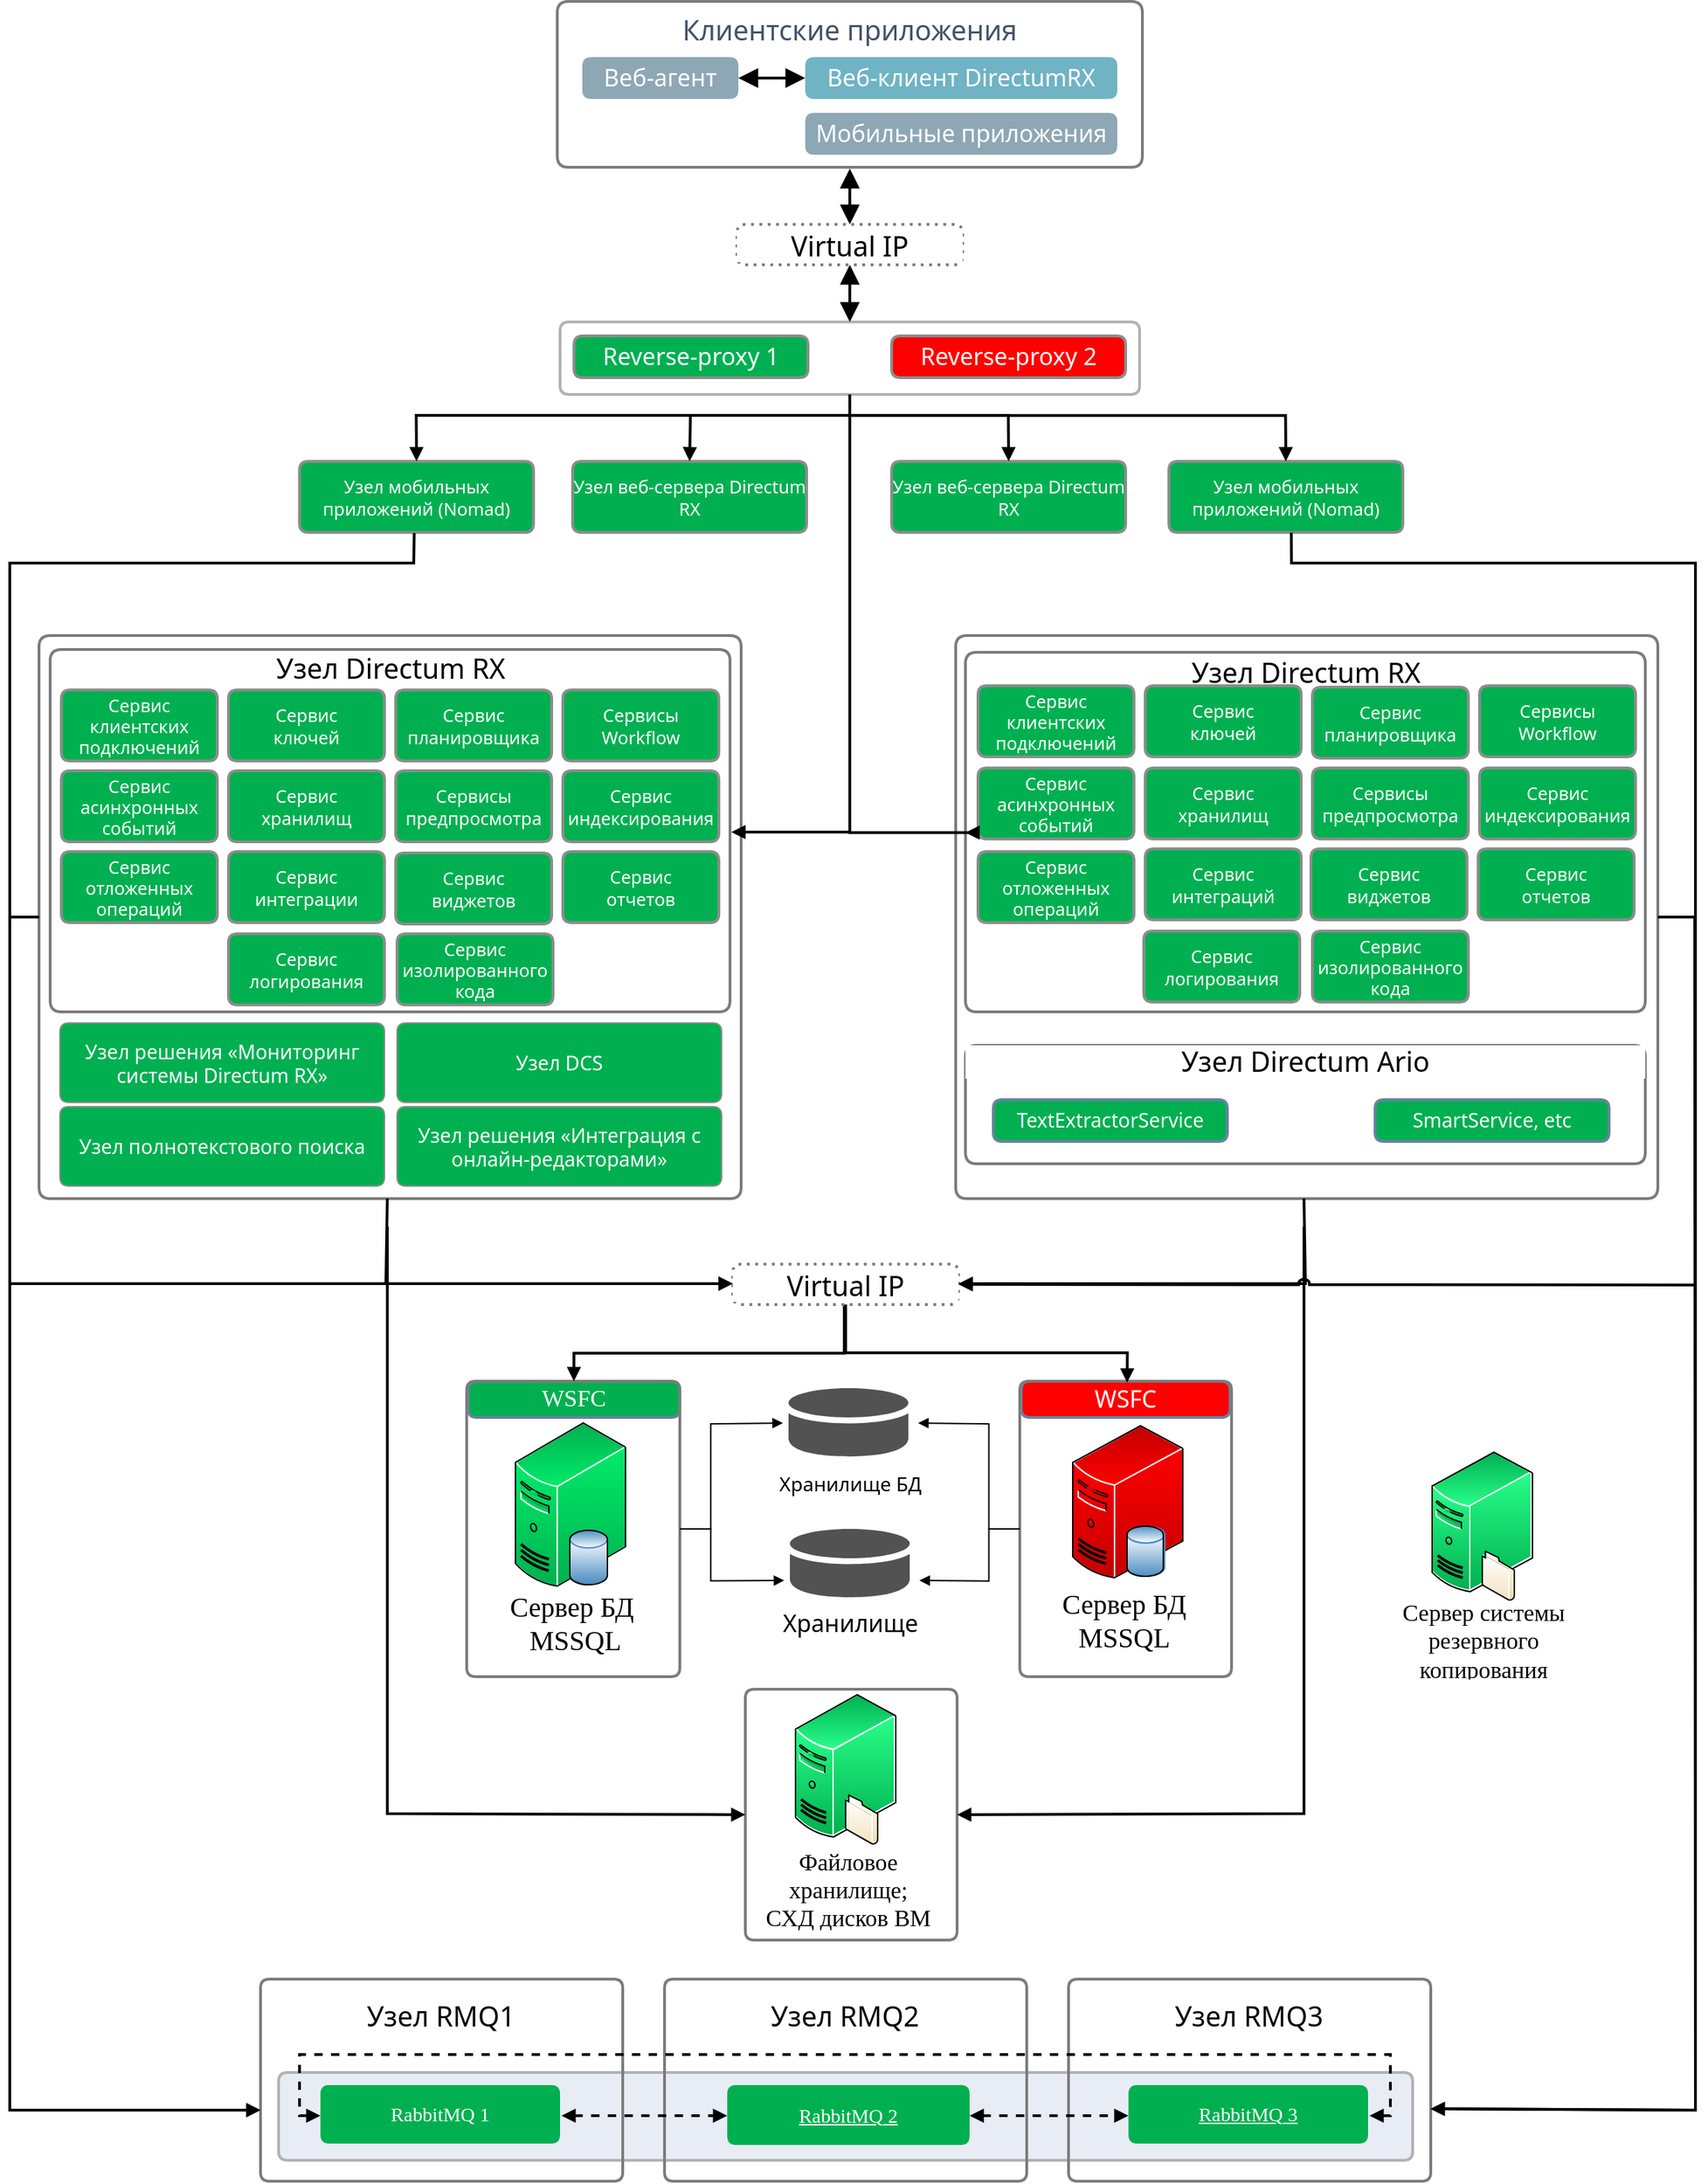 <mxfile version="24.7.17">
  <diagram name="HA-MSSQL" id="HA-MSSQL">
    <mxGraphModel dx="2590" dy="1518" grid="1" gridSize="10" guides="1" tooltips="1" connect="1" arrows="1" fold="1" page="1" pageScale="1" pageWidth="827" pageHeight="1169" math="0" shadow="0">
      <root>
        <mxCell id="0" />
        <mxCell id="1" parent="0" />
        <UserObject label="" tags="Фон" id="2">
          <mxCell style="vsdxID=12;fillColor=none;gradientColor=none;points=[];labelBackgroundColor=none;rounded=0;strokeColor=none;html=1;whiteSpace=wrap;" parent="1" vertex="1">
            <mxGeometry x="1057" y="1072" width="162" height="168" as="geometry" />
          </mxCell>
        </UserObject>
        <mxCell id="3" value="&lt;div style=&quot;font-size: 1px&quot;&gt;&lt;font style=&quot;font-size:16.93px;font-family:Ubuntu Light;color:#000000;direction:ltr;letter-spacing:0px;line-height:120%;opacity:1&quot;&gt;Сервер системы резервного копирования&lt;br/&gt;&lt;/font&gt;&lt;/div&gt;" style="verticalAlign=middle;align=center;overflow=width;vsdxID=13;fillColor=#ffffff;gradientColor=none;fillOpacity=0;shape=stencil(nZBLDoAgDERP0z3SIyjew0SURgSD+Lu9kMZoXLhwN9O+tukAlrNpJg1SzDH4QW/URgNYgZTkjA4UkwJUgGXng+6DX1zLfmoymdXo17xh5zmRJ6Q42BWCfc2oJfdAr+Yv+AP9Cb7OJ3H/2JG1HNGz/84klThPVCc=);strokeColor=none;points=[];labelBackgroundColor=none;rounded=0;html=1;whiteSpace=wrap;" parent="2" vertex="1">
          <mxGeometry y="111" width="162" height="57" as="geometry" />
        </mxCell>
        <mxCell id="4" style="vsdxID=14;fillColor=none;gradientColor=none;points=[[0.5,0.54,0]];labelBackgroundColor=none;rounded=0;strokeColor=none;html=1;whiteSpace=wrap;" parent="2" vertex="1">
          <mxGeometry x="44" y="6" width="72" height="100" as="geometry" />
        </mxCell>
        <mxCell id="5" style="vsdxID=15;fillColor=#FF00FF;gradientColor=none;fillOpacity=0;strokeOpacity=0;shape=stencil(vZTbUoMwEIafhkt2ciKH61rfI2NDmxGhE6jFtzcYwAY01Bn1Lux+/252l01Gd+1Jn01GUNu55tlc7aE7ZfQhI8TWJ+Ns508Z3Wd0VzbOHF1zqQ/h+6wHcji9NK9DhD7ohADMBxVBb8GiFCj8YXkMgsrWsYBEvERA1Q94H1+KW351oQ1euyfvdSPPgMvAu1FAw+folxTIIiCfJX2ue9vmrul0Z5s6+FHwVdodTe6T5WWlj5GrvRpzXpm/LH+dXijgPCFAUMS8hASOEYppDEzcj2MKKoFzDAWLBIlS48iEgGAJGNDiN8KAi+/HzBmIIp4zw3OMEaJiqmaeNQOC/2vWhS8qTi8VCJLcja3li5cDi2UGikGyRNvEomcEGNvoGeXTwv1JzxYXLECtxjpN+o6qf+uKUdP94fO9LG1Vhef21r98X70pvM10/w4=);points=[[0.5,0.54,0]];labelBackgroundColor=none;rounded=0;html=1;whiteSpace=wrap;" parent="4" vertex="1">
          <mxGeometry y="-1" width="72" height="106" as="geometry" />
        </mxCell>
        <mxCell id="6" style="vsdxID=16;fillColor=#28ff89;gradientColor=#00b050;gradientDirection=north;shape=stencil(fVHbEoIgEP0aHmFQvD6X/QeTqEwEzkJpfx9ETtrtbffc2GUR29mBjwKl1DowJzHJ1g2I7VGaSj0IkM5XiDWI7ToDogdz0W3sRx6UoTqba0iYo4+VpM6DK6W3iCSUPvpDlCupV/KFXMTeXlW/5UVC8mxj+JO9TfbWolyLORw9C0tyQaokGmAZPMlIWUdstV35dTs6Yz5Li8E47qTRmxEUh15g/yDuFO83lJ2EGD/g54i+eP1zJ5WKZ1rz73fxULwpa+4=);strokeColor=#ffffff;points=[[0.5,0.54,0]];labelBackgroundColor=none;rounded=0;html=1;whiteSpace=wrap;" parent="4" vertex="1">
          <mxGeometry width="72" height="39" as="geometry" />
        </mxCell>
        <mxCell id="7" style="vsdxID=17;fillColor=#28ff89;gradientColor=#00b050;shape=stencil(rVJBEoMgDHwNRxkEHfFs7T+YisqUihNptb8vFDtVO3rqLcnuJiwJYsXQil4iSgYL5ipHVdkWsROiVHWtBGVdhFiJWFEbkA2Ye1eFvBee6aObefgOU9DFhHgNJc85zzFP35VzoAu4OBQ+9CzBMQ8KmCUpxykLpZm1bjlnUyQmNURgrLDKdCtMC2hk5EZFtRbNChpGKftFOV4+TqtO7o3lMc6SIycEp1snGWZ05eTne8h/3ZB9N3mO8+R4Ny747rVWWoezWOLbO3ClcEOsfAE=);strokeColor=#ffffff;points=[[0.5,0.54,0]];labelBackgroundColor=none;rounded=0;html=1;whiteSpace=wrap;" parent="4" vertex="1">
          <mxGeometry y="24" width="27" height="75" as="geometry" />
        </mxCell>
        <mxCell id="8" style="vsdxID=18;fillColor=#28ff89;gradientColor=#00b050;shape=stencil(UzV2Ls5ILEhVNTIoLinKz04tz0wpyVA1dlE1MsrMy0gtyiwBslSNXVWNndPyi1LTi/JL81Ig/IJEkEoQKze/DGRCBUSfAUiHkUElhGdkoWdqBhZxgyjOyczDqdjQwAC3UpgkTLG5oZ65EfHK8ZhMwMVABsKvaZk5OZCgQpZHDxugECRcjV0B);strokeColor=#ffffff;points=[[0.5,0.54,0]];labelBackgroundColor=none;rounded=0;html=1;whiteSpace=wrap;" parent="4" vertex="1">
          <mxGeometry x="27" y="14" width="44" height="85" as="geometry" />
        </mxCell>
        <mxCell id="9" value="&lt;div style=&quot;font-size: 1px&quot;&gt;&lt;/div&gt;" style="verticalAlign=middle;align=center;overflow=width;vsdxID=19;fillColor=#00b050;gradientColor=none;shape=stencil(jZLdEoIgEIWfhksZBPzp2uw9mERlMnFWSnv7MHQSraa73bPfgV0WxLK+Fp1ElPQG9EUOqjA1YkdEqWprCcrYCLEcsazUICvQt7ZweScmcoqu+j6dMDpfSMjkoeQx5xyn7KWcHN6odoXHIY64ZyDfYf9kynHIf8CYUI9P4w0v4GyrsHRiG3U8zAbOcJQ4aWZYgg+JP94y7hiIUfUBaCOM0q3XcCOgkoG9LigbUXmlfpCy28kfB9q+bBLhNP4f3y3CBu8luv2va9uFW8l9FpY/AQ==);points=[[0.5,0.54,0]];labelBackgroundColor=none;rounded=0;html=1;whiteSpace=wrap;" parent="4" vertex="1">
          <mxGeometry width="72" height="100" as="geometry" />
        </mxCell>
        <mxCell id="10" style="vsdxID=20;rotation=340;fillColor=#28ff89;gradientColor=#00b050;shape=stencil(vVHLDsIgEPwajiQI6RfU+h8bu22JCGRB2/69kG1iazx58DazM/vIjjBtmiCi0CplCjecbZ8nYc5Ca+snJJsLEqYTph0C4Ujh4XvmEaqzont41gkL96naodXKrGF6YSfQtUi0OXXDVlqPfJNP6usotUhYbJIUMmQb/GGrAxpRljVycDBuc1hKM2LclX8/7H9nFfB+82Cd45T2+mcspcSRmu4F);strokeColor=#000000;points=[[0.5,0.54,0]];labelBackgroundColor=none;rounded=0;html=1;whiteSpace=wrap;" parent="4" vertex="1">
          <mxGeometry x="10" y="61" width="4" height="5" as="geometry" />
        </mxCell>
        <mxCell id="11" style="vsdxID=21;fillColor=#28ff89;gradientColor=#00b050;gradientDirection=north;shape=stencil(xZLdDoIwDIWfZpcsowMc1wrvseiARWWkzL+3d6So+BO8Mt61PafdvuQwuewb3RkGovfotuZkN75hcsUAbNsYtD5UTBZMLiuHpkZ3aDfUd3pwDtXeHYcLZ9oTwwaIy7QryahxHRQcjaByLhS58XKbKZ7kNBttsXi+mGY8htER6bPtI3Ree+ta0pXkaUb6TmNtovBqVO10/fS9/mRM9zYuvwNBzPNkHip+Z0phlmmhuMj+x5RIrtQXJvgAlcxC3ftfIYXiEULK71R7DWwYUdhlcQU=);strokeColor=#000000;strokeWidth=2;points=[[0.5,0.54,0]];labelBackgroundColor=none;rounded=0;html=1;whiteSpace=wrap;" parent="4" vertex="1">
          <mxGeometry x="4" y="74" width="18" height="16" as="geometry" />
        </mxCell>
        <mxCell id="12" style="vsdxID=22;fillColor=none;gradientColor=none;points=[[0.5,0.54,0]];labelBackgroundColor=none;rounded=0;strokeColor=none;html=1;whiteSpace=wrap;" parent="4" vertex="1">
          <mxGeometry x="3" y="35" width="19" height="21" as="geometry" />
        </mxCell>
        <mxCell id="13" style="vsdxID=23;fillColor=#00b050;gradientColor=none;shape=stencil(vZPdcoMgEIWfhkt3gEXQ6zR5D6ZBZWLFQfLTty8W+kPatDdt7tZzzsLHjktwswx6NoTTJXh3MGe7DwPBB8K5nQbjbYgVwS3BTee86b07Tvv0Pes1uVZP7rSecEl9CMjWJk6fk8AECHxVdimv/WN0fc5zFFAnn/rcgi0H0SYtx1oJvCnPpTQnKn2xS+Vd0MG6KbnZG7XvTRVvrLpR94W1nI2Zv8jfMgpQsiRU0Kpf+Jr4bnEvwngdsKshNgwUFpA1MFXOEFD+KSK7jYhAm5Iw4siCjwLlBV8Nqr7XCOX7tN74GANeAv7wc/8LYSw+9qyz45jW9LN/vZdRSjuN2xc=);strokeColor=#000000;points=[[0.5,0.54,0]];labelBackgroundColor=none;rounded=0;html=1;whiteSpace=wrap;" parent="12" vertex="1">
          <mxGeometry width="19" height="11" as="geometry" />
        </mxCell>
        <mxCell id="14" style="vsdxID=24;fillColor=#28ff89;gradientColor=#00b050;shape=stencil(pVFLDoIwED1NlzTTlmBZ+7lHIwUakZKhCt7e4mAUxZW7mffpvOYxte1r01kmoQ/oT3ZwRaiZ2jEpXVtbdCFOTO2Z2pYebYX+0ha0d2ZSTtPZX6cXRvIJgMkj4UZ7rjmIB3IgucFjZPEpl4JrRQ6cLUJonueEzTLJ083iWQkc9CxJzOj6BH0wwfmWeJ1zugqNwcom8WpSNqYido7YD9Z2X/BqTg1cZMuYWcqFXKT8/ff1kPBfwji8Wihd01CJ7/xnaxGixtX+Dg==);strokeColor=#FFFFFF;strokeWidth=0;points=[[0.5,0.54,0]];labelBackgroundColor=none;rounded=0;html=1;whiteSpace=wrap;" parent="12" vertex="1">
          <mxGeometry x="5" y="5" width="5" height="3" as="geometry" />
        </mxCell>
        <mxCell id="15" style="vsdxID=25;fillColor=#28ff89;gradientColor=#00b050;shape=stencil(rVJLEoIwDD1Nl3RK4lBc+7lHRwt0rJQJVfD2lqkfQHTlLp/3krwkDDdtpRrNQLSe3El35ugrhlsGYOpKk/HBYrhjuCkc6ZLcpT5Gv1EDcrDO7jpU6CNPDAwQt7G3j0Br6q9ARC5xDFZ0CFl6gEGmHFaRQU8KZDyPoQcqFdOiL79PVG/ahJxX3rh6MoBVVOoktEsKq8pJqu20bj7Ci2rmrbOMg/yhJxcc1jM9KLmc6Fna5b+0pOPhgvG+Z2Gsje8wzs/vH0Lxd3B3Bw==);strokeColor=none;strokeWidth=0;points=[[0.5,0.54,0]];labelBackgroundColor=none;rounded=0;html=1;whiteSpace=wrap;" parent="12" vertex="1">
          <mxGeometry y="6" width="18" height="14" as="geometry" />
        </mxCell>
        <mxCell id="16" style="vsdxID=26;fillColor=#00b050;gradientColor=none;shape=stencil(rVLLEoIwDPyaHun0gRbOiP/R0QIdK2XSqvj3Fouj1UEv3pLNbpKdBPHKdXJQiBHnwR7URe99h/gGMab7ToH2IUK8RrxqLKgW7Knfx3yQE3OKjvY8dRijjkwKRq4xoxSz8o5sI1nCLlRhJrN8hVciKmCW8HKNSRGxmUbJW9dHPmZy1C4D66XXtk82MBJalYV5WWNkm5TcRanhA543NLpXy6OLAgv6xZCgOOepoZwLLMrEUNrzv2bospkftwnB86qNNiY+xWv9/QsCFD+I1zc=);strokeColor=none;points=[[0.5,0.54,0]];labelBackgroundColor=none;rounded=0;html=1;whiteSpace=wrap;" parent="12" vertex="1">
          <mxGeometry y="7" width="18" height="10" as="geometry" />
        </mxCell>
        <mxCell id="17" style="vsdxID=27;fillColor=none;gradientColor=none;shape=stencil(dVDRDoIwDPyaPY6M1ojviP+xyBiLuJFuCv69W4YKGt/uendtcwxr38tRMRA+kLuoybShZ3hkAMb2ikyIiGHDsO4cKU3uZtvMR5mcCV3dPW2Yc06kBIjHmp2ycTD2rxGxqHBtlnSOKi1mqMoCdjlBrwjsi0MeLa5SbJe++czlbDwnF2Qwzm4eGCRpxeM53g1SbyQ/KTX+jJcHI/h0kOtba999xVHuGpsn);strokeColor=#FFFFFF;points=[[0.5,0.54,0]];labelBackgroundColor=none;rounded=0;html=1;whiteSpace=wrap;" parent="12" vertex="1">
          <mxGeometry y="6" width="18" height="14" as="geometry" />
        </mxCell>
        <mxCell id="18" style="vsdxID=28;fillColor=#28ff89;gradientColor=#00b050;shape=stencil(fVDLDsIgEPwajjR0N2n1XPU/iKUtsUKzoK1/L4QawYO3mZ0HZBh2bpKLYiCcJ3tTq+79xPDEALSZFGkfEMMzw26wpEayD9MnvsjojOhun7FhS7laiJgB8Sr5JZlnbf6Ym6aCNrdLugaVdjscRAXHlKA9gthWKfIpLSt3tnG5acfJeum1NYU2SxoVD0/xYZZjIblVqSU71/nnAviukAbMtd/Fwimtjec3);strokeColor=#000000;points=[[0.5,0.54,0]];labelBackgroundColor=none;rounded=0;html=1;whiteSpace=wrap;" parent="12" vertex="1">
          <mxGeometry y="6" width="18" height="14" as="geometry" />
        </mxCell>
        <mxCell id="19" style="vsdxID=29;fillColor=none;gradientColor=none;points=[[0.5,0.54,0]];labelBackgroundColor=none;rounded=0;strokeColor=none;html=1;whiteSpace=wrap;" parent="4" vertex="1">
          <mxGeometry x="36" y="71" width="25" height="35" as="geometry" />
        </mxCell>
        <mxCell id="20" value="&lt;div style=&quot;font-size: 1px&quot;&gt;&lt;/div&gt;" style="verticalAlign=middle;align=center;overflow=width;vsdxID=30;fillColor=#FFFFFF;gradientColor=#f0daac;shape=stencil(tVPNcsIgEH4ajtlZIFQ4W/sejJKEKQ0ZQmv69pJiVNSmp96W/X7Y5FsI346dHgxhOMbg383RHmJH+CthzPadCTamivAd4dvGB9MG/9kf8nnQM3OuPvzX7DBlnaQgZxHD79yoEdTLT+ct853t1/hKQUHXYZ/AcKbTGlBkflgEgHXuTBcHRQtPqZYZcKr0ZMcq+Kij9X3GMWNOh9ZU6cKqcbotoPFozPDQfvpFj9dzCUL8LhAMRMFnCJSu8BNcCihfFaSBVMFfmx428t77/H+fB6KAyjIQyoDzIhEsHRHqJbF/T+PvfUzFdZkb69wtcr/2qZWfDN+dAA==);strokeColor=#000000;points=[[0.5,0.54,0]];labelBackgroundColor=none;rounded=0;html=1;whiteSpace=wrap;" parent="19" vertex="1">
          <mxGeometry width="23" height="35" as="geometry" />
        </mxCell>
        <mxCell id="21" value="&lt;div style=&quot;font-size: 1px&quot;&gt;&lt;/div&gt;" style="verticalAlign=middle;align=center;overflow=width;vsdxID=31;fillColor=#FFFFFF;gradientColor=#f3e2c0;shape=stencil(hZDdDsIgDIWfprekUlnkes73WDImRISFMX/eXpAsbibTu3Pa7zRtgepRt4MCjmMM/qLuposa6AicG6dVMDEpoAao7n1Q5+An1xU/tJnM6upvecKj5DAnOD6LqwQT/F05Fdgat4ClZAexCuwQt/G5OcO0Zyi3cWRYrfgfo/+sncTn4N5Yu+x8vyaVylupeQE=);strokeColor=#000000;points=[[0.5,0.54,0]];labelBackgroundColor=none;rounded=0;html=1;whiteSpace=wrap;" parent="19" vertex="1">
          <mxGeometry y="3" width="19" height="31" as="geometry" />
        </mxCell>
        <mxCell id="22" style="vsdxID=32;fillColor=#00b050;gradientColor=none;shape=stencil(hZCxDoMwDES/xity4w7NTOl/IBGaCEhQSEv79yRyEUkXtrP97qQzUL3odlYgcAneDWo1XdBAdxDCWK28CVEBNUB177x6eveyHc9zm8ikJvdOCR/2YXII/ObTg8HR2Ay8YIkSVShzvMw9xct0KavbtTDsAT88iqMCt89v/3Xjil9FzQY=);strokeColor=#d0bc9d;points=[[0.5,0.54,0]];labelBackgroundColor=none;rounded=0;html=1;whiteSpace=wrap;" parent="19" vertex="1">
          <mxGeometry x="1" y="3" width="18" height="30" as="geometry" />
        </mxCell>
        <mxCell id="23" style="vsdxID=33;fillColor=#00b050;gradientColor=none;shape=stencil(hZDNDoMgEISfZq8G2Zro2Z/3MJEWooJBqu3bC1lNoRdvs7vfTDILWK+yXwRwtjprRrGrwUnABjhXWgqrnFeALWD9NFa8rHnrgealD2RQs9lCwod8LDg4+8ZTR+CkdATmLEXxkWFMp7F3dJpdVVlZJPzlP3EvfgWoe3z7L+tX9ChsDw==);strokeColor=#FFFFFF;points=[[0.5,0.54,0]];labelBackgroundColor=none;rounded=0;html=1;whiteSpace=wrap;" parent="19" vertex="1">
          <mxGeometry y="3" width="19" height="31" as="geometry" />
        </mxCell>
        <mxCell id="24" value="&lt;div style=&quot;font-size: 1px&quot;&gt;&lt;/div&gt;" style="verticalAlign=middle;align=center;overflow=width;vsdxID=34;fillColor=#00b050;gradientColor=none;shape=stencil(vZNNcsMgDIVPw9IaQOCYdZreg0mIzdQ1Hkwa5/bFJT8maZxddkL6nhCjB8H10OjeEE6H4N2XOdpdaAh+EM5t1xhvQ4wIbgiu986b2rtDt0vnXk/kFH27n6nDmHR0UnB6SqdSAV39ZT4T3NpuBlcMqoxXCso5rv02Fv0ZZwKoTLy/CIBiyozXDoplPauYKc9MoUc7FN4FHazrsolb7WtTxAuLfavrrDQcjekf0v++6PF6rEDK5wLJQYpMwCkwtiCggBnPEJhYmAiUyvil6UGq+974fB94HeWyDqZAqGwfuR8YBSHetYsXVozBzcTJ//PaveFjKn0W3PwC);points=[[0.5,0.54,0]];labelBackgroundColor=none;rounded=0;html=1;whiteSpace=wrap;" parent="19" vertex="1">
          <mxGeometry width="23" height="35" as="geometry" />
        </mxCell>
        <UserObject label="&lt;div style=&quot;font-size: 1px&quot;&gt;&lt;font style=&quot;font-size:19.76px;font-family:Segoe UI;color:#000000;direction:ltr;letter-spacing:0px;line-height:120%;opacity:1&quot;&gt;Virtual IP&lt;br/&gt;&lt;/font&gt;&lt;/div&gt;" tags="Соединительная_линия" id="25">
          <mxCell style="verticalAlign=middle;align=center;overflow=width;vsdxID=35;fillColor=#ffffff;gradientColor=none;shape=stencil(nZBLDsIwEENPM1sUMoILlHIBThCRQEaEpErD9/SkNUhVFyy6G9vPGsnETe9N50irvuR0cQ+xxRPvSGuJ3mUp9SJuiZtTyu6c0y1a6M5UUqvRcRad9UBrZfLxIG8Hb7viDWz0ruk+/HsiVYhe376C3gMNEifoL1wE/0EXgrP39RgXwVYSAgad5vMFq4X1uf0A);dashed=1;dashPattern=1.00 2.00;strokeColor=#7c7c7c;strokeWidth=2;points=[[1,0.5,0],[0.5,1,0],[0.5,0,0],[0.5,0,0]];labelBackgroundColor=#FFFFFF;rounded=1;html=1;whiteSpace=wrap;" parent="1" vertex="1">
            <mxGeometry x="599" y="943" width="162" height="29" as="geometry" />
          </mxCell>
        </UserObject>
        <UserObject label="" tags="Фон" id="26">
          <mxCell style="vsdxID=56;fillColor=none;gradientColor=none;points=[];labelBackgroundColor=none;rounded=0;strokeColor=none;html=1;whiteSpace=wrap;" parent="1" vertex="1">
            <mxGeometry x="101" y="492" width="1162" height="404" as="geometry" />
          </mxCell>
        </UserObject>
        <mxCell id="27" value="&lt;div style=&quot;font-size: 1px&quot;&gt;&lt;/div&gt;" style="verticalAlign=middle;align=center;overflow=width;vsdxID=59;fillColor=#ffffff;gradientColor=none;shape=stencil(nZFLDsIwDERP4y0KyQKxLuUCnCAihliEpEpL+ZyetANS6YJFs7JnXmxpTKZqvW2YtGq7nC58F9d5MjvSWqLnLF2pyNRkqlPKfM7pFh36xhZSq1Fhhz/rgdbK5uNBXgxts9r+PjAYck39sPwBVMF6foYp9HugQeIE/ZqL4D/oQnC2vhRjPAhOQkC6U38eZ5FwClO/AQ==);strokeColor=#7c7c7c;strokeWidth=2;points=[[1,0.5,0],[0.5,0.5,0],[0.5,0,0]];labelBackgroundColor=#FFFFFF;rounded=1;html=1;whiteSpace=wrap;" parent="26" vertex="1">
          <mxGeometry width="504" height="404" as="geometry" />
        </mxCell>
        <mxCell id="28" value="&lt;div style=&quot;font-size: 1px&quot;&gt;&lt;/div&gt;" style="verticalAlign=middle;align=center;overflow=width;vsdxID=62;rotation=90;fillColor=none;gradientColor=none;shape=stencil(nZFLDsIwDERP4y0KyQKxLuUCnCAihliEpEpL+ZyetANS6YJFs7JnXmxpTKZqvW2YtGq7nC58F9d5MjvSWqLnLF2pyNRkqlPKfM7pFh36xhZSq1Fhhz/rgdbK5uNBXgxts9r+PjAYck39sPwBVMF6foYp9HugQeIE/ZqL4D/oQnC2vhRjPAhOQkC6U38eZ5FwClO/AQ==);strokeColor=#7c7c7c;strokeWidth=2;points=[[1,0.5,0],[0.5,0.5,0],[0.5,0,0]];labelBackgroundColor=#FFFFFF;rounded=1;html=1;whiteSpace=wrap;" parent="26" vertex="1">
          <mxGeometry x="122" y="-104" width="260" height="488" as="geometry" />
        </mxCell>
        <mxCell id="29" value="&lt;div style=&quot;font-size: 1px&quot;&gt;&lt;/div&gt;" style="verticalAlign=middle;align=center;overflow=width;vsdxID=73;fillColor=#ffffff;gradientColor=none;shape=stencil(nZFLDsIwDERP4y0KyQKxLuUCnCAihliEpEpL+ZyetANS6YJFs7JnXmxpTKZqvW2YtGq7nC58F9d5MjvSWqLnLF2pyNRkqlPKfM7pFh36xhZSq1Fhhz/rgdbK5uNBXgxts9r+PjAYck39sPwBVMF6foYp9HugQeIE/ZqL4D/oQnC2vhRjPAhOQkC6U38eZ5FwClO/AQ==);strokeColor=#7c7c7c;strokeWidth=2;points=[[1,0.5,0],[0.5,0.5,0],[0.5,0,0]];labelBackgroundColor=#FFFFFF;rounded=1;html=1;whiteSpace=wrap;" parent="26" vertex="1">
          <mxGeometry x="658" width="504" height="404" as="geometry" />
        </mxCell>
        <mxCell id="30" value="&lt;div style=&quot;font-size: 1px&quot;&gt;&lt;/div&gt;" style="verticalAlign=middle;align=center;overflow=width;vsdxID=74;rotation=90;fillColor=none;gradientColor=none;shape=stencil(nZFLDsIwDERP4y0KyQKxLuUCnCAihliEpEpL+ZyetANS6YJFs7JnXmxpTKZqvW2YtGq7nC58F9d5MjvSWqLnLF2pyNRkqlPKfM7pFh36xhZSq1Fhhz/rgdbK5uNBXgxts9r+PjAYck39sPwBVMF6foYp9HugQeIE/ZqL4D/oQnC2vhRjPAhOQkC6U38eZ5FwClO/AQ==);strokeColor=#7c7c7c;strokeWidth=2;points=[[1,0.5,0],[0.5,0.5,0],[0.5,0,0]];labelBackgroundColor=#FFFFFF;rounded=1;html=1;whiteSpace=wrap;" parent="26" vertex="1">
          <mxGeometry x="780" y="-103" width="258" height="488" as="geometry" />
        </mxCell>
        <mxCell id="34" value="&lt;div style=&quot;font-size: 1px&quot;&gt;&lt;font style=&quot;font-size:19.76px;font-family:Segoe UI;color:#000000;direction:ltr;letter-spacing:0px;line-height:120%;opacity:1&quot;&gt;Узел &lt;/font&gt;&lt;font style=&quot;font-size:19.76px;font-family:Segoe UI;color:#000000;direction:ltr;letter-spacing:0px;line-height:120%;opacity:1&quot;&gt;Directum RX&lt;br/&gt;&lt;/font&gt;&lt;/div&gt;" style="verticalAlign=middle;align=center;overflow=width;vsdxID=90;fillColor=none;gradientColor=none;shape=stencil(nZBLDoAgDERP0z3SIyjew0SURgSD+Lu9kMZoXLhwN9O+tukAlrNpJg1SzDH4QW/URgNYgZTkjA4UkwJUgGXng+6DX1zLfmoymdXo17xh5zmRJ6Q42BWCfc2oJfdAr+Yv+AP9Cb7OJ3H/2JG1HNGz/84klThPVCc=);strokeColor=none;points=[[1,0.5,0],[0.5,0.5,0],[0.5,0,0]];labelBackgroundColor=none;rounded=0;html=1;whiteSpace=wrap;" parent="26" vertex="1">
          <mxGeometry x="114" y="10" width="277" height="26" as="geometry" />
        </mxCell>
        <mxCell id="35" value="&lt;div style=&quot;font-size: 1px&quot;&gt;&lt;font style=&quot;font-size:19.76px;font-family:Segoe UI;color:#000000;direction:ltr;letter-spacing:0px;line-height:120%;opacity:1&quot;&gt;Узел &lt;/font&gt;&lt;font style=&quot;font-size:19.76px;font-family:Segoe UI;color:#000000;direction:ltr;letter-spacing:0px;line-height:120%;opacity:1&quot;&gt;Directum RX&lt;br/&gt;&lt;/font&gt;&lt;/div&gt;" style="verticalAlign=middle;align=center;overflow=width;vsdxID=91;fillColor=none;gradientColor=none;shape=stencil(nZBLDoAgDERP0z3SIyjew0SURgSD+Lu9kMZoXLhwN9O+tukAlrNpJg1SzDH4QW/URgNYgZTkjA4UkwJUgGXng+6DX1zLfmoymdXo17xh5zmRJ6Q42BWCfc2oJfdAr+Yv+AP9Cb7OJ3H/2JG1HNGz/84klThPVCc=);strokeColor=none;points=[[1,0.5,0],[0.5,0.5,0],[0.5,0,0]];labelBackgroundColor=none;rounded=0;html=1;whiteSpace=wrap;" parent="26" vertex="1">
          <mxGeometry x="771" y="13" width="277" height="26" as="geometry" />
        </mxCell>
        <UserObject label="" tags="Фон" id="36">
          <mxCell style="vsdxID=96;fillColor=none;gradientColor=none;points=[];labelBackgroundColor=none;rounded=0;strokeColor=none;html=1;whiteSpace=wrap;" parent="1" vertex="1">
            <mxGeometry x="608" y="1248" width="152" height="180" as="geometry" />
          </mxCell>
        </UserObject>
        <mxCell id="38" value="&lt;div style=&quot;font-size: 1px&quot;&gt;&lt;font style=&quot;font-size:16.93px;font-family:Ubuntu Light;color:#000000;direction:ltr;letter-spacing:0px;line-height:120%;opacity:1&quot;&gt;&lt;br/&gt;&lt;br/&gt;&lt;/font&gt;&lt;/div&gt;" style="verticalAlign=middle;align=center;overflow=width;vsdxID=98;fillColor=none;gradientColor=none;shape=stencil(nZBLDsIwEENPM1sUMoILlHIBThCRQEaEpErD9/SkNUhVFyy6G9vPGsnETe9N50irvuR0cQ+xxRPvSGuJ3mUp9SJuiZtTyu6c0y1a6M5UUqvRcRad9UBrZfLxIG8Hb7viDWz0ruk+/HsiVYhe376C3gMNEifoL1wE/0EXgrP39RgXwVYSAgad5vMFq4X1uf0A);strokeColor=#7c7c7c;strokeWidth=2;points=[[1,0.5,0],[0.5,0.5,0],[0.5,0,0],[0,0.26,0],[0,0.34,0]];labelBackgroundColor=none;rounded=1;html=1;whiteSpace=wrap;" parent="36" vertex="1">
          <mxGeometry width="152" height="180" as="geometry" />
        </mxCell>
        <mxCell id="39" value="&lt;div style=&quot;font-size: 1px&quot;&gt;&lt;font style=&quot;font-size:16.93px;font-family:Ubuntu Light;color:#000000;direction:ltr;letter-spacing:0px;line-height:120%;opacity:1&quot;&gt;Файловое хранилище;&lt;/font&gt;&lt;font style=&quot;font-size:16.93px;font-family:Ubuntu Light;color:#000000;direction:ltr;letter-spacing:0px;line-height:120%;opacity:1&quot;&gt;&lt;br/&gt;&lt;/font&gt;&lt;font style=&quot;font-size:16.93px;font-family:Ubuntu Light;color:#000000;direction:ltr;letter-spacing:0px;line-height:120%;opacity:1&quot;&gt;СХД дисков ВМ&lt;br/&gt;&lt;/font&gt;&lt;/div&gt;" style="verticalAlign=middle;align=center;overflow=width;vsdxID=99;fillColor=#ffffff;gradientColor=none;fillOpacity=0;shape=stencil(nZBLDoAgDERP0z3SIyjew0SURgSD+Lu9kMZoXLhwN9O+tukAlrNpJg1SzDH4QW/URgNYgZTkjA4UkwJUgGXng+6DX1zLfmoymdXo17xh5zmRJ6Q42BWCfc2oJfdAr+Yv+AP9Cb7OJ3H/2JG1HNGz/84klThPVCc=);strokeColor=none;points=[];labelBackgroundColor=none;rounded=0;html=1;whiteSpace=wrap;" parent="36" vertex="1">
          <mxGeometry x="4" y="114" width="140" height="58" as="geometry" />
        </mxCell>
        <mxCell id="40" style="vsdxID=100;fillColor=none;gradientColor=none;points=[[0.5,0.54,0]];labelBackgroundColor=none;rounded=0;strokeColor=none;html=1;whiteSpace=wrap;" parent="36" vertex="1">
          <mxGeometry x="36" y="4" width="72" height="102" as="geometry" />
        </mxCell>
        <mxCell id="41" style="vsdxID=101;fillColor=#FF00FF;gradientColor=none;fillOpacity=0;strokeOpacity=0;shape=stencil(vZTbUoMwEIafhkt2ciKH61rfI2NDmxGhE6jFtzcYwAY01Bn1Lux+/252l01Gd+1Jn01GUNu55tlc7aE7ZfQhI8TWJ+Ns508Z3Wd0VzbOHF1zqQ/h+6wHcji9NK9DhD7ohADMBxVBb8GiFCj8YXkMgsrWsYBEvERA1Q94H1+KW351oQ1euyfvdSPPgMvAu1FAw+folxTIIiCfJX2ue9vmrul0Z5s6+FHwVdodTe6T5WWlj5GrvRpzXpm/LH+dXijgPCFAUMS8hASOEYppDEzcj2MKKoFzDAWLBIlS48iEgGAJGNDiN8KAi+/HzBmIIp4zw3OMEaJiqmaeNQOC/2vWhS8qTi8VCJLcja3li5cDi2UGikGyRNvEomcEGNvoGeXTwv1JzxYXLECtxjpN+o6qf+uKUdP94fO9LG1Vhef21r98X70pvM10/w4=);points=[[0.5,0.54,0]];labelBackgroundColor=none;rounded=0;html=1;whiteSpace=wrap;" parent="40" vertex="1">
          <mxGeometry y="-1" width="72" height="108" as="geometry" />
        </mxCell>
        <mxCell id="42" style="vsdxID=102;fillColor=#28ff89;gradientColor=#00b050;gradientDirection=north;shape=stencil(fVHbEoIgEP0aHmFQvD6X/QeTqEwEzkJpfx9ETtrtbffc2GUR29mBjwKl1DowJzHJ1g2I7VGaSj0IkM5XiDWI7ToDogdz0W3sRx6UoTqba0iYo4+VpM6DK6W3iCSUPvpDlCupV/KFXMTeXlW/5UVC8mxj+JO9TfbWolyLORw9C0tyQaokGmAZPMlIWUdstV35dTs6Yz5Li8E47qTRmxEUh15g/yDuFO83lJ2EGD/g54i+eP1zJ5WKZ1rz73fxULwpa+4=);strokeColor=#ffffff;points=[[0.5,0.54,0]];labelBackgroundColor=none;rounded=0;html=1;whiteSpace=wrap;" parent="40" vertex="1">
          <mxGeometry width="72" height="39" as="geometry" />
        </mxCell>
        <mxCell id="43" style="vsdxID=103;fillColor=#28ff89;gradientColor=#00b050;shape=stencil(rVJBEoMgDHwNRxkEHfFs7T+YisqUihNptb8vFDtVO3rqLcnuJiwJYsXQil4iSgYL5ipHVdkWsROiVHWtBGVdhFiJWFEbkA2Ye1eFvBee6aObefgOU9DFhHgNJc85zzFP35VzoAu4OBQ+9CzBMQ8KmCUpxykLpZm1bjlnUyQmNURgrLDKdCtMC2hk5EZFtRbNChpGKftFOV4+TqtO7o3lMc6SIycEp1snGWZ05eTne8h/3ZB9N3mO8+R4Ny747rVWWoezWOLbO3ClcEOsfAE=);strokeColor=#ffffff;points=[[0.5,0.54,0]];labelBackgroundColor=none;rounded=0;html=1;whiteSpace=wrap;" parent="40" vertex="1">
          <mxGeometry y="24" width="27" height="77" as="geometry" />
        </mxCell>
        <mxCell id="44" style="vsdxID=104;fillColor=#28ff89;gradientColor=#00b050;shape=stencil(UzV2Ls5ILEhVNTIoLinKz04tz0wpyVA1dlE1MsrMy0gtyiwBslSNXVWNndPyi1LTi/JL81Ig/IJEkEoQKze/DGRCBUSfAUiHkUElhGdkoWdqBhZxgyjOyczDqdjQwAC3UpgkTLG5oZ65EfHK8ZhMwMVABsKvaZk5OZCgQpZHDxugECRcjV0B);strokeColor=#ffffff;points=[[0.5,0.54,0]];labelBackgroundColor=none;rounded=0;html=1;whiteSpace=wrap;" parent="40" vertex="1">
          <mxGeometry x="27" y="15" width="44" height="86" as="geometry" />
        </mxCell>
        <mxCell id="45" value="&lt;div style=&quot;font-size: 1px&quot;&gt;&lt;/div&gt;" style="verticalAlign=middle;align=center;overflow=width;vsdxID=105;fillColor=#00b050;gradientColor=none;shape=stencil(jZLdEoIgEIWfhksZBPzp2uw9mERlMnFWSnv7MHQSraa73bPfgV0WxLK+Fp1ElPQG9EUOqjA1YkdEqWprCcrYCLEcsazUICvQt7ZweScmcoqu+j6dMDpfSMjkoeQx5xyn7KWcHN6odoXHIY64ZyDfYf9kynHIf8CYUI9P4w0v4GyrsHRiG3U8zAbOcJQ4aWZYgg+JP94y7hiIUfUBaCOM0q3XcCOgkoG9LigbUXmlfpCy28kfB9q+bBLhNP4f3y3CBu8luv2va9uFW8l9FpY/AQ==);points=[[0.5,0.54,0]];labelBackgroundColor=none;rounded=0;html=1;whiteSpace=wrap;" parent="40" vertex="1">
          <mxGeometry width="72" height="102" as="geometry" />
        </mxCell>
        <mxCell id="46" style="vsdxID=106;rotation=340;fillColor=#28ff89;gradientColor=#00b050;shape=stencil(vVHLDsIgEPwajiQI6RfU+h8bu22JCGRB2/69kG1iazx58DazM/vIjjBtmiCi0CplCjecbZ8nYc5Ca+snJJsLEqYTph0C4Ujh4XvmEaqzont41gkL96naodXKrGF6YSfQtUi0OXXDVlqPfJNP6usotUhYbJIUMmQb/GGrAxpRljVycDBuc1hKM2LclX8/7H9nFfB+82Cd45T2+mcspcSRmu4F);strokeColor=#000000;points=[[0.5,0.54,0]];labelBackgroundColor=none;rounded=0;html=1;whiteSpace=wrap;" parent="40" vertex="1">
          <mxGeometry x="10" y="62" width="4" height="5" as="geometry" />
        </mxCell>
        <mxCell id="47" style="vsdxID=107;fillColor=#28ff89;gradientColor=#00b050;gradientDirection=north;shape=stencil(xZLLDoIwEEW/pkuaMuVR16j/0UiBRqRkqIJ/b0kbxUdwZdzNnbkz7Uku4cXQyF4RYINFc1SjLm1D+JYA6K5RqK2rCN8RXlQGVY3m3JVe93J2ztXJXOYLk99j8waw61LtvVHiwU0wGGGTeisGLwigeex7wROz53NpRmMIjkhOeojQWGm16fxcJDQPV1uJtYrck1HVyvrpb8OoVP/W3n+ngZhuklUiyuADFF+FygVl2f+gEk6F+AKVfIBKV6Hu+ldIrnhE0Kd3OXuNq2v5qPPdDQ==);strokeColor=#000000;strokeWidth=2;points=[[0.5,0.54,0]];labelBackgroundColor=none;rounded=0;html=1;whiteSpace=wrap;" parent="40" vertex="1">
          <mxGeometry x="4" y="75" width="18" height="17" as="geometry" />
        </mxCell>
        <mxCell id="48" style="vsdxID=108;fillColor=none;gradientColor=none;points=[[0.5,0.54,0]];labelBackgroundColor=none;rounded=0;strokeColor=none;html=1;whiteSpace=wrap;" parent="40" vertex="1">
          <mxGeometry x="3" y="36" width="19" height="21" as="geometry" />
        </mxCell>
        <mxCell id="49" style="vsdxID=109;fillColor=#00b050;gradientColor=none;shape=stencil(vZPdcoMgEIWfhkt3gEXQ6zR5D6ZBZWLFQfLTty8W+kPatDdt7tZzzsLHjktwswx6NoTTJXh3MGe7DwPBB8K5nQbjbYgVwS3BTee86b07Tvv0Pes1uVZP7rSecEl9CMjWJk6fk8AECHxVdimv/WN0fc5zFFAnn/rcgi0H0SYtx1oJvCnPpTQnKn2xS+Vd0MG6KbnZG7XvTRVvrLpR94W1nI2Zv8jfMgpQsiRU0Kpf+Jr4bnEvwngdsKshNgwUFpA1MFXOEFD+KSK7jYhAm5Iw4siCjwLlBV8Nqr7XCOX7tN74GANeAv7wc/8LYSw+9qyz45jW9LN/vZdRSjuN2xc=);strokeColor=#000000;points=[[0.5,0.54,0]];labelBackgroundColor=none;rounded=0;html=1;whiteSpace=wrap;" parent="48" vertex="1">
          <mxGeometry width="19" height="11" as="geometry" />
        </mxCell>
        <mxCell id="50" style="vsdxID=110;fillColor=#28ff89;gradientColor=#00b050;shape=stencil(pVFLDoIwED1NlzTTFhDWfu7RSIFGpGSoire3OBBFceVu5n2mr3lMbftad4ZJ6D26k7nZwtdM7ZiUtq0NWh8mpvZMbUuHpkJ3aQvaOz0qx+nsruOFgXwCYPRIuNOeZxzEEzmQXOMxsDjLZcxVQg6cLEKkPMkIm2SSx5vFWQkcZkmkB9tH6Lz21rXEZzkXMfGNxspE4dmobHRF9JSxvxnTfcGrQTPgIl3mTGMu5CLm78+vp4T/EobhVUNpm4ZafOc/awsQVa72Dw==);strokeColor=#FFFFFF;strokeWidth=0;points=[[0.5,0.54,0]];labelBackgroundColor=none;rounded=0;html=1;whiteSpace=wrap;" parent="48" vertex="1">
          <mxGeometry x="5" y="5" width="5" height="3" as="geometry" />
        </mxCell>
        <mxCell id="51" style="vsdxID=111;fillColor=#28ff89;gradientColor=#00b050;shape=stencil(rVJLEoIwDD1Nl3RK4lBc+7lHRwt0rJQJVfD2lqkfQHTlLp/3krwkDDdtpRrNQLSe3El35ugrhlsGYOpKk/HBYrhjuCkc6ZLcpT5Gv1EDcrDO7jpU6CNPDAwQt7G3j0Br6q9ARC5xDFZ0CFl6gEGmHFaRQU8KZDyPoQcqFdOiL79PVG/ahJxX3rh6MoBVVOoktEsKq8pJqu20bj7Ci2rmrbOMg/yhJxcc1jM9KLmc6Fna5b+0pOPhgvG+Z2Gsje8wzs/vH0Lxd3B3Bw==);strokeColor=none;strokeWidth=0;points=[[0.5,0.54,0]];labelBackgroundColor=none;rounded=0;html=1;whiteSpace=wrap;" parent="48" vertex="1">
          <mxGeometry y="6" width="18" height="14" as="geometry" />
        </mxCell>
        <mxCell id="52" style="vsdxID=112;fillColor=#00b050;gradientColor=none;shape=stencil(rVLLEoIwDPyaHun0gRbOiP/R0QIdK2XSqvj3Fouj1UEv3pLNbpKdBPHKdXJQiBHnwR7URe99h/gGMab7ToH2IUK8RrxqLKgW7Knfx3yQE3OKjvY8dRijjkwKRq4xoxSz8o5sI1nCLlRhJrN8hVciKmCW8HKNSRGxmUbJW9dHPmZy1C4D66XXtk82MBJalYV5WWNkm5TcRanhA543NLpXy6OLAgv6xZCgOOepoZwLLMrEUNrzv2bospkftwnB86qNNiY+xWv9/QsCFD+I1zc=);strokeColor=none;points=[[0.5,0.54,0]];labelBackgroundColor=none;rounded=0;html=1;whiteSpace=wrap;" parent="48" vertex="1">
          <mxGeometry y="7" width="18" height="10" as="geometry" />
        </mxCell>
        <mxCell id="53" style="vsdxID=113;fillColor=none;gradientColor=none;shape=stencil(dVDRDoIwDPyaPY6M1ojviP+xyBiLuJFuCv69W4YKGt/uendtcwxr38tRMRA+kLuoybShZ3hkAMb2ikyIiGHDsO4cKU3uZtvMR5mcCV3dPW2Yc06kBIjHmp2ycTD2rxGxqHBtlnSOKi1mqMoCdjlBrwjsi0MeLa5SbJe++czlbDwnF2Qwzm4eGCRpxeM53g1SbyQ/KTX+jJcHI/h0kOtba999xVHuGpsn);strokeColor=#FFFFFF;points=[[0.5,0.54,0]];labelBackgroundColor=none;rounded=0;html=1;whiteSpace=wrap;" parent="48" vertex="1">
          <mxGeometry y="6" width="18" height="14" as="geometry" />
        </mxCell>
        <mxCell id="54" style="vsdxID=114;fillColor=#28ff89;gradientColor=#00b050;shape=stencil(fVDLDsIgEPwajjR0N2n1XPU/iKUtsUKzoK1/L4QawYO3mZ0HZBh2bpKLYiCcJ3tTq+79xPDEALSZFGkfEMMzw26wpEayD9MnvsjojOhun7FhS7laiJgB8Sr5JZlnbf6Ym6aCNrdLugaVdjscRAXHlKA9gthWKfIpLSt3tnG5acfJeum1NYU2SxoVD0/xYZZjIblVqSU71/nnAviukAbMtd/Fwimtjec3);strokeColor=#000000;points=[[0.5,0.54,0]];labelBackgroundColor=none;rounded=0;html=1;whiteSpace=wrap;" parent="48" vertex="1">
          <mxGeometry y="6" width="18" height="14" as="geometry" />
        </mxCell>
        <mxCell id="55" style="vsdxID=115;fillColor=none;gradientColor=none;points=[[0.5,0.54,0]];labelBackgroundColor=none;rounded=0;strokeColor=none;html=1;whiteSpace=wrap;" parent="40" vertex="1">
          <mxGeometry x="36" y="72" width="25" height="35" as="geometry" />
        </mxCell>
        <mxCell id="56" value="&lt;div style=&quot;font-size: 1px&quot;&gt;&lt;/div&gt;" style="verticalAlign=middle;align=center;overflow=width;vsdxID=116;fillColor=#FFFFFF;gradientColor=#f0daac;shape=stencil(tVPNcsIgEH4ajtlZIFQ4W/sejJKEKQ0ZQmv69pJiVNSmp96W/X7Y5FsI346dHgxhOMbg383RHmJH+CthzPadCTamivAd4dvGB9MG/9kf8nnQM3OuPvzX7DBlnaQgZxHD79yoEdTLT+ct853t1/hKQUHXYZ/AcKbTGlBkflgEgHXuTBcHRQtPqZYZcKr0ZMcq+Kij9X3GMWNOh9ZU6cKqcbotoPFozPDQfvpFj9dzCUL8LhAMRMFnCJSu8BNcCihfFaSBVMFfmx428t77/H+fB6KAyjIQyoDzIhEsHRHqJbF/T+PvfUzFdZkb69wtcr/2qZWfDN+dAA==);strokeColor=#000000;points=[[0.5,0.54,0]];labelBackgroundColor=none;rounded=0;html=1;whiteSpace=wrap;" parent="55" vertex="1">
          <mxGeometry width="23" height="35" as="geometry" />
        </mxCell>
        <mxCell id="57" value="&lt;div style=&quot;font-size: 1px&quot;&gt;&lt;/div&gt;" style="verticalAlign=middle;align=center;overflow=width;vsdxID=117;fillColor=#FFFFFF;gradientColor=#f3e2c0;shape=stencil(hZDdDsIgDIWfprekUlnkes73WDImRISFMX/eXpAsbibTu3Pa7zRtgepRt4MCjmMM/qLuposa6AicG6dVMDEpoAao7n1Q5+An1xU/tJnM6upvecKj5DAnOD6LqwQT/F05Fdgat4ClZAexCuwQt/G5OcO0Zyi3cWRYrfgfo/+sncTn4N5Yu+x8vyaVylupeQE=);strokeColor=#000000;points=[[0.5,0.54,0]];labelBackgroundColor=none;rounded=0;html=1;whiteSpace=wrap;" parent="55" vertex="1">
          <mxGeometry y="3" width="19" height="32" as="geometry" />
        </mxCell>
        <mxCell id="58" style="vsdxID=118;fillColor=#00b050;gradientColor=none;shape=stencil(hZCxDoMwDES/xity4w7NTOl/IBGaCEhQSEv79yRyEUkXtrP97qQzUL3odlYgcAneDWo1XdBAdxDCWK28CVEBNUB177x6eveyHc9zm8ikJvdOCR/2YXII/ObTg8HR2Ay8YIkSVShzvMw9xct0KavbtTDsAT88iqMCt89v/3Xjil9FzQY=);strokeColor=#d0bc9d;points=[[0.5,0.54,0]];labelBackgroundColor=none;rounded=0;html=1;whiteSpace=wrap;" parent="55" vertex="1">
          <mxGeometry x="1" y="4" width="18" height="31" as="geometry" />
        </mxCell>
        <mxCell id="59" style="vsdxID=119;fillColor=#00b050;gradientColor=none;shape=stencil(hZDNDoMgEISfZq8G2Zro2Z/3MJEWooJBqu3bC1lNoRdvs7vfTDILWK+yXwRwtjprRrGrwUnABjhXWgqrnFeALWD9NFa8rHnrgealD2RQs9lCwod8LDg4+8ZTR+CkdATmLEXxkWFMp7F3dJpdVVlZJPzlP3EvfgWoe3z7L+tX9ChsDw==);strokeColor=#FFFFFF;points=[[0.5,0.54,0]];labelBackgroundColor=none;rounded=0;html=1;whiteSpace=wrap;" parent="55" vertex="1">
          <mxGeometry y="3" width="19" height="31" as="geometry" />
        </mxCell>
        <mxCell id="60" value="&lt;div style=&quot;font-size: 1px&quot;&gt;&lt;/div&gt;" style="verticalAlign=middle;align=center;overflow=width;vsdxID=120;fillColor=#00b050;gradientColor=none;shape=stencil(vZNNcsMgDIVPw9IaQOCYdZreg0mIzdQ1Hkwa5/bFJT8maZxddkL6nhCjB8H10OjeEE6H4N2XOdpdaAh+EM5t1xhvQ4wIbgiu986b2rtDt0vnXk/kFH27n6nDmHR0UnB6SqdSAV39ZT4T3NpuBlcMqoxXCso5rv02Fv0ZZwKoTLy/CIBiyozXDoplPauYKc9MoUc7FN4FHazrsolb7WtTxAuLfavrrDQcjekf0v++6PF6rEDK5wLJQYpMwCkwtiCggBnPEJhYmAiUyvil6UGq+974fB94HeWyDqZAqGwfuR8YBSHetYsXVozBzcTJ//PaveFjKn0W3PwC);points=[[0.5,0.54,0]];labelBackgroundColor=none;rounded=0;html=1;whiteSpace=wrap;" parent="55" vertex="1">
          <mxGeometry width="23" height="35" as="geometry" />
        </mxCell>
        <UserObject label="" tags="Фон" id="61">
          <mxCell style="vsdxID=127;fillColor=none;gradientColor=none;points=[];labelBackgroundColor=none;rounded=0;strokeColor=none;html=1;whiteSpace=wrap;" parent="1" vertex="1">
            <mxGeometry x="402" y="1027" width="555" height="212" as="geometry" />
          </mxCell>
        </UserObject>
        <mxCell id="62" value="&lt;div style=&quot;font-size: 1px&quot;&gt;&lt;font style=&quot;font-size:16.93px;font-family:Ubuntu Light;color:#FFFFFF;direction:ltr;letter-spacing:0px;line-height:120%;opacity:1&quot;&gt;WSFC&lt;br/&gt;&lt;/font&gt;&lt;/div&gt;" style="verticalAlign=middle;align=center;overflow=width;vsdxID=132;fillColor=#00b050;gradientColor=none;shape=stencil(nZBLDsIwEENPM1sUMoILlHIBThCRQEaEpErD9/SkNUhVFyy6G9vPGsnETe9N50irvuR0cQ+xxRPvSGuJ3mUp9SJuiZtTyu6c0y1a6M5UUqvRcRad9UBrZfLxIG8Hb7viDWz0ruk+/HsiVYhe376C3gMNEifoL1wE/0EXgrP39RgXwVYSAgad5vMFq4X1uf0A);strokeColor=#6a819f;strokeWidth=2;points=[[1,0.5,0],[0.5,0.5,0],[0.5,0,0]];labelBackgroundColor=none;rounded=1;html=1;whiteSpace=wrap;" parent="61" vertex="1">
          <mxGeometry x="7" width="152" height="26" as="geometry" />
        </mxCell>
        <mxCell id="63" value="&lt;div style=&quot;font-size: 1px&quot;&gt;&lt;font style=&quot;font-size:16.93px;font-family:Segoe UI;color:#FFFFFF;direction:ltr;letter-spacing:0px;line-height:120%;opacity:1&quot;&gt;WSFC&lt;br/&gt;&lt;/font&gt;&lt;/div&gt;" style="verticalAlign=middle;align=center;overflow=width;vsdxID=133;fillColor=#ff0000;gradientColor=none;shape=stencil(nZBLDsIwEENPM1sUMoILlHIBThCRQEaEpErD9/SkNUhVFyy6G9vPGsnETe9N50irvuR0cQ+xxRPvSGuJ3mUp9SJuiZtTyu6c0y1a6M5UUqvRcRad9UBrZfLxIG8Hb7viDWz0ruk+/HsiVYhe376C3gMNEifoL1wE/0EXgrP39RgXwVYSAgad5vMFq4X1uf0A);strokeColor=#6a819f;strokeWidth=2;points=[[1,0.5,0],[0.5,0.5,0],[0.5,0,0]];labelBackgroundColor=none;rounded=1;html=1;whiteSpace=wrap;" parent="61" vertex="1">
          <mxGeometry x="404" width="150" height="26" as="geometry" />
        </mxCell>
        <mxCell id="64" style="vsdxID=134;fillColor=none;gradientColor=none;points=[];labelBackgroundColor=none;rounded=0;strokeColor=none;html=1;whiteSpace=wrap;" parent="61" vertex="1">
          <mxGeometry x="230" y="3" width="103" height="85" as="geometry" />
        </mxCell>
        <mxCell id="65" style="vsdxID=135;fillColor=none;gradientColor=none;strokeColor=none;spacingTop=-3;spacingBottom=-3;spacingLeft=-3;spacingRight=-3;points=[[0.5,-0.25,0],[0.5,1.25,0],[1.21,0.5,0],[-0.21,0.5,0]];labelBackgroundColor=none;rounded=0;html=1;whiteSpace=wrap;" parent="64" vertex="1">
          <mxGeometry x="2" width="97" height="57" as="geometry" />
        </mxCell>
        <mxCell id="66" style="vsdxID=136;fillColor=none;gradientColor=none;strokeColor=none;spacingTop=-3;spacingBottom=-3;spacingLeft=-3;spacingRight=-3;points=[[0.5,-0.25,0],[0.5,1.25,0],[1.21,0.5,0],[-0.21,0.5,0]];labelBackgroundColor=none;rounded=0;html=1;whiteSpace=wrap;" parent="65" vertex="1">
          <mxGeometry y="-2" width="97" height="57" as="geometry" />
        </mxCell>
        <mxCell id="67" style="vsdxID=137;fillColor=#FFFFFF;gradientColor=none;shape=stencil(pZTbbsIwDIafpreWEydxfDkx9h5olLUao6iUjb392qQMkpWT1osoh9/OV9txQbNdtdiWhcZd1zbv5Ve97KqCngut601VtnXXzwqaFzRbNW351jb7zTKut4tBOcw+ms/BwyHaKcTBRuN3XBOCkbDzEuXrenNF7ix4e7+cFQzLB+TGnctf922EV1EgHgiV945FG6tFRvPjsQMyyrhxiDfjQY/sDMHKBxc8mupfFMDzT43GFM/tkZRS9ACKTxOspAHZGlZOvFKUkl687ogD0UoHFzplvfCbI1kGmsU0oKZZeChlWTk4UPdqb1RaKtYWXOI5jy6m8WTwaDyHgUWE03D27lAMkbie2SgRl0YUryf7VqrZgKB1DomZbFaUmKKcal5fR6dcT5OhmUjoP9/4H3k/ObWTVb1ex250fp63n34rti6a/wA=);strokeColor=none;spacingTop=-3;spacingBottom=-3;spacingLeft=-3;spacingRight=-3;points=[[0.5,-0.25,0],[0.5,1.25,0],[1.21,0.5,0],[-0.21,0.5,0]];labelBackgroundColor=none;rounded=0;html=1;whiteSpace=wrap;" parent="66" vertex="1">
          <mxGeometry width="97" height="57" as="geometry" />
        </mxCell>
        <mxCell id="68" style="vsdxID=138;fillColor=#515251;gradientColor=none;shape=stencil(jVTbboMwDP2avEaOnevj1LX/Ua10oDGoKN26v18gpAWrdENGsuNjOL5F0OZc7k+FQDj3XftRfFeHvhT0KhCrpiy6qo+aoK2gzbHtiveuvTSHZJ/2A3LQPtuv4QvXFGdgCEH4SSaS1Die7BL67dIluEoAyng1C6AsGEJyXzG5VYZn28r4ZjEhuAlPyZ/hC3OkAi+RTV01M+5L6gakNnPqT8FBavssTyW1D2SVA1ToHIBa5h2s9NrehKVNTup4Dt4osORZDQAkzB9a1sCwIkQ8KwMna1EaQyqokTNyrqs/nAgFLzE472IHQaNdsl1JlHG7kWWFfdC1e8i/+sbh8KxrgU3n6rhNyTk2nmvTvNIZti0Pkv1rvaJy38xjVddpsed+vsnxKN0CtP0F);strokeColor=none;spacingTop=-3;spacingBottom=-3;spacingLeft=-3;spacingRight=-3;points=[[0.5,-0.25,0],[0.5,1.25,0],[1.21,0.5,0],[-0.21,0.5,0]];labelBackgroundColor=none;rounded=0;html=1;whiteSpace=wrap;" parent="66" vertex="1">
          <mxGeometry x="5" y="22" width="86" height="31" as="geometry" />
        </mxCell>
        <mxCell id="69" style="vsdxID=139;fillColor=#515251;gradientColor=none;shape=stencil(vVHLDsIgEPwajiQI6RfU+h8bu22JCGRB2/69kG1iazx58DazM/vIjjBtmiCi0CplCjecbZ8nYc5Ca+snJJsLEqYTph0C4Ujh4XvmEaqzont41gkL96naodXKrGF6YSfQtUi0OXXDVlqPfJNP6usotUhYbJIUMmQb/GGrAxpRljVycDBuc1hKM2LclX8/7H9nFfB+82Cd45T2+mcspcSRmu4F);strokeColor=none;spacingTop=-3;spacingBottom=-3;spacingLeft=-3;spacingRight=-3;points=[[0.5,-0.25,0],[0.5,1.25,0],[1.21,0.5,0],[-0.21,0.5,0]];labelBackgroundColor=none;rounded=0;html=1;whiteSpace=wrap;" parent="66" vertex="1">
          <mxGeometry x="5" y="4" width="86" height="21" as="geometry" />
        </mxCell>
        <mxCell id="70" value="&lt;div style=&quot;font-size: 1px&quot;&gt;&lt;/div&gt;" style="text;vsdxID=135;fillColor=none;gradientColor=none;strokeColor=none;spacingTop=-3;spacingBottom=-3;spacingLeft=-3;spacingRight=-3;points=[[0.5,-0.25,0],[0.5,1.25,0],[1.21,0.5,0],[-0.21,0.5,0]];labelBackgroundColor=none;rounded=0;html=1;whiteSpace=wrap;verticalAlign=middle;align=center;overflow=width;;html=1;" parent="65" vertex="1">
          <mxGeometry y="-0.48" width="97.63" height="57.48" as="geometry" />
        </mxCell>
        <mxCell id="71" value="&lt;div style=&quot;&quot;&gt;&lt;font style=&quot;font-family: &amp;quot;Segoe UI&amp;quot;; color: rgb(0, 0, 0); direction: ltr; letter-spacing: 0px; line-height: 120%; opacity: 1; font-size: 14px;&quot;&gt;Хранилище БД&lt;/font&gt;&lt;/div&gt;" style="verticalAlign=middle;align=center;overflow=width;vsdxID=140;fillColor=none;gradientColor=none;shape=stencil(nZBLDoAgDERP0z3SIyjew0SURgSD+Lu9kMZoXLhwN9O+tukAlrNpJg1SzDH4QW/URgNYgZTkjA4UkwJUgGXng+6DX1zLfmoymdXo17xh5zmRJ6Q42BWCfc2oJfdAr+Yv+AP9Cb7OJ3H/2JG1HNGz/84klThPVCc=);strokeColor=none;points=[];labelBackgroundColor=none;rounded=0;html=1;whiteSpace=wrap;" parent="64" vertex="1">
          <mxGeometry y="56" width="103" height="29" as="geometry" />
        </mxCell>
        <mxCell id="73" value="&lt;div style=&quot;font-size: 1px&quot;&gt;&lt;font style=&quot;font-size:16.93px;font-family:Ubuntu Light;color:#FFFFFF;direction:ltr;letter-spacing:0px;line-height:120%;opacity:1&quot;&gt;&lt;br/&gt;&lt;br/&gt;&lt;/font&gt;&lt;/div&gt;" style="verticalAlign=middle;align=center;overflow=width;vsdxID=142;fillColor=none;gradientColor=none;shape=stencil(nZBLDsIwEENPM1sUMoILlHIBThCRQEaEpErD9/SkNUhVFyy6G9vPGsnETe9N50irvuR0cQ+xxRPvSGuJ3mUp9SJuiZtTyu6c0y1a6M5UUqvRcRad9UBrZfLxIG8Hb7viDWz0ruk+/HsiVYhe376C3gMNEifoL1wE/0EXgrP39RgXwVYSAgad5vMFq4X1uf0A);strokeColor=#7c7c7c;strokeWidth=2;points=[[1,0.5,0],[0.5,0.5,0],[0.5,0,0],[0,0.26,0],[0,0.34,0]];labelBackgroundColor=none;rounded=1;html=1;whiteSpace=wrap;" parent="61" vertex="1">
          <mxGeometry x="403" width="152" height="212" as="geometry" />
        </mxCell>
        <mxCell id="74" value="&lt;div style=&quot;font-size: 1px&quot;&gt;&lt;font style=&quot;font-size:19.76px;font-family:Ubuntu Light;color:#000000;direction:ltr;letter-spacing:0px;line-height:120%;opacity:1&quot;&gt;Сервер БД &lt;/font&gt;&lt;font style=&quot;font-size:19.76px;font-family:Ubuntu Light;color:#000000;direction:ltr;letter-spacing:0px;line-height:120%;opacity:1&quot;&gt;MS&lt;/font&gt;&lt;font style=&quot;font-size:19.76px;font-family:Ubuntu Light;color:#000000;direction:ltr;letter-spacing:0px;line-height:120%;opacity:1&quot;&gt;SQL&lt;br/&gt;&lt;/font&gt;&lt;/div&gt;" style="verticalAlign=middle;align=center;overflow=width;vsdxID=143;fillColor=#ffffff;gradientColor=none;fillOpacity=0;shape=stencil(nZBLDoAgDERP0z3SIyjew0SURgSD+Lu9kMZoXLhwN9O+tukAlrNpJg1SzDH4QW/URgNYgZTkjA4UkwJUgGXng+6DX1zLfmoymdXo17xh5zmRJ6Q42BWCfc2oJfdAr+Yv+AP9Cb7OJ3H/2JG1HNGz/84klThPVCc=);strokeColor=none;points=[];labelBackgroundColor=none;rounded=0;html=1;whiteSpace=wrap;" parent="61" vertex="1">
          <mxGeometry x="402" y="143" width="152" height="57" as="geometry" />
        </mxCell>
        <mxCell id="75" style="vsdxID=144;fillColor=none;gradientColor=none;points=[[0.5,0.54,0]];labelBackgroundColor=none;rounded=0;strokeColor=none;html=1;whiteSpace=wrap;" parent="61" vertex="1">
          <mxGeometry x="441" y="32" width="79" height="109" as="geometry" />
        </mxCell>
        <mxCell id="76" style="vsdxID=145;fillColor=#FF00FF;gradientColor=none;fillOpacity=0;strokeOpacity=0;shape=stencil(vVRBcoMwDHwNRzS2hTE+p+k/PI0BTylkDGno72tKmCAoNIe2N1taSbuSRhEe2tKcbSRY2/nm1V7dqSsjfIqEcHVpvevCK8JjhIe88bbwzaU+jf+zGZDD6615HzL0Y1wmQeghSrCPm4WDVF+W5zGgcvUsgDNG4EpClj4O5wlkuA1PQ/GEBLBtMM0sEuDJDhiYoDrTBd74l+D1E5NAdMT7W0CCU2OmnKhAKypvktvHpndt7JvOdK6pCeHK+MLGoVycV6YgrvZq7Xll/laQ5ICktk5AyW1BXAFfKJJA9QzLkNGcCJn+L0UP7CJd3iCJ0f4jgtI7Q02nFt2nGuac/TBV1NOq/EkXVhy5XnGUhOKe8N+iyOcUw+N+QXJXVeMBmvuXFyeYxmuFx08=);points=[[0.5,0.54,0]];labelBackgroundColor=none;rounded=0;html=1;whiteSpace=wrap;" parent="75" vertex="1">
          <mxGeometry width="79" height="109" as="geometry" />
        </mxCell>
        <mxCell id="77" style="vsdxID=146;fillColor=#ff0000;gradientColor=#c40000;gradientDirection=north;shape=stencil(fVHbEoIgEP0aHmFQvD6X/QeTqEwEzkJpfx9ETtrtbffc2GUR29mBjwKl1DowJzHJ1g2I7VGaSj0IkM5XiDWI7ToDogdz0W3sRx6UoTqba0iYo4+VpM6DK6W3iCSUPvpDlCupV/KFXMTeXlW/5UVC8mxj+JO9TfbWolyLORw9C0tyQaokGmAZPMlIWUdstV35dTs6Yz5Li8E47qTRmxEUh15g/yDuFO83lJ2EGD/g54i+eP1zJ5WKZ1rz73fxULwpa+4=);strokeColor=#ffffff;spacingTop=-3;spacingBottom=-3;spacingLeft=-3;spacingRight=-3;points=[[0.5,0.54,0]];labelBackgroundColor=none;rounded=0;html=1;whiteSpace=wrap;" parent="75" vertex="1">
          <mxGeometry width="79" height="43" as="geometry" />
        </mxCell>
        <mxCell id="78" style="vsdxID=147;fillColor=#ff0000;gradientColor=#c40000;shape=stencil(rVJBEoMgDHwNRxkEHfFs7T+YisqUihNptb8vFDtVO3rqLcnuJiwJYsXQil4iSgYL5ipHVdkWsROiVHWtBGVdhFiJWFEbkA2Ye1eFvBee6aObefgOU9DFhHgNJc85zzFP35VzoAu4OBQ+9CzBMQ8KmCUpxykLpZm1bjlnUyQmNURgrLDKdCtMC2hk5EZFtRbNChpGKftFOV4+TqtO7o3lMc6SIycEp1snGWZ05eTne8h/3ZB9N3mO8+R4Ny747rVWWoezWOLbO3ClcEOsfAE=);strokeColor=#ffffff;spacingTop=-3;spacingBottom=-3;spacingLeft=-3;spacingRight=-3;points=[[0.5,0.54,0]];labelBackgroundColor=none;rounded=0;html=1;whiteSpace=wrap;" parent="75" vertex="1">
          <mxGeometry y="26" width="30" height="83" as="geometry" />
        </mxCell>
        <mxCell id="79" style="vsdxID=148;fillColor=#ff0000;gradientColor=#c40000;shape=stencil(UzV2Ls5ILEhVNTIoLinKz04tz0wpyVA1dlE1MsrMy0gtyiwBslSNXVWNndPyi1LTi/JL81Ig/IJEkEoQKze/DGRCBUSfAUiHkUElhGdkoWdqBhZxgyjOyczDqdjQwAC3UpgkTLG5oZ65EfHK8ZhMwMVABsKvaZk5OZCgQpZHDxugECRcjV0B);strokeColor=#ffffff;spacingTop=-3;spacingBottom=-3;spacingLeft=-3;spacingRight=-3;points=[[0.5,0.54,0]];labelBackgroundColor=none;rounded=0;html=1;whiteSpace=wrap;" parent="75" vertex="1">
          <mxGeometry x="30" y="16" width="49" height="93" as="geometry" />
        </mxCell>
        <mxCell id="80" value="&lt;div style=&quot;font-size: 1px&quot;&gt;&lt;/div&gt;" style="verticalAlign=middle;align=center;overflow=width;vsdxID=149;fillColor=#ff0000;gradientColor=none;shape=stencil(jZLdEoIgEIWfhksZBPzp2uw9mERlMnFWSnv7MHQSraa73bPfgV0WxLK+Fp1ElPQG9EUOqjA1YkdEqWprCcrYCLEcsazUICvQt7ZweScmcoqu+j6dMDpfSMjkoeQx5xyn7KWcHN6odoXHIY64ZyDfYf9kynHIf8CYUI9P4w0v4GyrsHRiG3U8zAbOcJQ4aWZYgg+JP94y7hiIUfUBaCOM0q3XcCOgkoG9LigbUXmlfpCy28kfB9q+bBLhNP4f3y3CBu8luv2va9uFW8l9FpY/AQ==);strokeColor=#000000;spacingTop=-3;spacingBottom=-3;spacingLeft=-3;spacingRight=-3;points=[[0.5,0.54,0]];labelBackgroundColor=none;rounded=0;html=1;whiteSpace=wrap;" parent="75" vertex="1">
          <mxGeometry width="79" height="109" as="geometry" />
        </mxCell>
        <mxCell id="81" style="vsdxID=150;rotation=340;fillColor=#ff0000;gradientColor=#c40000;shape=stencil(vVHLDsIgEPwajiQI6RfU+h8bu22JCGRB2/69kG1iazx58DazM/vIjjBtmiCi0CplCjecbZ8nYc5Ca+snJJsLEqYTph0C4Ujh4XvmEaqzont41gkL96naodXKrGF6YSfQtUi0OXXDVlqPfJNP6usotUhYbJIUMmQb/GGrAxpRljVycDBuc1hKM2LclX8/7H9nFfB+82Cd45T2+mcspcSRmu4F);strokeColor=#000000;points=[[0.5,0.54,0]];labelBackgroundColor=none;rounded=0;html=1;whiteSpace=wrap;" parent="75" vertex="1">
          <mxGeometry x="11" y="67" width="4" height="6" as="geometry" />
        </mxCell>
        <mxCell id="82" style="vsdxID=151;fillColor=#ff0000;gradientColor=#c40000;gradientDirection=north;shape=stencil(xZLdDoIwDIWfZpcsowMc1wrvseiARWWkzL+3d6So+BO8Mt61PafdvuQwuewb3RkGovfotuZkN75hcsUAbNsYtD5UTBZMLiuHpkZ3aDfUd3pwDtXeHYcLZ9oTwwaIy7QryahxHRQcjaByLhS58XKbKZ7kNBttsXi+mGY8htER6bPtI3Ree+ta0pXkaUb6TmNtovBqVO10/fS9/mRM9zYuvwNBzPNkHip+Z0phlmmhuMj+x5RIrtQXJvgAlcxC3ftfIYXiEULK71R7DWwYUdhlcQU=);strokeColor=#000000;strokeWidth=2;points=[[0.5,0.54,0]];labelBackgroundColor=none;rounded=0;html=1;whiteSpace=wrap;" parent="75" vertex="1">
          <mxGeometry x="4" y="81" width="20" height="18" as="geometry" />
        </mxCell>
        <mxCell id="83" style="vsdxID=152;fillColor=none;gradientColor=none;points=[[0.5,0.54,0]];labelBackgroundColor=none;rounded=0;strokeColor=none;html=1;whiteSpace=wrap;" parent="75" vertex="1">
          <mxGeometry x="4" y="39" width="21" height="23" as="geometry" />
        </mxCell>
        <mxCell id="84" style="vsdxID=153;fillColor=#ff0000;gradientColor=none;shape=stencil(vZPdcoMgEIWfhkt3gEXQ6zR5D6ZBZWLFQfLTty8W+kPatDdt7tZzzsLHjktwswx6NoTTJXh3MGe7DwPBB8K5nQbjbYgVwS3BTee86b07Tvv0Pes1uVZP7rSecEl9CMjWJk6fk8AECHxVdimv/WN0fc5zFFAnn/rcgi0H0SYtx1oJvCnPpTQnKn2xS+Vd0MG6KbnZG7XvTRVvrLpR94W1nI2Zv8jfMgpQsiRU0Kpf+Jr4bnEvwngdsKshNgwUFpA1MFXOEFD+KSK7jYhAm5Iw4siCjwLlBV8Nqr7XCOX7tN74GANeAv7wc/8LYSw+9qyz45jW9LN/vZdRSjuN2xc=);strokeColor=#000000;points=[[0.5,0.54,0]];labelBackgroundColor=none;rounded=0;html=1;whiteSpace=wrap;" parent="83" vertex="1">
          <mxGeometry width="21" height="12" as="geometry" />
        </mxCell>
        <mxCell id="85" style="vsdxID=154;fillColor=#ff0000;gradientColor=#c40000;shape=stencil(pVFLDoIwED1NlzTTlmBZ+7lHIwUakZKhCt7e4mAUxZW7mffpvOYxte1r01kmoQ/oT3ZwRaiZ2jEpXVtbdCFOTO2Z2pYebYX+0ha0d2ZSTtPZX6cXRvIJgMkj4UZ7rjmIB3IgucFjZPEpl4JrRQ6cLUJonueEzTLJ083iWQkc9CxJzOj6BH0wwfmWeJ1zugqNwcom8WpSNqYido7YD9Z2X/BqTg1cZMuYWcqFXKT8/ff1kPBfwji8Wihd01CJ7/xnaxGixtX+Dg==);strokeColor=#FFFFFF;strokeWidth=0;points=[[0.5,0.54,0]];labelBackgroundColor=none;rounded=0;html=1;whiteSpace=wrap;" parent="83" vertex="1">
          <mxGeometry x="6" y="5" width="6" height="3" as="geometry" />
        </mxCell>
        <mxCell id="86" style="vsdxID=155;fillColor=#ff0000;gradientColor=#c40000;fillOpacity=40;shape=stencil(rVJLEoIwDD1Nl3RK4lBc+7lHRwt0rJQJVfD2lqkfQHTlLp/3krwkDDdtpRrNQLSe3El35ugrhlsGYOpKk/HBYrhjuCkc6ZLcpT5Gv1EDcrDO7jpU6CNPDAwQt7G3j0Br6q9ARC5xDFZ0CFl6gEGmHFaRQU8KZDyPoQcqFdOiL79PVG/ahJxX3rh6MoBVVOoktEsKq8pJqu20bj7Ci2rmrbOMg/yhJxcc1jM9KLmc6Fna5b+0pOPhgvG+Z2Gsje8wzs/vH0Lxd3B3Bw==);strokeColor=none;strokeWidth=0;points=[[0.5,0.54,0]];labelBackgroundColor=none;rounded=0;html=1;whiteSpace=wrap;" parent="83" vertex="1">
          <mxGeometry y="7" width="20" height="15" as="geometry" />
        </mxCell>
        <mxCell id="87" style="vsdxID=156;fillColor=#ff0000;gradientColor=none;shape=stencil(rVLLEoIwDPyaHun0gRbOiP/R0QIdK2XSqvj3Fouj1UEv3pLNbpKdBPHKdXJQiBHnwR7URe99h/gGMab7ToH2IUK8RrxqLKgW7Knfx3yQE3OKjvY8dRijjkwKRq4xoxSz8o5sI1nCLlRhJrN8hVciKmCW8HKNSRGxmUbJW9dHPmZy1C4D66XXtk82MBJalYV5WWNkm5TcRanhA543NLpXy6OLAgv6xZCgOOepoZwLLMrEUNrzv2bospkftwnB86qNNiY+xWv9/QsCFD+I1zc=);strokeColor=none;points=[[0.5,0.54,0]];labelBackgroundColor=none;rounded=0;html=1;whiteSpace=wrap;" parent="83" vertex="1">
          <mxGeometry y="8" width="20" height="11" as="geometry" />
        </mxCell>
        <mxCell id="88" style="vsdxID=157;fillColor=none;gradientColor=none;fillOpacity=40;shape=stencil(dVDRDoIwDPyaPY6M1ojviP+xyBiLuJFuCv69W4YKGt/uendtcwxr38tRMRA+kLuoybShZ3hkAMb2ikyIiGHDsO4cKU3uZtvMR5mcCV3dPW2Yc06kBIjHmp2ycTD2rxGxqHBtlnSOKi1mqMoCdjlBrwjsi0MeLa5SbJe++czlbDwnF2Qwzm4eGCRpxeM53g1SbyQ/KTX+jJcHI/h0kOtba999xVHuGpsn);strokeColor=#FFFFFF;points=[[0.5,0.54,0]];labelBackgroundColor=none;rounded=0;html=1;whiteSpace=wrap;" parent="83" vertex="1">
          <mxGeometry y="7" width="20" height="15" as="geometry" />
        </mxCell>
        <mxCell id="89" style="vsdxID=158;fillColor=#ff0000;gradientColor=#c40000;fillOpacity=40;shape=stencil(fVDLDsIgEPwajjR0N2n1XPU/iKUtsUKzoK1/L4QawYO3mZ0HZBh2bpKLYiCcJ3tTq+79xPDEALSZFGkfEMMzw26wpEayD9MnvsjojOhun7FhS7laiJgB8Sr5JZlnbf6Ym6aCNrdLugaVdjscRAXHlKA9gthWKfIpLSt3tnG5acfJeum1NYU2SxoVD0/xYZZjIblVqSU71/nnAviukAbMtd/Fwimtjec3);strokeColor=#000000;points=[[0.5,0.54,0]];labelBackgroundColor=none;rounded=0;html=1;whiteSpace=wrap;" parent="83" vertex="1">
          <mxGeometry y="7" width="20" height="15" as="geometry" />
        </mxCell>
        <mxCell id="90" style="vsdxID=159;fillColor=none;gradientColor=none;points=[[0.5,0.54,0]];labelBackgroundColor=none;rounded=0;strokeColor=none;html=1;whiteSpace=wrap;" parent="75" vertex="1">
          <mxGeometry x="39" y="71" width="28" height="38" as="geometry" />
        </mxCell>
        <mxCell id="91" style="vsdxID=160;fillColor=#FFFFFF;gradientColor=#4e8ec2;gradientDirection=north;shape=stencil(vVHLDsIgEPwajiQI6RfU+h8bu22JCGRB2/69kG1iazx58DazM/vIjjBtmiCi0CplCjecbZ8nYc5Ca+snJJsLEqYTph0C4Ujh4XvmEaqzont41gkL96naodXKrGF6YSfQtUi0OXXDVlqPfJNP6usotUhYbJIUMmQb/GGrAxpRljVycDBuc1hKM2LclX8/7H9nFfB+82Cd45T2+mcspcSRmu4F);strokeColor=#4e8ec2;points=[[0.5,0.54,0]];labelBackgroundColor=none;rounded=0;html=1;whiteSpace=wrap;" parent="90" vertex="1">
          <mxGeometry y="1" width="27" height="12" as="geometry" />
        </mxCell>
        <mxCell id="92" value="&lt;div style=&quot;font-size: 1px&quot;&gt;&lt;/div&gt;" style="verticalAlign=middle;align=center;overflow=width;vsdxID=161;fillColor=#FFFFFF;gradientColor=#4e8ec2;shape=stencil(lVLbDsIgDP0aHlkYZOqep/4HcWwjIiwF3fx7IczILpr41vac0/akRayyHe8FosQ6MFcxyNp1iB0RpVJ3AqTzEWInxKrGgGjB3HUd854HZohu5hE6jFFHgoKSZ5qdI1FJ/ZV4IBlhKZnDxaMwkQsP0yiASUFJto+ViVOWWVksm7I3B/NRWgzGcSeNnq2gOLQC+4G4UbydQXYQol+VN/3k5If1pZuVlV0587LV6m8P+baHPF3MB59LNlKp+Agpvry8L8WvYacX);strokeColor=#4e8ec2;spacingTop=-3;spacingBottom=-3;spacingLeft=-3;spacingRight=-3;points=[[0.5,0.54,0]];labelBackgroundColor=none;rounded=0;html=1;whiteSpace=wrap;" parent="90" vertex="1">
          <mxGeometry y="7" width="27" height="30" as="geometry" />
        </mxCell>
        <mxCell id="93" value="&lt;div style=&quot;font-size: 1px&quot;&gt;&lt;/div&gt;" style="verticalAlign=middle;align=center;overflow=width;vsdxID=162;fillColor=#ff0000;gradientColor=none;shape=stencil(nVLLEoIwDPyaHsuUVgY4o/5HRwp0RMqkVfDvbW1VBB+jt2R3s0kmQazQDe8FokQbUHsxyNI0iK0RpbJrBEhjI8Q2iBWVAlGDOnalz3vulC46qJNzGH1dTIiroeQc8jQi9IpsvZzDzrIQ5ElQw0J+M1zYxVngMR+lxqAMN1J1T+qWQy2wbYWrlteh1FN6EKKfwGQ6XCs78a51xqIV+7TJfXJ4MaxH8jzKk7lrGv+3EPl5oa/HscHjsP4nptz8CSzkH4htLg==);strokeColor=#000000;spacingTop=-3;spacingBottom=-3;spacingLeft=-3;spacingRight=-3;points=[[0.5,0.54,0]];labelBackgroundColor=none;rounded=0;html=1;whiteSpace=wrap;" parent="90" vertex="1">
          <mxGeometry y="1" width="26" height="36" as="geometry" />
        </mxCell>
        <mxCell id="94" style="vsdxID=163;fillColor=none;gradientColor=none;points=[];labelBackgroundColor=none;rounded=0;strokeColor=none;html=1;whiteSpace=wrap;" parent="61" vertex="1">
          <mxGeometry x="230" y="102" width="103" height="87" as="geometry" />
        </mxCell>
        <mxCell id="95" style="vsdxID=164;fillColor=none;gradientColor=none;strokeColor=none;spacingTop=-3;spacingBottom=-3;spacingLeft=-3;spacingRight=-3;points=[[0.5,-0.25,0],[0.5,1.25,0],[1.21,0.5,0],[-0.21,0.5,0]];labelBackgroundColor=none;rounded=0;html=1;whiteSpace=wrap;" parent="94" vertex="1">
          <mxGeometry x="3" width="97" height="57" as="geometry" />
        </mxCell>
        <mxCell id="96" style="vsdxID=165;fillColor=none;gradientColor=none;strokeColor=none;spacingTop=-3;spacingBottom=-3;spacingLeft=-3;spacingRight=-3;points=[[0.5,-0.25,0],[0.5,1.25,0],[1.21,0.5,0],[-0.21,0.5,0]];labelBackgroundColor=none;rounded=0;html=1;whiteSpace=wrap;" parent="95" vertex="1">
          <mxGeometry width="97" height="57" as="geometry" />
        </mxCell>
        <mxCell id="97" style="vsdxID=166;fillColor=#FFFFFF;gradientColor=none;shape=stencil(pZTbbsIwDIafpreWEydxfDkx9h5olLUao6iUjb392qQMkpWT1osoh9/OV9txQbNdtdiWhcZd1zbv5Ve97KqCngut601VtnXXzwqaFzRbNW351jb7zTKut4tBOcw+ms/BwyHaKcTBRuN3XBOCkbDzEuXrenNF7ix4e7+cFQzLB+TGnctf922EV1EgHgiV945FG6tFRvPjsQMyyrhxiDfjQY/sDMHKBxc8mupfFMDzT43GFM/tkZRS9ACKTxOspAHZGlZOvFKUkl687ogD0UoHFzplvfCbI1kGmsU0oKZZeChlWTk4UPdqb1RaKtYWXOI5jy6m8WTwaDyHgUWE03D27lAMkbie2SgRl0YUryf7VqrZgKB1DomZbFaUmKKcal5fR6dcT5OhmUjoP9/4H3k/ObWTVb1ex250fp63n34rti6a/wA=);strokeColor=none;spacingTop=-3;spacingBottom=-3;spacingLeft=-3;spacingRight=-3;points=[[0.5,-0.25,0],[0.5,1.25,0],[1.21,0.5,0],[-0.21,0.5,0]];labelBackgroundColor=none;rounded=0;html=1;whiteSpace=wrap;" parent="96" vertex="1">
          <mxGeometry width="97" height="57" as="geometry" />
        </mxCell>
        <mxCell id="98" style="vsdxID=167;fillColor=#515251;gradientColor=none;shape=stencil(jVTbboMwDP2avEaOnevj1LX/Ua10oDGoKN26v18gpAWrdENGsuNjOL5F0OZc7k+FQDj3XftRfFeHvhT0KhCrpiy6qo+aoK2gzbHtiveuvTSHZJ/2A3LQPtuv4QvXFGdgCEH4SSaS1Die7BL67dIluEoAyng1C6AsGEJyXzG5VYZn28r4ZjEhuAlPyZ/hC3OkAi+RTV01M+5L6gakNnPqT8FBavssTyW1D2SVA1ToHIBa5h2s9NrehKVNTup4Dt4osORZDQAkzB9a1sCwIkQ8KwMna1EaQyqokTNyrqs/nAgFLzE472IHQaNdsl1JlHG7kWWFfdC1e8i/+sbh8KxrgU3n6rhNyTk2nmvTvNIZti0Pkv1rvaJy38xjVddpsed+vsnxKN0CtP0F);strokeColor=none;spacingTop=-3;spacingBottom=-3;spacingLeft=-3;spacingRight=-3;points=[[0.5,-0.25,0],[0.5,1.25,0],[1.21,0.5,0],[-0.21,0.5,0]];labelBackgroundColor=none;rounded=0;html=1;whiteSpace=wrap;" parent="96" vertex="1">
          <mxGeometry x="5" y="22" width="86" height="31" as="geometry" />
        </mxCell>
        <mxCell id="99" style="vsdxID=168;fillColor=#515251;gradientColor=none;shape=stencil(vVHLDsIgEPwajiQI6RfU+h8bu22JCGRB2/69kG1iazx58DazM/vIjjBtmiCi0CplCjecbZ8nYc5Ca+snJJsLEqYTph0C4Ujh4XvmEaqzont41gkL96naodXKrGF6YSfQtUi0OXXDVlqPfJNP6usotUhYbJIUMmQb/GGrAxpRljVycDBuc1hKM2LclX8/7H9nFfB+82Cd45T2+mcspcSRmu4F);strokeColor=none;spacingTop=-3;spacingBottom=-3;spacingLeft=-3;spacingRight=-3;points=[[0.5,-0.25,0],[0.5,1.25,0],[1.21,0.5,0],[-0.21,0.5,0]];labelBackgroundColor=none;rounded=0;html=1;whiteSpace=wrap;" parent="96" vertex="1">
          <mxGeometry x="5" y="4" width="86" height="21" as="geometry" />
        </mxCell>
        <mxCell id="100" value="&lt;div style=&quot;font-size: 1px&quot;&gt;&lt;/div&gt;" style="text;vsdxID=164;fillColor=none;gradientColor=none;strokeColor=none;spacingTop=-3;spacingBottom=-3;spacingLeft=-3;spacingRight=-3;points=[[0.5,-0.25,0],[0.5,1.25,0],[1.21,0.5,0],[-0.21,0.5,0]];labelBackgroundColor=none;rounded=0;html=1;whiteSpace=wrap;verticalAlign=middle;align=center;overflow=width;;html=1;" parent="95" vertex="1">
          <mxGeometry y="-0.48" width="97.63" height="57.48" as="geometry" />
        </mxCell>
        <mxCell id="101" value="&lt;div style=&quot;font-size: 1px&quot;&gt;&lt;font style=&quot;font-size:16.93px;font-family:Segoe UI;color:#000000;direction:ltr;letter-spacing:0px;line-height:120%;opacity:1&quot;&gt;Хранилище кворума&lt;br/&gt;&lt;/font&gt;&lt;/div&gt;" style="verticalAlign=middle;align=center;overflow=width;vsdxID=169;fillColor=none;gradientColor=none;shape=stencil(nZBLDoAgDERP0z3SIyjew0SURgSD+Lu9kMZoXLhwN9O+tukAlrNpJg1SzDH4QW/URgNYgZTkjA4UkwJUgGXng+6DX1zLfmoymdXo17xh5zmRJ6Q42BWCfc2oJfdAr+Yv+AP9Cb7OJ3H/2JG1HNGz/84klThPVCc=);strokeColor=none;points=[];labelBackgroundColor=none;rounded=0;html=1;whiteSpace=wrap;" parent="94" vertex="1">
          <mxGeometry y="61" width="103" height="25" as="geometry" />
        </mxCell>
        <mxCell id="102" style="vsdxID=170;fillColor=none;gradientColor=none;points=[];labelBackgroundColor=none;rounded=0;strokeColor=none;html=1;whiteSpace=wrap;" parent="61" vertex="1">
          <mxGeometry width="168" height="212" as="geometry" />
        </mxCell>
        <mxCell id="103" value="&lt;div style=&quot;font-size: 1px&quot;&gt;&lt;font style=&quot;font-size:16.93px;font-family:Ubuntu Light;color:#FFFFFF;direction:ltr;letter-spacing:0px;line-height:120%;opacity:1&quot;&gt;&lt;br/&gt;&lt;br/&gt;&lt;/font&gt;&lt;/div&gt;" style="verticalAlign=middle;align=center;overflow=width;vsdxID=171;fillColor=none;gradientColor=none;shape=stencil(nZBLDsIwEENPM1sUMoILlHIBThCRQEaEpErD9/SkNUhVFyy6G9vPGsnETe9N50irvuR0cQ+xxRPvSGuJ3mUp9SJuiZtTyu6c0y1a6M5UUqvRcRad9UBrZfLxIG8Hb7viDWz0ruk+/HsiVYhe376C3gMNEifoL1wE/0EXgrP39RgXwVYSAgad5vMFq4X1uf0A);strokeColor=#7c7c7c;strokeWidth=2;points=[[1,0.5,0],[0.5,0.5,0],[0.5,0,0],[0,0.26,0],[0,0.34,0]];labelBackgroundColor=none;rounded=1;html=1;whiteSpace=wrap;" parent="102" vertex="1">
          <mxGeometry x="6" width="153" height="212" as="geometry" />
        </mxCell>
        <mxCell id="104" value="&lt;div style=&quot;font-size: 1px&quot;&gt;&lt;font style=&quot;font-size:19.76px;font-family:Ubuntu Light;color:#000000;direction:ltr;letter-spacing:0px;line-height:120%;opacity:1&quot;&gt;Сервер БД&amp;nbsp;&lt;/font&gt;&lt;/div&gt;&lt;div style=&quot;font-size: 1px&quot;&gt;&lt;font style=&quot;font-size:19.76px;font-family:Ubuntu Light;color:#000000;direction:ltr;letter-spacing:0px;line-height:120%;opacity:1&quot;&gt;MS&lt;/font&gt;&lt;font style=&quot;font-size:19.76px;font-family:Ubuntu Light;color:#000000;direction:ltr;letter-spacing:0px;line-height:120%;opacity:1&quot;&gt;SQL&lt;br&gt;&lt;/font&gt;&lt;/div&gt;" style="verticalAlign=middle;align=center;overflow=width;vsdxID=172;fillColor=#ffffff;gradientColor=none;fillOpacity=0;shape=stencil(nZBLDoAgDERP0z3SIyjew0SURgSD+Lu9kMZoXLhwN9O+tukAlrNpJg1SzDH4QW/URgNYgZTkjA4UkwJUgGXng+6DX1zLfmoymdXo17xh5zmRJ6Q42BWCfc2oJfdAr+Yv+AP9Cb7OJ3H/2JG1HNGz/84klThPVCc=);strokeColor=none;points=[];labelBackgroundColor=none;rounded=0;html=1;whiteSpace=wrap;" parent="102" vertex="1">
          <mxGeometry y="140" width="168" height="67" as="geometry" />
        </mxCell>
        <mxCell id="105" style="vsdxID=173;fillColor=none;gradientColor=none;points=[[0.5,0.54,0]];labelBackgroundColor=none;rounded=0;strokeColor=none;html=1;whiteSpace=wrap;" parent="102" vertex="1">
          <mxGeometry x="41" y="30" width="79" height="117" as="geometry" />
        </mxCell>
        <mxCell id="106" style="vsdxID=174;fillColor=#FF00FF;gradientColor=none;fillOpacity=0;strokeOpacity=0;shape=stencil(vVRBcoMwDHwNRzS2hTE+p+k/PI0BTylkDGno72tKmCAoNIe2N1taSbuSRhEe2tKcbSRY2/nm1V7dqSsjfIqEcHVpvevCK8JjhIe88bbwzaU+jf+zGZDD6615HzL0Y1wmQeghSrCPm4WDVF+W5zGgcvUsgDNG4EpClj4O5wlkuA1PQ/GEBLBtMM0sEuDJDhiYoDrTBd74l+D1E5NAdMT7W0CCU2OmnKhAKypvktvHpndt7JvOdK6pCeHK+MLGoVycV6YgrvZq7Xll/laQ5ICktk5AyW1BXAFfKJJA9QzLkNGcCJn+L0UP7CJd3iCJ0f4jgtI7Q02nFt2nGuac/TBV1NOq/EkXVhy5XnGUhOKe8N+iyOcUw+N+QXJXVeMBmvuXFyeYxmuFx08=);points=[[0.5,0.54,0]];labelBackgroundColor=none;rounded=0;html=1;whiteSpace=wrap;" parent="105" vertex="1">
          <mxGeometry width="79" height="117" as="geometry" />
        </mxCell>
        <mxCell id="107" style="vsdxID=175;fillColor=#00ec6a;gradientColor=#00b050;gradientDirection=north;shape=stencil(fVHbEoIgEP0aHmFQvD6X/QeTqEwEzkJpfx9ETtrtbffc2GUR29mBjwKl1DowJzHJ1g2I7VGaSj0IkM5XiDWI7ToDogdz0W3sRx6UoTqba0iYo4+VpM6DK6W3iCSUPvpDlCupV/KFXMTeXlW/5UVC8mxj+JO9TfbWolyLORw9C0tyQaokGmAZPMlIWUdstV35dTs6Yz5Li8E47qTRmxEUh15g/yDuFO83lJ2EGD/g54i+eP1zJ5WKZ1rz73fxULwpa+4=);strokeColor=#ffffff;spacingTop=-3;spacingBottom=-3;spacingLeft=-3;spacingRight=-3;points=[[0.5,0.54,0]];labelBackgroundColor=none;rounded=0;html=1;whiteSpace=wrap;" parent="105" vertex="1">
          <mxGeometry width="79" height="46" as="geometry" />
        </mxCell>
        <mxCell id="108" style="vsdxID=176;fillColor=#00ec6a;gradientColor=#00b050;shape=stencil(rVJBEoMgDHwNRxkEHfFs7T+YisqUihNptb8vFDtVO3rqLcnuJiwJYsXQil4iSgYL5ipHVdkWsROiVHWtBGVdhFiJWFEbkA2Ye1eFvBee6aObefgOU9DFhHgNJc85zzFP35VzoAu4OBQ+9CzBMQ8KmCUpxykLpZm1bjlnUyQmNURgrLDKdCtMC2hk5EZFtRbNChpGKftFOV4+TqtO7o3lMc6SIycEp1snGWZ05eTne8h/3ZB9N3mO8+R4Ny747rVWWoezWOLbO3ClcEOsfAE=);strokeColor=#ffffff;spacingTop=-3;spacingBottom=-3;spacingLeft=-3;spacingRight=-3;points=[[0.5,0.54,0]];labelBackgroundColor=none;rounded=0;html=1;whiteSpace=wrap;" parent="105" vertex="1">
          <mxGeometry y="28" width="30" height="89" as="geometry" />
        </mxCell>
        <mxCell id="109" style="vsdxID=177;fillColor=#00ec6a;gradientColor=#00b050;shape=stencil(UzV2Ls5ILEhVNTIoLinKz04tz0wpyVA1dlE1MsrMy0gtyiwBslSNXVWNndPyi1LTi/JL81Ig/IJEkEoQKze/DGRCBUSfAUiHkUElhGdkoWdqBhZxgyjOyczDqdjQwAC3UpgkTLG5oZ65EfHK8ZhMwMVABsKvaZk5OZCgQpZHDxugECRcjV0B);strokeColor=#ffffff;spacingTop=-3;spacingBottom=-3;spacingLeft=-3;spacingRight=-3;points=[[0.5,0.54,0]];labelBackgroundColor=none;rounded=0;html=1;whiteSpace=wrap;" parent="105" vertex="1">
          <mxGeometry x="30" y="17" width="49" height="100" as="geometry" />
        </mxCell>
        <mxCell id="110" value="&lt;div style=&quot;font-size: 1px&quot;&gt;&lt;/div&gt;" style="verticalAlign=middle;align=center;overflow=width;vsdxID=178;fillColor=#00b050;gradientColor=none;shape=stencil(jZLdEoIgEIWfhksZBPzp2uw9mERlMnFWSnv7MHQSraa73bPfgV0WxLK+Fp1ElPQG9EUOqjA1YkdEqWprCcrYCLEcsazUICvQt7ZweScmcoqu+j6dMDpfSMjkoeQx5xyn7KWcHN6odoXHIY64ZyDfYf9kynHIf8CYUI9P4w0v4GyrsHRiG3U8zAbOcJQ4aWZYgg+JP94y7hiIUfUBaCOM0q3XcCOgkoG9LigbUXmlfpCy28kfB9q+bBLhNP4f3y3CBu8luv2va9uFW8l9FpY/AQ==);strokeColor=#000000;spacingTop=-3;spacingBottom=-3;spacingLeft=-3;spacingRight=-3;points=[[0.5,0.54,0]];labelBackgroundColor=none;rounded=0;html=1;whiteSpace=wrap;" parent="105" vertex="1">
          <mxGeometry width="79" height="117" as="geometry" />
        </mxCell>
        <mxCell id="111" style="vsdxID=179;rotation=340;fillColor=#00ec6a;gradientColor=#00b050;shape=stencil(vVHLDsIgEPwajiQI6RfU+h8bu22JCGRB2/69kG1iazx58DazM/vIjjBtmiCi0CplCjecbZ8nYc5Ca+snJJsLEqYTph0C4Ujh4XvmEaqzont41gkL96naodXKrGF6YSfQtUi0OXXDVlqPfJNP6usotUhYbJIUMmQb/GGrAxpRljVycDBuc1hKM2LclX8/7H9nFfB+82Cd45T2+mcspcSRmu4F);strokeColor=#000000;points=[[0.5,0.54,0]];labelBackgroundColor=none;rounded=0;html=1;whiteSpace=wrap;" parent="105" vertex="1">
          <mxGeometry x="11" y="72" width="4" height="6" as="geometry" />
        </mxCell>
        <mxCell id="112" style="vsdxID=180;fillColor=#00ec6a;gradientColor=#00b050;gradientDirection=north;shape=stencil(xZLLDoIwEEW/pkuaMuW5VviPRgo0KiVDFfx7S1oV3yvjbmbunXZOcglfDa3oJQE2GNRbOarKtISvCYDqWonK2IrwgvBVrVE2qA9d5fpezM652uvj/MLk9ti8Aey07EpnFLixCnojZynNnRm9G1JGs8TNvCtk9w/GCQ3BOwIxqSFAbYRRunN6llDw+k5gIwP7aVDvRHN33TBK2T+Ny+88ENI8+sIEL6Cyj1BpRlnyP6iIXw58DxU/Q+Ufma79r4hsccugi+9Se8yrHbms8+IM);strokeColor=#000000;strokeWidth=2;points=[[0.5,0.54,0]];labelBackgroundColor=none;rounded=0;html=1;whiteSpace=wrap;" parent="105" vertex="1">
          <mxGeometry x="4" y="87" width="20" height="19" as="geometry" />
        </mxCell>
        <mxCell id="113" style="vsdxID=181;fillColor=none;gradientColor=none;points=[[0.5,0.54,0]];labelBackgroundColor=none;rounded=0;strokeColor=none;html=1;whiteSpace=wrap;" parent="105" vertex="1">
          <mxGeometry x="4" y="42" width="21" height="24" as="geometry" />
        </mxCell>
        <mxCell id="114" style="vsdxID=182;fillColor=#00b050;gradientColor=none;shape=stencil(vZPdcoMgEIWfhkt3gEXQ6zR5D6ZBZWLFQfLTty8W+kPatDdt7tZzzsLHjktwswx6NoTTJXh3MGe7DwPBB8K5nQbjbYgVwS3BTee86b07Tvv0Pes1uVZP7rSecEl9CMjWJk6fk8AECHxVdimv/WN0fc5zFFAnn/rcgi0H0SYtx1oJvCnPpTQnKn2xS+Vd0MG6KbnZG7XvTRVvrLpR94W1nI2Zv8jfMgpQsiRU0Kpf+Jr4bnEvwngdsKshNgwUFpA1MFXOEFD+KSK7jYhAm5Iw4siCjwLlBV8Nqr7XCOX7tN74GANeAv7wc/8LYSw+9qyz45jW9LN/vZdRSjuN2xc=);strokeColor=#000000;points=[[0.5,0.54,0]];labelBackgroundColor=none;rounded=0;html=1;whiteSpace=wrap;" parent="113" vertex="1">
          <mxGeometry width="21" height="13" as="geometry" />
        </mxCell>
        <mxCell id="115" style="vsdxID=183;fillColor=#00ec6a;gradientColor=#00b050;shape=stencil(pVHJDoIwEP2aHmmmU4Ll7PIfjRZoREqGuv29xcEoLidvM2/pvOYJvRwa2zuBMEQKe3f2u9gIvRKIvmsc+ZgmoddCL6tArqZw7Ha893ZUjtMhnMYXLuxTAKMH4cp7aSSoO7JhuaVtYukhx1IaZAdNFqWULArGJhnKfDF7FkGCmSSZvfghoxBt9KFj3pQS+Sy0lmqXpbNZ1dqa6SnjcHau/4C/BjUgVTHPWeRS4Szm789/Twn/JUzDs4bKty23+Mq/15Ygrlyvbw==);strokeColor=#FFFFFF;strokeWidth=0;points=[[0.5,0.54,0]];labelBackgroundColor=none;rounded=0;html=1;whiteSpace=wrap;" parent="113" vertex="1">
          <mxGeometry x="6" y="6" width="6" height="4" as="geometry" />
        </mxCell>
        <mxCell id="116" style="vsdxID=184;fillColor=#00ec6a;gradientColor=#00b050;fillOpacity=40;shape=stencil(rVJLEoIwDD1Nl3RK4lBc+7lHRwt0rJQJVfD2lqkfQHTlLp/3krwkDDdtpRrNQLSe3El35ugrhlsGYOpKk/HBYrhjuCkc6ZLcpT5Gv1EDcrDO7jpU6CNPDAwQt7G3j0Br6q9ARC5xDFZ0CFl6gEGmHFaRQU8KZDyPoQcqFdOiL79PVG/ahJxX3rh6MoBVVOoktEsKq8pJqu20bj7Ci2rmrbOMg/yhJxcc1jM9KLmc6Fna5b+0pOPhgvG+Z2Gsje8wzs/vH0Lxd3B3Bw==);strokeColor=none;strokeWidth=0;points=[[0.5,0.54,0]];labelBackgroundColor=none;rounded=0;html=1;whiteSpace=wrap;" parent="113" vertex="1">
          <mxGeometry y="7" width="20" height="16" as="geometry" />
        </mxCell>
        <mxCell id="117" style="vsdxID=185;fillColor=#00b050;gradientColor=none;shape=stencil(rVLLEoIwDPyaHun0gRbOiP/R0QIdK2XSqvj3Fouj1UEv3pLNbpKdBPHKdXJQiBHnwR7URe99h/gGMab7ToH2IUK8RrxqLKgW7Knfx3yQE3OKjvY8dRijjkwKRq4xoxSz8o5sI1nCLlRhJrN8hVciKmCW8HKNSRGxmUbJW9dHPmZy1C4D66XXtk82MBJalYV5WWNkm5TcRanhA543NLpXy6OLAgv6xZCgOOepoZwLLMrEUNrzv2bospkftwnB86qNNiY+xWv9/QsCFD+I1zc=);strokeColor=none;points=[[0.5,0.54,0]];labelBackgroundColor=none;rounded=0;html=1;whiteSpace=wrap;" parent="113" vertex="1">
          <mxGeometry y="8" width="20" height="12" as="geometry" />
        </mxCell>
        <mxCell id="118" style="vsdxID=186;fillColor=none;gradientColor=none;fillOpacity=40;shape=stencil(dVDRDoIwDPyaPY6M1ojviP+xyBiLuJFuCv69W4YKGt/uendtcwxr38tRMRA+kLuoybShZ3hkAMb2ikyIiGHDsO4cKU3uZtvMR5mcCV3dPW2Yc06kBIjHmp2ycTD2rxGxqHBtlnSOKi1mqMoCdjlBrwjsi0MeLa5SbJe++czlbDwnF2Qwzm4eGCRpxeM53g1SbyQ/KTX+jJcHI/h0kOtba999xVHuGpsn);strokeColor=#FFFFFF;points=[[0.5,0.54,0]];labelBackgroundColor=none;rounded=0;html=1;whiteSpace=wrap;" parent="113" vertex="1">
          <mxGeometry y="7" width="20" height="16" as="geometry" />
        </mxCell>
        <mxCell id="119" style="vsdxID=187;fillColor=#00ec6a;gradientColor=#00b050;fillOpacity=40;shape=stencil(fVDLDsIgEPwajjR0N2n1XPU/iKUtsUKzoK1/L4QawYO3mZ0HZBh2bpKLYiCcJ3tTq+79xPDEALSZFGkfEMMzw26wpEayD9MnvsjojOhun7FhS7laiJgB8Sr5JZlnbf6Ym6aCNrdLugaVdjscRAXHlKA9gthWKfIpLSt3tnG5acfJeum1NYU2SxoVD0/xYZZjIblVqSU71/nnAviukAbMtd/Fwimtjec3);strokeColor=#000000;points=[[0.5,0.54,0]];labelBackgroundColor=none;rounded=0;html=1;whiteSpace=wrap;" parent="113" vertex="1">
          <mxGeometry y="7" width="20" height="16" as="geometry" />
        </mxCell>
        <mxCell id="120" style="vsdxID=188;fillColor=none;gradientColor=none;points=[[0.5,0.54,0]];labelBackgroundColor=none;rounded=0;strokeColor=none;html=1;whiteSpace=wrap;" parent="105" vertex="1">
          <mxGeometry x="39" y="76" width="28" height="41" as="geometry" />
        </mxCell>
        <mxCell id="121" style="vsdxID=189;fillColor=#FFFFFF;gradientColor=#4e8ec2;gradientDirection=north;shape=stencil(vVHLDsIgEPwajiQI6RfU+h8bu22JCGRB2/69kG1iazx58DazM/vIjjBtmiCi0CplCjecbZ8nYc5Ca+snJJsLEqYTph0C4Ujh4XvmEaqzont41gkL96naodXKrGF6YSfQtUi0OXXDVlqPfJNP6usotUhYbJIUMmQb/GGrAxpRljVycDBuc1hKM2LclX8/7H9nFfB+82Cd45T2+mcspcSRmu4F);strokeColor=#4e8ec2;points=[[0.5,0.54,0]];labelBackgroundColor=none;rounded=0;html=1;whiteSpace=wrap;" parent="120" vertex="1">
          <mxGeometry y="1" width="27" height="13" as="geometry" />
        </mxCell>
        <mxCell id="122" value="&lt;div style=&quot;font-size: 1px&quot;&gt;&lt;/div&gt;" style="verticalAlign=middle;align=center;overflow=width;vsdxID=190;fillColor=#FFFFFF;gradientColor=#4e8ec2;shape=stencil(lVLbDsIgDP0aHlkYZOqep/4HcWwjIiwF3fx7IczILpr41vac0/akRayyHe8FosQ6MFcxyNp1iB0RpVJ3AqTzEWInxKrGgGjB3HUd854HZohu5hE6jFFHgoKSZ5qdI1FJ/ZV4IBlhKZnDxaMwkQsP0yiASUFJto+ViVOWWVksm7I3B/NRWgzGcSeNnq2gOLQC+4G4UbydQXYQol+VN/3k5If1pZuVlV0587LV6m8P+baHPF3MB59LNlKp+Agpvry8L8WvYacX);strokeColor=#4e8ec2;spacingTop=-3;spacingBottom=-3;spacingLeft=-3;spacingRight=-3;points=[[0.5,0.54,0]];labelBackgroundColor=none;rounded=0;html=1;whiteSpace=wrap;" parent="120" vertex="1">
          <mxGeometry y="7" width="27" height="32" as="geometry" />
        </mxCell>
        <mxCell id="123" value="&lt;div style=&quot;font-size: 1px&quot;&gt;&lt;/div&gt;" style="verticalAlign=middle;align=center;overflow=width;vsdxID=191;fillColor=#00b050;gradientColor=none;shape=stencil(nVLLEoIwDPyaHsuUVgY4o/5HRwp0RMqkVfDvbW1VBB+jt2R3s0kmQazQDe8FokQbUHsxyNI0iK0RpbJrBEhjI8Q2iBWVAlGDOnalz3vulC46qJNzGH1dTIiroeQc8jQi9IpsvZzDzrIQ5ElQw0J+M1zYxVngMR+lxqAMN1J1T+qWQy2wbYWrlteh1FN6EKKfwGQ6XCs78a51xqIV+7TJfXJ4MaxH8jzKk7lrGv+3EPl5oa/HscHjsP4nptz8CSzkH4htLg==);strokeColor=#000000;spacingTop=-3;spacingBottom=-3;spacingLeft=-3;spacingRight=-3;points=[[0.5,0.54,0]];labelBackgroundColor=none;rounded=0;html=1;whiteSpace=wrap;" parent="120" vertex="1">
          <mxGeometry y="1" width="27" height="39" as="geometry" />
        </mxCell>
        <UserObject label="" tags="Блок-схема" id="195">
          <mxCell style="vsdxID=131;edgeStyle=none;startArrow=none;endArrow=block;startSize=5;endSize=5;strokeColor=#000000;spacingTop=0;spacingBottom=0;spacingLeft=0;spacingRight=0;verticalAlign=middle;html=1;labelBackgroundColor=#FFFFFF;rounded=0;exitX=0;exitY=0.5;exitDx=0;exitDy=0;exitPerimeter=0;entryX=1.01;entryY=0.719;entryDx=0;entryDy=0;entryPerimeter=0;" parent="61" source="73" target="95" edge="1">
            <mxGeometry relative="1" as="geometry">
              <mxPoint y="-1" as="offset" />
              <Array as="points">
                <mxPoint x="380.8" y="106" />
                <mxPoint x="380.8" y="143.41" />
              </Array>
            </mxGeometry>
          </mxCell>
        </UserObject>
        <UserObject label="" tags="Блок-схема" id="196">
          <mxCell style="vsdxID=130;edgeStyle=none;startArrow=none;endArrow=block;startSize=5;endSize=5;strokeColor=#000000;spacingTop=0;spacingBottom=0;spacingLeft=0;spacingRight=0;verticalAlign=middle;html=1;labelBackgroundColor=#FFFFFF;rounded=0;exitX=1;exitY=0.5;exitDx=0;exitDy=0;exitPerimeter=0;entryX=0.01;entryY=0.719;entryDx=0;entryDy=0;entryPerimeter=0;" parent="61" source="103" target="97" edge="1">
            <mxGeometry relative="1" as="geometry">
              <mxPoint y="-1" as="offset" />
              <Array as="points">
                <mxPoint x="181.18" y="106" />
                <mxPoint x="181.18" y="143.27" />
              </Array>
            </mxGeometry>
          </mxCell>
        </UserObject>
        <UserObject label="" tags="Блок-схема" id="197">
          <mxCell style="vsdxID=129;edgeStyle=none;startArrow=none;endArrow=block;startSize=5;endSize=5;strokeColor=#000000;spacingTop=0;spacingBottom=0;spacingLeft=0;spacingRight=0;verticalAlign=middle;html=1;labelBackgroundColor=#FFFFFF;rounded=0;exitX=1;exitY=0.5;exitDx=0;exitDy=0;exitPerimeter=0;entryX=0.01;entryY=0.509;entryDx=0;entryDy=0;entryPerimeter=0;" parent="61" source="103" target="67" edge="1">
            <mxGeometry relative="1" as="geometry">
              <mxPoint y="-1" as="offset" />
              <Array as="points">
                <mxPoint x="181.18" y="106" />
                <mxPoint x="181.18" y="30.61" />
              </Array>
            </mxGeometry>
          </mxCell>
        </UserObject>
        <UserObject label="" tags="Блок-схема" id="198">
          <mxCell style="vsdxID=128;edgeStyle=none;startArrow=none;endArrow=block;startSize=5;endSize=5;strokeColor=#000000;spacingTop=0;spacingBottom=0;spacingLeft=0;spacingRight=0;verticalAlign=middle;html=1;labelBackgroundColor=#FFFFFF;rounded=0;exitX=0;exitY=0.5;exitDx=0;exitDy=0;exitPerimeter=0;entryX=1.01;entryY=0.509;entryDx=0;entryDy=0;entryPerimeter=0;" parent="61" source="73" target="67" edge="1">
            <mxGeometry relative="1" as="geometry">
              <mxPoint as="offset" />
              <Array as="points">
                <mxPoint x="380.8" y="106" />
                <mxPoint x="380.8" y="30.61" />
              </Array>
            </mxGeometry>
          </mxCell>
        </UserObject>
        <UserObject label="&lt;div style=&quot;font-size: 1px&quot;&gt;&lt;font style=&quot;font-size:12.7px;font-family:Segoe UI;color:#FFFFFF;direction:ltr;letter-spacing:0px;line-height:120%;opacity:1&quot;&gt;Сервис&lt;br/&gt;ключей&lt;br/&gt;&lt;/font&gt;&lt;/div&gt;" tags="Соединительная_линия" id="124">
          <mxCell style="verticalAlign=middle;align=center;overflow=width;vsdxID=267;fillColor=#00b050;gradientColor=none;shape=stencil(nZBLDsIwEENPM1sUMoILlHIBThCRQEaEpErD9/SkNUhVFyy6G9vPGsnETe9N50irvuR0cQ+xxRPvSGuJ3mUp9SJuiZtTyu6c0y1a6M5UUqvRcRad9UBrZfLxIG8Hb7viDWz0ruk+/HsiVYhe376C3gMNEifoL1wE/0EXgrP39RgXwVYSAgad5vMFq4X1uf0A);strokeColor=#8c8c8c;strokeWidth=2;points=[[1,0.5,0],[0.5,0.5,0],[0.5,0,0]];labelBackgroundColor=none;rounded=1;html=1;whiteSpace=wrap;" parent="1" vertex="1">
            <mxGeometry x="237" y="531" width="112" height="51" as="geometry" />
          </mxCell>
        </UserObject>
        <UserObject label="&lt;div style=&quot;font-size: 1px&quot;&gt;&lt;font style=&quot;font-size:12.7px;font-family:Segoe UI;color:#FFFFFF;direction:ltr;letter-spacing:0px;line-height:120%;opacity:1&quot;&gt;Сервисы Workflow&lt;/font&gt;&lt;font style=&quot;font-size:12.7px;font-family:Segoe UI;color:#FFFFFF;direction:ltr;letter-spacing:0px;line-height:120%;opacity:1&quot;&gt;&lt;br/&gt;&lt;/font&gt;&lt;/div&gt;" tags="Соединительная_линия" id="125">
          <mxCell style="verticalAlign=middle;align=center;overflow=width;vsdxID=268;fillColor=#00b050;gradientColor=none;shape=stencil(nZBLDsIwEENPM1sUMoILlHIBThCRQEaEpErD9/SkNUhVFyy6G9vPGsnETe9N50irvuR0cQ+xxRPvSGuJ3mUp9SJuiZtTyu6c0y1a6M5UUqvRcRad9UBrZfLxIG8Hb7viDWz0ruk+/HsiVYhe376C3gMNEifoL1wE/0EXgrP39RgXwVYSAgad5vMFq4X1uf0A);strokeColor=#8c8c8c;strokeWidth=2;points=[[1,0.5,0],[0.5,0.5,0],[0.5,0,0]];labelBackgroundColor=none;rounded=1;html=1;whiteSpace=wrap;" parent="1" vertex="1">
            <mxGeometry x="477" y="531" width="112" height="51" as="geometry" />
          </mxCell>
        </UserObject>
        <UserObject label="&lt;div style=&quot;font-size: 1px&quot;&gt;&lt;font style=&quot;font-size:12.7px;font-family:Segoe UI;color:#FFFFFF;direction:ltr;letter-spacing:0px;line-height:120%;opacity:1&quot;&gt;Сервис асинхронных событий&lt;/font&gt;&lt;font style=&quot;font-size:12.7px;font-family:Segoe UI;color:#FFFFFF;direction:ltr;letter-spacing:0px;line-height:120%;opacity:1&quot;&gt;&lt;br/&gt;&lt;/font&gt;&lt;/div&gt;" tags="Соединительная_линия" id="126">
          <mxCell style="verticalAlign=middle;align=center;overflow=width;vsdxID=269;fillColor=#00b050;gradientColor=none;shape=stencil(nZBLDsIwEENPM1sUMoILlHIBThCRQEaEpErD9/SkNUhVFyy6G9vPGsnETe9N50irvuR0cQ+xxRPvSGuJ3mUp9SJuiZtTyu6c0y1a6M5UUqvRcRad9UBrZfLxIG8Hb7viDWz0ruk+/HsiVYhe376C3gMNEifoL1wE/0EXgrP39RgXwVYSAgad5vMFq4X1uf0A);strokeColor=#8c8c8c;strokeWidth=2;points=[[1,0.5,0],[0.5,0.5,0],[0.5,0,0]];labelBackgroundColor=none;rounded=1;html=1;whiteSpace=wrap;" parent="1" vertex="1">
            <mxGeometry x="117" y="589" width="112" height="51" as="geometry" />
          </mxCell>
        </UserObject>
        <UserObject label="&lt;div style=&quot;font-size: 1px&quot;&gt;&lt;font style=&quot;font-size:12.7px;font-family:Segoe UI;color:#FFFFFF;direction:ltr;letter-spacing:0px;line-height:120%;opacity:1&quot;&gt;Сервис &lt;br/&gt;хранилищ&lt;br/&gt;&lt;/font&gt;&lt;/div&gt;" tags="Соединительная_линия" id="127">
          <mxCell style="verticalAlign=middle;align=center;overflow=width;vsdxID=270;fillColor=#00b050;gradientColor=none;shape=stencil(nZBLDsIwEENPM1sUMoILlHIBThCRQEaEpErD9/SkNUhVFyy6G9vPGsnETe9N50irvuR0cQ+xxRPvSGuJ3mUp9SJuiZtTyu6c0y1a6M5UUqvRcRad9UBrZfLxIG8Hb7viDWz0ruk+/HsiVYhe376C3gMNEifoL1wE/0EXgrP39RgXwVYSAgad5vMFq4X1uf0A);strokeColor=#8c8c8c;strokeWidth=2;points=[[1,0.5,0],[0.5,0.5,0],[0.5,0,0]];labelBackgroundColor=none;rounded=1;html=1;whiteSpace=wrap;" parent="1" vertex="1">
            <mxGeometry x="237" y="589" width="112" height="51" as="geometry" />
          </mxCell>
        </UserObject>
        <UserObject label="&lt;div style=&quot;font-size: 1px&quot;&gt;&lt;font style=&quot;font-size:12.7px;font-family:Segoe UI;color:#FFFFFF;direction:ltr;letter-spacing:0px;line-height:120%;opacity:1&quot;&gt;Сервисы предпросмотра&lt;/font&gt;&lt;font style=&quot;font-size:12.7px;font-family:Segoe UI;color:#FFFFFF;direction:ltr;letter-spacing:0px;line-height:120%;opacity:1&quot;&gt;&lt;br/&gt;&lt;/font&gt;&lt;/div&gt;" tags="Соединительная_линия" id="128">
          <mxCell style="verticalAlign=middle;align=center;overflow=width;vsdxID=271;fillColor=#00b050;gradientColor=none;shape=stencil(nZBLDsIwEENPM1sUMoILlHIBThCRQEaEpErD9/SkNUhVFyy6G9vPGsnETe9N50irvuR0cQ+xxRPvSGuJ3mUp9SJuiZtTyu6c0y1a6M5UUqvRcRad9UBrZfLxIG8Hb7viDWz0ruk+/HsiVYhe376C3gMNEifoL1wE/0EXgrP39RgXwVYSAgad5vMFq4X1uf0A);strokeColor=#8c8c8c;strokeWidth=2;points=[[1,0.5,0],[0.5,0.5,0],[0.5,0,0]];labelBackgroundColor=none;rounded=1;html=1;whiteSpace=wrap;" parent="1" vertex="1">
            <mxGeometry x="357" y="589" width="112" height="51" as="geometry" />
          </mxCell>
        </UserObject>
        <UserObject label="&lt;div style=&quot;font-size: 1px&quot;&gt;&lt;font style=&quot;font-size:12.7px;font-family:Segoe UI;color:#ffffff;direction:ltr;letter-spacing:0px;line-height:120%;opacity:1&quot;&gt;Сервис планировщика&lt;/font&gt;&lt;font style=&quot;font-size:12.7px;font-family:Segoe UI;color:#FFFFFF;direction:ltr;letter-spacing:0px;line-height:120%;opacity:1&quot;&gt;&lt;br/&gt;&lt;/font&gt;&lt;/div&gt;" tags="Соединительная_линия" id="129">
          <mxCell style="verticalAlign=middle;align=center;overflow=width;vsdxID=272;fillColor=#00b050;gradientColor=none;shape=stencil(nZBLDsIwEENPM1sUMoILlHIBThCRQEaEpErD9/SkNUhVFyy6G9vPGsnETe9N50irvuR0cQ+xxRPvSGuJ3mUp9SJuiZtTyu6c0y1a6M5UUqvRcRad9UBrZfLxIG8Hb7viDWz0ruk+/HsiVYhe376C3gMNEifoL1wE/0EXgrP39RgXwVYSAgad5vMFq4X1uf0A);strokeColor=#8c8c8c;strokeWidth=2;points=[[1,0.5,0],[0.5,0.5,0],[0.5,0,0]];labelBackgroundColor=none;rounded=1;html=1;whiteSpace=wrap;" parent="1" vertex="1">
            <mxGeometry x="357" y="531" width="112" height="51" as="geometry" />
          </mxCell>
        </UserObject>
        <UserObject label="&lt;div style=&quot;font-size: 1px&quot;&gt;&lt;font style=&quot;font-size:12.7px;font-family:Segoe UI;color:#FFFFFF;direction:ltr;letter-spacing:0px;line-height:120%;opacity:1&quot;&gt;Сервис &lt;br/&gt;индексирования&lt;/font&gt;&lt;font style=&quot;font-size:12.7px;font-family:Segoe UI;color:#FFFFFF;direction:ltr;letter-spacing:0px;line-height:120%;opacity:1&quot;&gt;&lt;br/&gt;&lt;/font&gt;&lt;/div&gt;" tags="Соединительная_линия" id="130">
          <mxCell style="verticalAlign=middle;align=center;overflow=width;vsdxID=273;fillColor=#00b050;gradientColor=none;shape=stencil(nZBLDsIwEENPM1sUMoILlHIBThCRQEaEpErD9/SkNUhVFyy6G9vPGsnETe9N50irvuR0cQ+xxRPvSGuJ3mUp9SJuiZtTyu6c0y1a6M5UUqvRcRad9UBrZfLxIG8Hb7viDWz0ruk+/HsiVYhe376C3gMNEifoL1wE/0EXgrP39RgXwVYSAgad5vMFq4X1uf0A);strokeColor=#8c8c8c;strokeWidth=2;points=[[1,0.5,0],[0.5,0.5,0],[0.5,0,0]];labelBackgroundColor=none;rounded=1;html=1;whiteSpace=wrap;" parent="1" vertex="1">
            <mxGeometry x="477" y="589" width="112" height="51" as="geometry" />
          </mxCell>
        </UserObject>
        <UserObject label="&lt;div style=&quot;font-size: 1px&quot;&gt;&lt;font style=&quot;font-size:12.7px;font-family:Segoe UI;color:#FFFFFF;direction:ltr;letter-spacing:0px;line-height:120%;opacity:1&quot;&gt;Сервис &lt;br/&gt;клиентских подключений&lt;br/&gt;&lt;/font&gt;&lt;/div&gt;" tags="Соединительная_линия" id="131">
          <mxCell style="verticalAlign=middle;align=center;overflow=width;vsdxID=274;fillColor=#00b050;gradientColor=none;shape=stencil(nZBLDsIwEENPM1sUMoILlHIBThCRQEaEpErD9/SkNUhVFyy6G9vPGsnETe9N50irvuR0cQ+xxRPvSGuJ3mUp9SJuiZtTyu6c0y1a6M5UUqvRcRad9UBrZfLxIG8Hb7viDWz0ruk+/HsiVYhe376C3gMNEifoL1wE/0EXgrP39RgXwVYSAgad5vMFq4X1uf0A);strokeColor=#8c8c8c;strokeWidth=2;points=[[1,0.5,0],[0.5,0.5,0],[0.5,0,0]];labelBackgroundColor=none;rounded=1;html=1;whiteSpace=wrap;" parent="1" vertex="1">
            <mxGeometry x="117" y="531" width="112" height="51" as="geometry" />
          </mxCell>
        </UserObject>
        <UserObject label="&lt;div style=&quot;font-size: 1px&quot;&gt;&lt;p style=&quot;text-align:center;margin-left:0;margin-right:0;margin-top:0px;margin-bottom:0px;text-indent:0;vertical-align:middle;direction:ltr;&quot;&gt;&lt;font style=&quot;font-size:12.7px;font-family:Segoe UI;color:#FFFFFF;direction:ltr;letter-spacing:0px;line-height:120%;opacity:1&quot;&gt;Сервис &lt;br/&gt;&lt;/font&gt;&lt;/p&gt;&lt;p style=&quot;text-align:center;margin-left:0;margin-right:0;margin-top:0px;margin-bottom:0px;text-indent:0;vertical-align:middle;direction:ltr;&quot;&gt;&lt;font style=&quot;font-size:12.7px;font-family:Segoe UI;color:#FFFFFF;direction:ltr;letter-spacing:0px;line-height:120%;opacity:1&quot;&gt;интеграции&lt;br/&gt;&lt;/font&gt;&lt;/p&gt;&lt;/div&gt;" tags="Соединительная_линия" id="132">
          <mxCell style="verticalAlign=middle;align=center;overflow=width;vsdxID=275;fillColor=#00b050;gradientColor=none;shape=stencil(nZBLDsIwEENPM1sUMoILlHIBThCRQEaEpErD9/SkNUhVFyy6G9vPGsnETe9N50irvuR0cQ+xxRPvSGuJ3mUp9SJuiZtTyu6c0y1a6M5UUqvRcRad9UBrZfLxIG8Hb7viDWz0ruk+/HsiVYhe376C3gMNEifoL1wE/0EXgrP39RgXwVYSAgad5vMFq4X1uf0A);strokeColor=#8c8c8c;strokeWidth=2;points=[[1,0.5,0],[0.5,0.5,0],[0.5,0,0]];labelBackgroundColor=none;rounded=1;html=1;whiteSpace=wrap;" parent="1" vertex="1">
            <mxGeometry x="237" y="647" width="112" height="51" as="geometry" />
          </mxCell>
        </UserObject>
        <UserObject label="&lt;div style=&quot;font-size: 1px&quot;&gt;&lt;font style=&quot;font-size:12.7px;font-family:Segoe UI;color:#FFFFFF;direction:ltr;letter-spacing:0px;line-height:120%;opacity:1&quot;&gt;Сервис &lt;br/&gt;виджетов&lt;br/&gt;&lt;/font&gt;&lt;/div&gt;" tags="Соединительная_линия" id="133">
          <mxCell style="verticalAlign=middle;align=center;overflow=width;vsdxID=276;fillColor=#00b050;gradientColor=none;shape=stencil(nZBLDsIwEENPM1sUMoILlHIBThCRQEaEpErD9/SkNUhVFyy6G9vPGsnETe9N50irvuR0cQ+xxRPvSGuJ3mUp9SJuiZtTyu6c0y1a6M5UUqvRcRad9UBrZfLxIG8Hb7viDWz0ruk+/HsiVYhe376C3gMNEifoL1wE/0EXgrP39RgXwVYSAgad5vMFq4X1uf0A);strokeColor=#8c8c8c;strokeWidth=2;points=[[1,0.5,0],[0.5,0.5,0],[0.5,0,0]];labelBackgroundColor=none;rounded=1;html=1;whiteSpace=wrap;" parent="1" vertex="1">
            <mxGeometry x="357" y="648" width="112" height="51" as="geometry" />
          </mxCell>
        </UserObject>
        <UserObject label="&lt;div style=&quot;font-size: 1px&quot;&gt;&lt;p style=&quot;text-align:center;margin-left:0;margin-right:0;margin-top:0px;margin-bottom:0px;text-indent:0;vertical-align:middle;direction:ltr;&quot;&gt;&lt;font style=&quot;font-size:12.7px;font-family:Segoe UI;color:#FFFFFF;direction:ltr;letter-spacing:0px;line-height:120%;opacity:1&quot;&gt;Сервис &lt;br/&gt;&lt;/font&gt;&lt;/p&gt;&lt;p style=&quot;text-align:center;margin-left:0;margin-right:0;margin-top:0px;margin-bottom:0px;text-indent:0;vertical-align:middle;direction:ltr;&quot;&gt;&lt;font style=&quot;font-size:12.7px;font-family:Segoe UI;color:#FFFFFF;direction:ltr;letter-spacing:0px;line-height:120%;opacity:1&quot;&gt;отчетов&lt;br/&gt;&lt;/font&gt;&lt;/p&gt;&lt;/div&gt;" tags="Соединительная_линия" id="134">
          <mxCell style="verticalAlign=middle;align=center;overflow=width;vsdxID=277;fillColor=#00b050;gradientColor=none;shape=stencil(nZBLDsIwEENPM1sUMoILlHIBThCRQEaEpErD9/SkNUhVFyy6G9vPGsnETe9N50irvuR0cQ+xxRPvSGuJ3mUp9SJuiZtTyu6c0y1a6M5UUqvRcRad9UBrZfLxIG8Hb7viDWz0ruk+/HsiVYhe376C3gMNEifoL1wE/0EXgrP39RgXwVYSAgad5vMFq4X1uf0A);strokeColor=#8c8c8c;strokeWidth=2;points=[[1,0.5,0],[0.5,0.5,0],[0.5,0,0]];labelBackgroundColor=none;rounded=1;html=1;whiteSpace=wrap;" parent="1" vertex="1">
            <mxGeometry x="477" y="647" width="112" height="51" as="geometry" />
          </mxCell>
        </UserObject>
        <UserObject label="&lt;div style=&quot;font-size: 1px&quot;&gt;&lt;font style=&quot;font-size:12.7px;font-family:Segoe UI;color:#FFFFFF;direction:ltr;letter-spacing:0px;line-height:120%;opacity:1&quot;&gt;Сервис&lt;br/&gt;ключей&lt;br/&gt;&lt;/font&gt;&lt;/div&gt;" tags="Соединительная_линия" id="135">
          <mxCell style="verticalAlign=middle;align=center;overflow=width;vsdxID=280;fillColor=#00b050;gradientColor=none;shape=stencil(nZBLDsIwEENPM1sUMoILlHIBThCRQEaEpErD9/SkNUhVFyy6G9vPGsnETe9N50irvuR0cQ+xxRPvSGuJ3mUp9SJuiZtTyu6c0y1a6M5UUqvRcRad9UBrZfLxIG8Hb7viDWz0ruk+/HsiVYhe376C3gMNEifoL1wE/0EXgrP39RgXwVYSAgad5vMFq4X1uf0A);strokeColor=#8c8c8c;strokeWidth=2;points=[[1,0.5,0],[0.5,0.5,0],[0.5,0,0]];labelBackgroundColor=none;rounded=1;html=1;whiteSpace=wrap;" parent="1" vertex="1">
            <mxGeometry x="895" y="528" width="112" height="51" as="geometry" />
          </mxCell>
        </UserObject>
        <UserObject label="&lt;div style=&quot;font-size: 1px&quot;&gt;&lt;font style=&quot;font-size:12.7px;font-family:Segoe UI;color:#FFFFFF;direction:ltr;letter-spacing:0px;line-height:120%;opacity:1&quot;&gt;Сервисы Workflow&lt;/font&gt;&lt;font style=&quot;font-size:12.7px;font-family:Segoe UI;color:#FFFFFF;direction:ltr;letter-spacing:0px;line-height:120%;opacity:1&quot;&gt;&lt;br/&gt;&lt;/font&gt;&lt;/div&gt;" tags="Соединительная_линия" id="136">
          <mxCell style="verticalAlign=middle;align=center;overflow=width;vsdxID=281;fillColor=#00b050;gradientColor=none;shape=stencil(nZBLDsIwEENPM1sUMoILlHIBThCRQEaEpErD9/SkNUhVFyy6G9vPGsnETe9N50irvuR0cQ+xxRPvSGuJ3mUp9SJuiZtTyu6c0y1a6M5UUqvRcRad9UBrZfLxIG8Hb7viDWz0ruk+/HsiVYhe376C3gMNEifoL1wE/0EXgrP39RgXwVYSAgad5vMFq4X1uf0A);strokeColor=#8c8c8c;strokeWidth=2;points=[[1,0.5,0],[0.5,0.5,0],[0.5,0,0]];labelBackgroundColor=none;rounded=1;html=1;whiteSpace=wrap;" parent="1" vertex="1">
            <mxGeometry x="1135" y="528" width="112" height="51" as="geometry" />
          </mxCell>
        </UserObject>
        <UserObject label="&lt;div style=&quot;font-size: 1px&quot;&gt;&lt;font style=&quot;font-size:12.7px;font-family:Segoe UI;color:#FFFFFF;direction:ltr;letter-spacing:0px;line-height:120%;opacity:1&quot;&gt;Сервис асинхронных событий&lt;/font&gt;&lt;font style=&quot;font-size:12.7px;font-family:Segoe UI;color:#FFFFFF;direction:ltr;letter-spacing:0px;line-height:120%;opacity:1&quot;&gt;&lt;br/&gt;&lt;/font&gt;&lt;/div&gt;" tags="Соединительная_линия" id="137">
          <mxCell style="verticalAlign=middle;align=center;overflow=width;vsdxID=282;fillColor=#00b050;gradientColor=none;shape=stencil(nZBLDsIwEENPM1sUMoILlHIBThCRQEaEpErD9/SkNUhVFyy6G9vPGsnETe9N50irvuR0cQ+xxRPvSGuJ3mUp9SJuiZtTyu6c0y1a6M5UUqvRcRad9UBrZfLxIG8Hb7viDWz0ruk+/HsiVYhe376C3gMNEifoL1wE/0EXgrP39RgXwVYSAgad5vMFq4X1uf0A);strokeColor=#8c8c8c;strokeWidth=2;points=[[1,0.5,0],[0.5,0.5,0],[0.5,0,0]];labelBackgroundColor=none;rounded=1;html=1;whiteSpace=wrap;" parent="1" vertex="1">
            <mxGeometry x="775" y="587" width="112" height="51" as="geometry" />
          </mxCell>
        </UserObject>
        <UserObject label="&lt;div style=&quot;font-size: 1px&quot;&gt;&lt;font style=&quot;font-size:12.7px;font-family:Segoe UI;color:#FFFFFF;direction:ltr;letter-spacing:0px;line-height:120%;opacity:1&quot;&gt;Сервис &lt;br/&gt;хранилищ&lt;br/&gt;&lt;/font&gt;&lt;/div&gt;" tags="Соединительная_линия" id="138">
          <mxCell style="verticalAlign=middle;align=center;overflow=width;vsdxID=283;fillColor=#00b050;gradientColor=none;shape=stencil(nZBLDsIwEENPM1sUMoILlHIBThCRQEaEpErD9/SkNUhVFyy6G9vPGsnETe9N50irvuR0cQ+xxRPvSGuJ3mUp9SJuiZtTyu6c0y1a6M5UUqvRcRad9UBrZfLxIG8Hb7viDWz0ruk+/HsiVYhe376C3gMNEifoL1wE/0EXgrP39RgXwVYSAgad5vMFq4X1uf0A);strokeColor=#8c8c8c;strokeWidth=2;points=[[1,0.5,0],[0.5,0.5,0],[0.5,0,0]];labelBackgroundColor=none;rounded=1;html=1;whiteSpace=wrap;" parent="1" vertex="1">
            <mxGeometry x="895" y="587" width="112" height="51" as="geometry" />
          </mxCell>
        </UserObject>
        <UserObject label="&lt;div style=&quot;font-size: 1px&quot;&gt;&lt;font style=&quot;font-size:12.7px;font-family:Segoe UI;color:#FFFFFF;direction:ltr;letter-spacing:0px;line-height:120%;opacity:1&quot;&gt;Сервисы предпросмотра&lt;/font&gt;&lt;font style=&quot;font-size:12.7px;font-family:Segoe UI;color:#FFFFFF;direction:ltr;letter-spacing:0px;line-height:120%;opacity:1&quot;&gt;&lt;br/&gt;&lt;/font&gt;&lt;/div&gt;" tags="Соединительная_линия" id="139">
          <mxCell style="verticalAlign=middle;align=center;overflow=width;vsdxID=284;fillColor=#00b050;gradientColor=none;shape=stencil(nZBLDsIwEENPM1sUMoILlHIBThCRQEaEpErD9/SkNUhVFyy6G9vPGsnETe9N50irvuR0cQ+xxRPvSGuJ3mUp9SJuiZtTyu6c0y1a6M5UUqvRcRad9UBrZfLxIG8Hb7viDWz0ruk+/HsiVYhe376C3gMNEifoL1wE/0EXgrP39RgXwVYSAgad5vMFq4X1uf0A);strokeColor=#8c8c8c;strokeWidth=2;points=[[1,0.5,0],[0.5,0.5,0],[0.5,0,0]];labelBackgroundColor=none;rounded=1;html=1;whiteSpace=wrap;" parent="1" vertex="1">
            <mxGeometry x="1015" y="587" width="112" height="51" as="geometry" />
          </mxCell>
        </UserObject>
        <UserObject label="&lt;div style=&quot;font-size: 1px&quot;&gt;&lt;font style=&quot;font-size:12.7px;font-family:Segoe UI;color:#ffffff;direction:ltr;letter-spacing:0px;line-height:120%;opacity:1&quot;&gt;Сервис планировщика&lt;/font&gt;&lt;font style=&quot;font-size:12.7px;font-family:Segoe UI;color:#FFFFFF;direction:ltr;letter-spacing:0px;line-height:120%;opacity:1&quot;&gt;&lt;br/&gt;&lt;/font&gt;&lt;/div&gt;" tags="Соединительная_линия" id="140">
          <mxCell style="verticalAlign=middle;align=center;overflow=width;vsdxID=285;fillColor=#00b050;gradientColor=none;shape=stencil(nZBLDsIwEENPM1sUMoILlHIBThCRQEaEpErD9/SkNUhVFyy6G9vPGsnETe9N50irvuR0cQ+xxRPvSGuJ3mUp9SJuiZtTyu6c0y1a6M5UUqvRcRad9UBrZfLxIG8Hb7viDWz0ruk+/HsiVYhe376C3gMNEifoL1wE/0EXgrP39RgXwVYSAgad5vMFq4X1uf0A);strokeColor=#8c8c8c;strokeWidth=2;points=[[1,0.5,0],[0.5,0.5,0],[0.5,0,0]];labelBackgroundColor=none;rounded=1;html=1;whiteSpace=wrap;" parent="1" vertex="1">
            <mxGeometry x="1015" y="529" width="112" height="51" as="geometry" />
          </mxCell>
        </UserObject>
        <UserObject label="&lt;div style=&quot;font-size: 1px&quot;&gt;&lt;font style=&quot;font-size:12.7px;font-family:Segoe UI;color:#FFFFFF;direction:ltr;letter-spacing:0px;line-height:120%;opacity:1&quot;&gt;Сервис &lt;br/&gt;индексирования&lt;/font&gt;&lt;font style=&quot;font-size:12.7px;font-family:Segoe UI;color:#FFFFFF;direction:ltr;letter-spacing:0px;line-height:120%;opacity:1&quot;&gt;&lt;br/&gt;&lt;/font&gt;&lt;/div&gt;" tags="Соединительная_линия" id="141">
          <mxCell style="verticalAlign=middle;align=center;overflow=width;vsdxID=286;fillColor=#00b050;gradientColor=none;shape=stencil(nZBLDsIwEENPM1sUMoILlHIBThCRQEaEpErD9/SkNUhVFyy6G9vPGsnETe9N50irvuR0cQ+xxRPvSGuJ3mUp9SJuiZtTyu6c0y1a6M5UUqvRcRad9UBrZfLxIG8Hb7viDWz0ruk+/HsiVYhe376C3gMNEifoL1wE/0EXgrP39RgXwVYSAgad5vMFq4X1uf0A);strokeColor=#8c8c8c;strokeWidth=2;points=[[1,0.5,0],[0.5,0.5,0],[0.5,0,0]];labelBackgroundColor=none;rounded=1;html=1;whiteSpace=wrap;" parent="1" vertex="1">
            <mxGeometry x="1135" y="587" width="112" height="51" as="geometry" />
          </mxCell>
        </UserObject>
        <UserObject label="&lt;div style=&quot;font-size: 1px&quot;&gt;&lt;font style=&quot;font-size:12.7px;font-family:Segoe UI;color:#FFFFFF;direction:ltr;letter-spacing:0px;line-height:120%;opacity:1&quot;&gt;Сервис &lt;br/&gt;клиентских подключений&lt;br/&gt;&lt;/font&gt;&lt;/div&gt;" tags="Соединительная_линия" id="142">
          <mxCell style="verticalAlign=middle;align=center;overflow=width;vsdxID=287;fillColor=#00b050;gradientColor=none;shape=stencil(nZBLDsIwEENPM1sUMoILlHIBThCRQEaEpErD9/SkNUhVFyy6G9vPGsnETe9N50irvuR0cQ+xxRPvSGuJ3mUp9SJuiZtTyu6c0y1a6M5UUqvRcRad9UBrZfLxIG8Hb7viDWz0ruk+/HsiVYhe376C3gMNEifoL1wE/0EXgrP39RgXwVYSAgad5vMFq4X1uf0A);strokeColor=#8c8c8c;strokeWidth=2;points=[[1,0.5,0],[0.5,0.5,0],[0.5,0,0]];labelBackgroundColor=none;rounded=1;html=1;whiteSpace=wrap;" parent="1" vertex="1">
            <mxGeometry x="775" y="528" width="112" height="51" as="geometry" />
          </mxCell>
        </UserObject>
        <UserObject label="&lt;div style=&quot;font-size: 1px&quot;&gt;&lt;p style=&quot;text-align:center;margin-left:0;margin-right:0;margin-top:0px;margin-bottom:0px;text-indent:0;vertical-align:middle;direction:ltr;&quot;&gt;&lt;font style=&quot;font-size:12.7px;font-family:Segoe UI;color:#FFFFFF;direction:ltr;letter-spacing:0px;line-height:120%;opacity:1&quot;&gt;Сервис &lt;br/&gt;&lt;/font&gt;&lt;/p&gt;&lt;p style=&quot;text-align:center;margin-left:0;margin-right:0;margin-top:0px;margin-bottom:0px;text-indent:0;vertical-align:middle;direction:ltr;&quot;&gt;&lt;font style=&quot;font-size:12.7px;font-family:Segoe UI;color:#FFFFFF;direction:ltr;letter-spacing:0px;line-height:120%;opacity:1&quot;&gt;интеграций&lt;/font&gt;&lt;font style=&quot;font-size:12.7px;font-family:Segoe UI;color:#FFFFFF;direction:ltr;letter-spacing:0px;line-height:120%;opacity:1&quot;&gt;&lt;br/&gt;&lt;/font&gt;&lt;/p&gt;&lt;/div&gt;" tags="Соединительная_линия" id="143">
          <mxCell style="verticalAlign=middle;align=center;overflow=width;vsdxID=288;fillColor=#00b050;gradientColor=none;shape=stencil(nZBLDsIwEENPM1sUMoILlHIBThCRQEaEpErD9/SkNUhVFyy6G9vPGsnETe9N50irvuR0cQ+xxRPvSGuJ3mUp9SJuiZtTyu6c0y1a6M5UUqvRcRad9UBrZfLxIG8Hb7viDWz0ruk+/HsiVYhe376C3gMNEifoL1wE/0EXgrP39RgXwVYSAgad5vMFq4X1uf0A);strokeColor=#8c8c8c;strokeWidth=2;points=[[1,0.5,0],[0.5,0.5,0],[0.5,0,0]];labelBackgroundColor=none;rounded=1;html=1;whiteSpace=wrap;" parent="1" vertex="1">
            <mxGeometry x="895" y="645" width="112" height="51" as="geometry" />
          </mxCell>
        </UserObject>
        <UserObject label="&lt;div style=&quot;font-size: 1px&quot;&gt;&lt;font style=&quot;font-size:12.7px;font-family:Segoe UI;color:#FFFFFF;direction:ltr;letter-spacing:0px;line-height:120%;opacity:1&quot;&gt;Сервис &lt;br/&gt;виджетов&lt;br/&gt;&lt;/font&gt;&lt;/div&gt;" tags="Соединительная_линия" id="144">
          <mxCell style="verticalAlign=middle;align=center;overflow=width;vsdxID=289;fillColor=#00b050;gradientColor=none;shape=stencil(nZBLDsIwEENPM1sUMoILlHIBThCRQEaEpErD9/SkNUhVFyy6G9vPGsnETe9N50irvuR0cQ+xxRPvSGuJ3mUp9SJuiZtTyu6c0y1a6M5UUqvRcRad9UBrZfLxIG8Hb7viDWz0ruk+/HsiVYhe376C3gMNEifoL1wE/0EXgrP39RgXwVYSAgad5vMFq4X1uf0A);strokeColor=#8c8c8c;strokeWidth=2;points=[[1,0.5,0],[0.5,0.5,0],[0.5,0,0]];labelBackgroundColor=none;rounded=1;html=1;whiteSpace=wrap;" parent="1" vertex="1">
            <mxGeometry x="1014" y="645" width="112" height="51" as="geometry" />
          </mxCell>
        </UserObject>
        <UserObject label="&lt;div style=&quot;font-size: 1px&quot;&gt;&lt;p style=&quot;text-align:center;margin-left:0;margin-right:0;margin-top:0px;margin-bottom:0px;text-indent:0;vertical-align:middle;direction:ltr;&quot;&gt;&lt;font style=&quot;font-size:12.7px;font-family:Segoe UI;color:#FFFFFF;direction:ltr;letter-spacing:0px;line-height:120%;opacity:1&quot;&gt;Сервис &lt;br/&gt;&lt;/font&gt;&lt;/p&gt;&lt;p style=&quot;text-align:center;margin-left:0;margin-right:0;margin-top:0px;margin-bottom:0px;text-indent:0;vertical-align:middle;direction:ltr;&quot;&gt;&lt;font style=&quot;font-size:12.7px;font-family:Segoe UI;color:#FFFFFF;direction:ltr;letter-spacing:0px;line-height:120%;opacity:1&quot;&gt;отчетов&lt;br/&gt;&lt;/font&gt;&lt;/p&gt;&lt;/div&gt;" tags="Соединительная_линия" id="145">
          <mxCell style="verticalAlign=middle;align=center;overflow=width;vsdxID=290;fillColor=#00b050;gradientColor=none;shape=stencil(nZBLDsIwEENPM1sUMoILlHIBThCRQEaEpErD9/SkNUhVFyy6G9vPGsnETe9N50irvuR0cQ+xxRPvSGuJ3mUp9SJuiZtTyu6c0y1a6M5UUqvRcRad9UBrZfLxIG8Hb7viDWz0ruk+/HsiVYhe376C3gMNEifoL1wE/0EXgrP39RgXwVYSAgad5vMFq4X1uf0A);strokeColor=#8c8c8c;strokeWidth=2;points=[[1,0.5,0],[0.5,0.5,0],[0.5,0,0]];labelBackgroundColor=none;rounded=1;html=1;whiteSpace=wrap;" parent="1" vertex="1">
            <mxGeometry x="1134" y="645" width="112" height="51" as="geometry" />
          </mxCell>
        </UserObject>
        <UserObject label="" tags="Фон" id="146">
          <mxCell style="vsdxID=292;fillColor=none;gradientColor=none;points=[];labelBackgroundColor=none;rounded=0;strokeColor=none;html=1;whiteSpace=wrap;" parent="1" vertex="1">
            <mxGeometry x="260" y="1199" width="840" height="227" as="geometry" />
          </mxCell>
        </UserObject>
        <mxCell id="147" value="&lt;div style=&quot;font-size: 1px&quot;&gt;&lt;/div&gt;" style="verticalAlign=bottom;align=center;overflow=width;vsdxID=195;fillColor=#94a3d0;gradientColor=none;fillOpacity=21;shape=stencil(nZBLDsIwEENPM1sUMoILlHIBThCRQEaEpErD9/SkNUhVFyy6G9vPGsnETe9N50irvuR0cQ+xxRPvSGuJ3mUp9SJuiZtTyu6c0y1a6M5UUqvRcRad9UBrZfLxIG8Hb7viDWz0ruk+/HsiVYhe376C3gMNEifoL1wE/0EXgrP39RgXwVYSAgad5vMFq4X1uf0A);strokeColor=#b2b2b2;strokeWidth=2;points=[[1,0.5,0],[0.5,0.5,0],[0.5,0,0]];labelBackgroundColor=none;rounded=1;html=1;whiteSpace=wrap;" parent="146" vertex="1">
          <mxGeometry x="13" y="324" width="814" height="63" as="geometry" />
        </mxCell>
        <mxCell id="148" value="&lt;div style=&quot;font-size: 1px&quot;&gt;&lt;font style=&quot;font-size:16.93px;font-family:Ubuntu Light;color:#FFFFFF;direction:ltr;letter-spacing:0px;line-height:120%;opacity:1&quot;&gt;&lt;br/&gt;&lt;br/&gt;&lt;/font&gt;&lt;/div&gt;" style="verticalAlign=middle;align=center;overflow=width;vsdxID=204;fillColor=none;gradientColor=none;shape=stencil(nZBLDsIwEENPM1sUMoILlHIBThCRQEaEpErD9/SkNUhVFyy6G9vPGsnETe9N50irvuR0cQ+xxRPvSGuJ3mUp9SJuiZtTyu6c0y1a6M5UUqvRcRad9UBrZfLxIG8Hb7viDWz0ruk+/HsiVYhe376C3gMNEifoL1wE/0EXgrP39RgXwVYSAgad5vMFq4X1uf0A);strokeColor=#7c7c7c;strokeWidth=2;points=[[1,0.5,0],[0.5,0.5,0],[0.5,0,0],[0,0.26,0],[0,0.34,0]];labelBackgroundColor=none;rounded=1;html=1;whiteSpace=wrap;" parent="146" vertex="1">
          <mxGeometry y="257" width="260" height="145" as="geometry" />
        </mxCell>
        <mxCell id="149" value="&lt;div style=&quot;font-size: 1px&quot;&gt;&lt;p style=&quot;text-align:center;margin-left:0;margin-right:0;margin-top:0px;margin-bottom:0px;text-indent:0;vertical-align:middle;direction:ltr;&quot;&gt;&lt;font style=&quot;font-size:14.11px;font-family:Calibri;color:#ffffff;direction:ltr;letter-spacing:0px;line-height:120%;opacity:1&quot;&gt;RabbitMQ&lt;/font&gt;&lt;font style=&quot;font-size:14.11px;font-family:Calibri;color:#ffffff;direction:ltr;letter-spacing:0px;line-height:120%;opacity:1&quot;&gt; 1&lt;/font&gt;&lt;font style=&quot;font-size:14.11px;font-family:Ubuntu Light;color:#ffffff;direction:ltr;letter-spacing:0px;line-height:120%;opacity:1&quot;&gt;&lt;br/&gt;&lt;/font&gt;&lt;/p&gt;&lt;/div&gt;" style="verticalAlign=middle;align=center;overflow=width;vsdxID=205;fillColor=#00b050;gradientColor=none;shape=stencil(nZBLDsIwEENPM1sUMoILlHIBThCRQEaEpErD9/SkNUhVFyy6G9vPGsnETe9N50irvuR0cQ+xxRPvSGuJ3mUp9SJuiZtTyu6c0y1a6M5UUqvRcRad9UBrZfLxIG8Hb7viDWz0ruk+/HsiVYhe376C3gMNEifoL1wE/0EXgrP39RgXwVYSAgad5vMFq4X1uf0A);strokeColor=none;strokeWidth=2;points=[[1,0.5,0],[0.5,0.5,0],[0.5,0,0]];labelBackgroundColor=none;rounded=1;html=1;whiteSpace=wrap;" parent="146" vertex="1">
          <mxGeometry x="43" y="333" width="172" height="42" as="geometry" />
        </mxCell>
        <mxCell id="150" value="&lt;div style=&quot;font-size: 1px&quot;&gt;&lt;font style=&quot;font-size:19.76px;font-family:Segoe UI;color:#000000;direction:ltr;letter-spacing:0px;line-height:120%;opacity:1&quot;&gt;Узел &lt;/font&gt;&lt;font style=&quot;font-size:19.76px;font-family:Segoe UI;color:#000000;direction:ltr;letter-spacing:0px;line-height:120%;opacity:1&quot;&gt;RMQ1&lt;/font&gt;&lt;font style=&quot;font-size:19.76px;font-family:Segoe UI;color:#000000;direction:ltr;letter-spacing:0px;line-height:120%;opacity:1&quot;&gt;&lt;br/&gt;&lt;/font&gt;&lt;/div&gt;" style="verticalAlign=middle;align=center;overflow=width;vsdxID=207;fillColor=none;gradientColor=none;shape=stencil(nZBLDoAgDERP0z3SIyjew0SURgSD+Lu9kMZoXLhwN9O+tukAlrNpJg1SzDH4QW/URgNYgZTkjA4UkwJUgGXng+6DX1zLfmoymdXo17xh5zmRJ6Q42BWCfc2oJfdAr+Yv+AP9Cb7OJ3H/2JG1HNGz/84klThPVCc=);strokeColor=none;points=[];labelBackgroundColor=none;rounded=0;html=1;whiteSpace=wrap;" parent="146" vertex="1">
          <mxGeometry x="46" y="270" width="167" height="26" as="geometry" />
        </mxCell>
        <mxCell id="151" value="&lt;div style=&quot;font-size: 1px&quot;&gt;&lt;/div&gt;" style="verticalAlign=middle;align=center;overflow=width;vsdxID=208;fillColor=none;gradientColor=none;shape=stencil(nZBLDsIwEENPM1sUMoILlHIBThCRQEaEpErD9/SkNUhVFyy6G9vPGsnETe9N50irvuR0cQ+xxRPvSGuJ3mUp9SJuiZtTyu6c0y1a6M5UUqvRcRad9UBrZfLxIG8Hb7viDWz0ruk+/HsiVYhe376C3gMNEifoL1wE/0EXgrP39RgXwVYSAgad5vMFq4X1uf0A);strokeColor=#7c7c7c;strokeWidth=2;points=[[1,0.5,0],[0.5,0.5,0],[0.5,0,0],[0,0.26,0],[0,0.34,0]];labelBackgroundColor=none;rounded=1;html=1;whiteSpace=wrap;" parent="146" vertex="1">
          <mxGeometry x="290" y="257" width="260" height="145" as="geometry" />
        </mxCell>
        <mxCell id="152" value="&lt;div style=&quot;font-size: 1px&quot;&gt;&lt;p style=&quot;text-align:center;margin-left:0;margin-right:0;margin-top:0px;margin-bottom:0px;text-indent:0;vertical-align:middle;direction:ltr;&quot;&gt;&lt;font style=&quot;font-size:14.11px;font-family:Calibri;color:#ffffff;direction:ltr;letter-spacing:0px;line-height:120%;opacity:1&quot;&gt;&lt;u&gt;RabbitMQ&lt;/u&gt;&lt;/font&gt;&lt;font style=&quot;font-size:14.11px;font-family:Calibri;color:#ffffff;direction:ltr;letter-spacing:0px;line-height:120%;opacity:1&quot;&gt;&lt;u&gt; &lt;/u&gt;&lt;/font&gt;&lt;font style=&quot;font-size:14.11px;font-family:Calibri;color:#ffffff;direction:ltr;letter-spacing:0px;line-height:120%;opacity:1&quot;&gt;&lt;u&gt;2&lt;/u&gt;&lt;/font&gt;&lt;font style=&quot;font-size:14.11px;font-family:Ubuntu Light;color:#ffffff;direction:ltr;letter-spacing:0px;line-height:120%;opacity:1&quot;&gt;&lt;u&gt;&lt;br/&gt;&lt;/u&gt;&lt;/font&gt;&lt;/p&gt;&lt;/div&gt;" style="verticalAlign=middle;align=center;overflow=width;vsdxID=211;fillColor=#00b050;gradientColor=none;shape=stencil(nZBLDsIwEENPM1sUMoILlHIBThCRQEaEpErD9/SkNUhVFyy6G9vPGsnETe9N50irvuR0cQ+xxRPvSGuJ3mUp9SJuiZtTyu6c0y1a6M5UUqvRcRad9UBrZfLxIG8Hb7viDWz0ruk+/HsiVYhe376C3gMNEifoL1wE/0EXgrP39RgXwVYSAgad5vMFq4X1uf0A);strokeColor=none;strokeWidth=2;points=[[1,0.5,0],[0.5,0.5,0],[0.5,0,0]];labelBackgroundColor=none;rounded=1;html=1;whiteSpace=wrap;" parent="146" vertex="1">
          <mxGeometry x="335" y="333" width="174" height="43" as="geometry" />
        </mxCell>
        <mxCell id="153" value="&lt;div style=&quot;font-size: 1px&quot;&gt;&lt;font style=&quot;font-size:19.76px;font-family:Segoe UI;color:#000000;direction:ltr;letter-spacing:0px;line-height:120%;opacity:1&quot;&gt;Узел &lt;/font&gt;&lt;font style=&quot;font-size:19.76px;font-family:Segoe UI;color:#000000;direction:ltr;letter-spacing:0px;line-height:120%;opacity:1&quot;&gt;RMQ2&lt;/font&gt;&lt;font style=&quot;font-size:19.76px;font-family:Segoe UI;color:#000000;direction:ltr;letter-spacing:0px;line-height:120%;opacity:1&quot;&gt;&lt;br/&gt;&lt;/font&gt;&lt;/div&gt;" style="verticalAlign=middle;align=center;overflow=width;vsdxID=213;fillColor=none;gradientColor=none;shape=stencil(nZBLDoAgDERP0z3SIyjew0SURgSD+Lu9kMZoXLhwN9O+tukAlrNpJg1SzDH4QW/URgNYgZTkjA4UkwJUgGXng+6DX1zLfmoymdXo17xh5zmRJ6Q42BWCfc2oJfdAr+Yv+AP9Cb7OJ3H/2JG1HNGz/84klThPVCc=);strokeColor=none;points=[];labelBackgroundColor=none;rounded=0;html=1;whiteSpace=wrap;" parent="146" vertex="1">
          <mxGeometry x="336" y="270" width="167" height="26" as="geometry" />
        </mxCell>
        <mxCell id="154" value="&lt;div style=&quot;font-size: 1px&quot;&gt;&lt;font style=&quot;font-size:16.93px;font-family:Ubuntu Light;color:#FFFFFF;direction:ltr;letter-spacing:0px;line-height:120%;opacity:1&quot;&gt;&lt;u&gt;&lt;br/&gt;&lt;br/&gt;&lt;/u&gt;&lt;/font&gt;&lt;/div&gt;" style="verticalAlign=middle;align=center;overflow=width;vsdxID=214;fillColor=none;gradientColor=none;shape=stencil(nZBLDsIwEENPM1sUMoILlHIBThCRQEaEpErD9/SkNUhVFyy6G9vPGsnETe9N50irvuR0cQ+xxRPvSGuJ3mUp9SJuiZtTyu6c0y1a6M5UUqvRcRad9UBrZfLxIG8Hb7viDWz0ruk+/HsiVYhe376C3gMNEifoL1wE/0EXgrP39RgXwVYSAgad5vMFq4X1uf0A);strokeColor=#7c7c7c;strokeWidth=2;points=[[1,0.5,0],[0.5,0.5,0],[0.5,0,0],[0,0.26,0],[0,0.34,0]];labelBackgroundColor=none;rounded=1;html=1;whiteSpace=wrap;" parent="146" vertex="1">
          <mxGeometry x="580" y="257" width="260" height="145" as="geometry" />
        </mxCell>
        <mxCell id="155" value="&lt;div style=&quot;font-size: 1px&quot;&gt;&lt;p style=&quot;text-align:center;margin-left:0;margin-right:0;margin-top:0px;margin-bottom:0px;text-indent:0;vertical-align:middle;direction:ltr;&quot;&gt;&lt;font style=&quot;font-size:14.11px;font-family:Calibri;color:#ffffff;direction:ltr;letter-spacing:0px;line-height:120%;opacity:1&quot;&gt;&lt;u&gt;RabbitMQ&lt;/u&gt;&lt;/font&gt;&lt;font style=&quot;font-size:14.11px;font-family:Calibri;color:#ffffff;direction:ltr;letter-spacing:0px;line-height:120%;opacity:1&quot;&gt;&lt;u&gt; &lt;/u&gt;&lt;/font&gt;&lt;font style=&quot;font-size:14.11px;font-family:Calibri;color:#ffffff;direction:ltr;letter-spacing:0px;line-height:120%;opacity:1&quot;&gt;&lt;u&gt;3&lt;/u&gt;&lt;/font&gt;&lt;font style=&quot;font-size:14.11px;font-family:Ubuntu Light;color:#ffffff;direction:ltr;letter-spacing:0px;line-height:120%;opacity:1&quot;&gt;&lt;u&gt;&lt;br/&gt;&lt;/u&gt;&lt;/font&gt;&lt;/p&gt;&lt;/div&gt;" style="verticalAlign=middle;align=center;overflow=width;vsdxID=217;fillColor=#00b050;gradientColor=none;shape=stencil(nZBLDsIwEENPM1sUMoILlHIBThCRQEaEpErD9/SkNUhVFyy6G9vPGsnETe9N50irvuR0cQ+xxRPvSGuJ3mUp9SJuiZtTyu6c0y1a6M5UUqvRcRad9UBrZfLxIG8Hb7viDWz0ruk+/HsiVYhe376C3gMNEifoL1wE/0EXgrP39RgXwVYSAgad5vMFq4X1uf0A);strokeColor=none;strokeWidth=2;points=[[1,0.5,0],[0.5,0.5,0],[0.5,0,0]];labelBackgroundColor=none;rounded=1;html=1;whiteSpace=wrap;" parent="146" vertex="1">
          <mxGeometry x="623" y="333" width="172" height="42" as="geometry" />
        </mxCell>
        <mxCell id="156" value="&lt;div style=&quot;font-size: 1px&quot;&gt;&lt;font style=&quot;font-size:19.76px;font-family:Segoe UI;color:#000000;direction:ltr;letter-spacing:0px;line-height:120%;opacity:1&quot;&gt;Узел &lt;/font&gt;&lt;font style=&quot;font-size:19.76px;font-family:Segoe UI;color:#000000;direction:ltr;letter-spacing:0px;line-height:120%;opacity:1&quot;&gt;RMQ3&lt;/font&gt;&lt;font style=&quot;font-size:19.76px;font-family:Segoe UI;color:#000000;direction:ltr;letter-spacing:0px;line-height:120%;opacity:1&quot;&gt;&lt;br/&gt;&lt;/font&gt;&lt;/div&gt;" style="verticalAlign=middle;align=center;overflow=width;vsdxID=219;fillColor=none;gradientColor=none;shape=stencil(nZBLDoAgDERP0z3SIyjew0SURgSD+Lu9kMZoXLhwN9O+tukAlrNpJg1SzDH4QW/URgNYgZTkjA4UkwJUgGXng+6DX1zLfmoymdXo17xh5zmRJ6Q42BWCfc2oJfdAr+Yv+AP9Cb7OJ3H/2JG1HNGz/84klThPVCc=);strokeColor=none;points=[];labelBackgroundColor=none;rounded=0;html=1;whiteSpace=wrap;" parent="146" vertex="1">
          <mxGeometry x="626" y="270" width="167" height="26" as="geometry" />
        </mxCell>
        <UserObject label="" tags="Блок-схема" id="192">
          <mxCell style="vsdxID=224;edgeStyle=none;dashed=1;startArrow=block;endArrow=block;startSize=5;endSize=5;strokeWidth=2;strokeColor=#000000;spacingTop=0;spacingBottom=0;spacingLeft=0;spacingRight=0;verticalAlign=middle;html=1;labelBackgroundColor=#FFFFFF;rounded=0;exitX=1.006;exitY=0.524;exitDx=0;exitDy=0;exitPerimeter=0;entryX=0;entryY=0.524;entryDx=0;entryDy=0;entryPerimeter=0;" parent="146" source="155" target="149" edge="1">
            <mxGeometry relative="1" as="geometry">
              <mxPoint x="-1" as="offset" />
              <Array as="points">
                <mxPoint x="811" y="355" />
                <mxPoint x="811" y="311.11" />
                <mxPoint x="28.01" y="311.11" />
                <mxPoint x="28.01" y="355" />
              </Array>
            </mxGeometry>
          </mxCell>
        </UserObject>
        <UserObject label="" tags="Блок-схема" id="193">
          <mxCell style="vsdxID=199;edgeStyle=none;dashed=1;startArrow=block;endArrow=block;startSize=5;endSize=5;strokeWidth=2;strokeColor=#000000;spacingTop=0;spacingBottom=0;spacingLeft=0;spacingRight=0;verticalAlign=middle;html=1;labelBackgroundColor=#FFFFFF;rounded=0;exitX=1;exitY=0.512;exitDx=0;exitDy=0;exitPerimeter=0;entryX=0;entryY=0.524;entryDx=0;entryDy=0;entryPerimeter=0;" parent="146" source="152" target="155" edge="1">
            <mxGeometry relative="1" as="geometry">
              <mxPoint as="offset" />
              <Array as="points">
                <mxPoint x="524" y="355" />
                <mxPoint x="524" y="354.81" />
              </Array>
            </mxGeometry>
          </mxCell>
        </UserObject>
        <UserObject label="" tags="Блок-схема" id="194">
          <mxCell style="vsdxID=198;edgeStyle=none;dashed=1;startArrow=block;endArrow=block;startSize=5;endSize=5;strokeWidth=2;strokeColor=#000000;spacingTop=0;spacingBottom=0;spacingLeft=0;spacingRight=0;verticalAlign=middle;html=1;labelBackgroundColor=#FFFFFF;rounded=0;exitX=1.006;exitY=0.524;exitDx=0;exitDy=0;exitPerimeter=0;entryX=0;entryY=0.512;entryDx=0;entryDy=0;entryPerimeter=0;" parent="146" source="149" target="152" edge="1">
            <mxGeometry relative="1" as="geometry">
              <mxPoint x="-1" as="offset" />
              <Array as="points">
                <mxPoint x="231" y="355" />
                <mxPoint x="231" y="355.19" />
              </Array>
            </mxGeometry>
          </mxCell>
        </UserObject>
        <UserObject label="&lt;div style=&quot;font-size: 1px&quot;&gt;&lt;font style=&quot;font-size:12.7px;font-family:Segoe UI;color:#FFFFFF;direction:ltr;letter-spacing:0px;line-height:120%;opacity:1&quot;&gt;Сервис отложенных операций&lt;br/&gt;&lt;/font&gt;&lt;/div&gt;" tags="Соединительная_линия" id="157">
          <mxCell style="verticalAlign=middle;align=center;overflow=width;vsdxID=297;fillColor=#00b050;gradientColor=none;shape=stencil(nZBLDsIwEENPM1sUMoILlHIBThCRQEaEpErD9/SkNUhVFyy6G9vPGsnETe9N50irvuR0cQ+xxRPvSGuJ3mUp9SJuiZtTyu6c0y1a6M5UUqvRcRad9UBrZfLxIG8Hb7viDWz0ruk+/HsiVYhe376C3gMNEifoL1wE/0EXgrP39RgXwVYSAgad5vMFq4X1uf0A);strokeColor=#8c8c8c;strokeWidth=2;points=[[1,0.5,0],[0.5,0.5,0],[0.5,0,0]];labelBackgroundColor=none;rounded=1;html=1;whiteSpace=wrap;" parent="1" vertex="1">
            <mxGeometry x="117" y="647" width="112" height="51" as="geometry" />
          </mxCell>
        </UserObject>
        <UserObject label="&lt;div style=&quot;font-size: 1px&quot;&gt;&lt;font style=&quot;font-size:12.7px;font-family:Segoe UI;color:#FFFFFF;direction:ltr;letter-spacing:0px;line-height:120%;opacity:1&quot;&gt;Сервис логирования&lt;br/&gt;&lt;/font&gt;&lt;/div&gt;" tags="Соединительная_линия" id="158">
          <mxCell style="verticalAlign=middle;align=center;overflow=width;vsdxID=298;fillColor=#00b050;gradientColor=none;shape=stencil(nZBLDsIwEENPM1sUMoILlHIBThCRQEaEpErD9/SkNUhVFyy6G9vPGsnETe9N50irvuR0cQ+xxRPvSGuJ3mUp9SJuiZtTyu6c0y1a6M5UUqvRcRad9UBrZfLxIG8Hb7viDWz0ruk+/HsiVYhe376C3gMNEifoL1wE/0EXgrP39RgXwVYSAgad5vMFq4X1uf0A);strokeColor=#8c8c8c;strokeWidth=2;points=[[1,0.5,0],[0.5,0.5,0],[0.5,0,0]];labelBackgroundColor=none;rounded=1;html=1;whiteSpace=wrap;" parent="1" vertex="1">
            <mxGeometry x="237" y="706" width="112" height="51" as="geometry" />
          </mxCell>
        </UserObject>
        <UserObject label="&lt;div style=&quot;font-size: 1px&quot;&gt;&lt;font style=&quot;font-size:12.7px;font-family:Segoe UI;color:#FFFFFF;direction:ltr;letter-spacing:0px;line-height:120%;opacity:1&quot;&gt;Сервис изолированного кода&lt;br/&gt;&lt;/font&gt;&lt;/div&gt;" tags="Соединительная_линия" id="159">
          <mxCell style="verticalAlign=middle;align=center;overflow=width;vsdxID=299;fillColor=#00b050;gradientColor=none;shape=stencil(nZBLDsIwEENPM1sUMoILlHIBThCRQEaEpErD9/SkNUhVFyy6G9vPGsnETe9N50irvuR0cQ+xxRPvSGuJ3mUp9SJuiZtTyu6c0y1a6M5UUqvRcRad9UBrZfLxIG8Hb7viDWz0ruk+/HsiVYhe376C3gMNEifoL1wE/0EXgrP39RgXwVYSAgad5vMFq4X1uf0A);strokeColor=#8c8c8c;strokeWidth=2;points=[[1,0.5,0],[0.5,0.5,0],[0.5,0,0]];labelBackgroundColor=none;rounded=1;html=1;whiteSpace=wrap;" parent="1" vertex="1">
            <mxGeometry x="358" y="706" width="112" height="51" as="geometry" />
          </mxCell>
        </UserObject>
        <UserObject label="&lt;div style=&quot;font-size: 1px&quot;&gt;&lt;font style=&quot;font-size:12.7px;font-family:Segoe UI;color:#FFFFFF;direction:ltr;letter-spacing:0px;line-height:120%;opacity:1&quot;&gt;Сервис отложенных операций&lt;br/&gt;&lt;/font&gt;&lt;/div&gt;" tags="Соединительная_линия" id="160">
          <mxCell style="verticalAlign=middle;align=center;overflow=width;vsdxID=301;fillColor=#00b050;gradientColor=none;shape=stencil(nZBLDsIwEENPM1sUMoILlHIBThCRQEaEpErD9/SkNUhVFyy6G9vPGsnETe9N50irvuR0cQ+xxRPvSGuJ3mUp9SJuiZtTyu6c0y1a6M5UUqvRcRad9UBrZfLxIG8Hb7viDWz0ruk+/HsiVYhe376C3gMNEifoL1wE/0EXgrP39RgXwVYSAgad5vMFq4X1uf0A);strokeColor=#8c8c8c;strokeWidth=2;points=[[1,0.5,0],[0.5,0.5,0],[0.5,0,0]];labelBackgroundColor=none;rounded=1;html=1;whiteSpace=wrap;" parent="1" vertex="1">
            <mxGeometry x="775" y="647" width="112" height="51" as="geometry" />
          </mxCell>
        </UserObject>
        <UserObject label="&lt;div style=&quot;font-size: 1px&quot;&gt;&lt;font style=&quot;font-size:12.7px;font-family:Segoe UI;color:#FFFFFF;direction:ltr;letter-spacing:0px;line-height:120%;opacity:1&quot;&gt;Сервис логирования&lt;br/&gt;&lt;/font&gt;&lt;/div&gt;" tags="Соединительная_линия" id="161">
          <mxCell style="verticalAlign=middle;align=center;overflow=width;vsdxID=302;fillColor=#00b050;gradientColor=none;shape=stencil(nZBLDsIwEENPM1sUMoILlHIBThCRQEaEpErD9/SkNUhVFyy6G9vPGsnETe9N50irvuR0cQ+xxRPvSGuJ3mUp9SJuiZtTyu6c0y1a6M5UUqvRcRad9UBrZfLxIG8Hb7viDWz0ruk+/HsiVYhe376C3gMNEifoL1wE/0EXgrP39RgXwVYSAgad5vMFq4X1uf0A);strokeColor=#8c8c8c;strokeWidth=2;points=[[1,0.5,0],[0.5,0.5,0],[0.5,0,0]];labelBackgroundColor=none;rounded=1;html=1;whiteSpace=wrap;" parent="1" vertex="1">
            <mxGeometry x="894" y="704" width="112" height="51" as="geometry" />
          </mxCell>
        </UserObject>
        <UserObject label="&lt;div style=&quot;font-size: 1px&quot;&gt;&lt;font style=&quot;font-size:12.7px;font-family:Segoe UI;color:#FFFFFF;direction:ltr;letter-spacing:0px;line-height:120%;opacity:1&quot;&gt;Сервис изолированного кода&lt;br/&gt;&lt;/font&gt;&lt;/div&gt;" tags="Соединительная_линия" id="162">
          <mxCell style="verticalAlign=middle;align=center;overflow=width;vsdxID=303;fillColor=#00b050;gradientColor=none;shape=stencil(nZBLDsIwEENPM1sUMoILlHIBThCRQEaEpErD9/SkNUhVFyy6G9vPGsnETe9N50irvuR0cQ+xxRPvSGuJ3mUp9SJuiZtTyu6c0y1a6M5UUqvRcRad9UBrZfLxIG8Hb7viDWz0ruk+/HsiVYhe376C3gMNEifoL1wE/0EXgrP39RgXwVYSAgad5vMFq4X1uf0A);strokeColor=#8c8c8c;strokeWidth=2;points=[[1,0.5,0],[0.5,0.5,0],[0.5,0,0]];labelBackgroundColor=none;rounded=1;html=1;whiteSpace=wrap;" parent="1" vertex="1">
            <mxGeometry x="1015" y="704" width="112" height="51" as="geometry" />
          </mxCell>
        </UserObject>
        <UserObject label="&lt;div style=&quot;font-size: 1px&quot;&gt;&lt;/div&gt;" tags="Соединительная_линия" id="163">
          <mxCell style="verticalAlign=middle;align=center;overflow=width;vsdxID=307;fillColor=#ffffff;gradientColor=none;shape=stencil(nZFLDsIwDERP4y0KyQKxLuUCnCAihliEpEpL+ZyetANS6YJFs7JnXmxpTKZqvW2YtGq7nC58F9d5MjvSWqLnLF2pyNRkqlPKfM7pFh36xhZSq1Fhhz/rgdbK5uNBXgxts9r+PjAYck39sPwBVMF6foYp9HugQeIE/ZqL4D/oQnC2vhRjPAhOQkC6U38eZ5FwClO/AQ==);strokeColor=#7c7c7c;strokeWidth=2;points=[[1,0.5,0],[0.5,0.5,0],[0.5,0,0]];labelBackgroundColor=#FFFFFF;rounded=1;html=1;whiteSpace=wrap;" parent="1" vertex="1">
            <mxGeometry x="473" y="37" width="420" height="119" as="geometry" />
          </mxCell>
        </UserObject>
        <UserObject label="&lt;div style=&quot;font-size: 1px&quot;&gt;&lt;font style=&quot;font-size:16.93px;font-family:Segoe UI;color:#FFFFFF;direction:ltr;letter-spacing:0px;line-height:120%;opacity:1&quot;&gt;Веб-агент&lt;br/&gt;&lt;/font&gt;&lt;/div&gt;" tags="Соединительная_линия" id="164">
          <mxCell style="verticalAlign=middle;align=center;overflow=width;vsdxID=308;fillColor=#8ea7b5;gradientColor=none;shape=stencil(nZBLDsIwEENPM1sUMoILlHIBThCRQEaEpErD9/SkNUhVFyy6G9vPGsnETe9N50irvuR0cQ+xxRPvSGuJ3mUp9SJuiZtTyu6c0y1a6M5UUqvRcRad9UBrZfLxIG8Hb7viDWz0ruk+/HsiVYhe376C3gMNEifoL1wE/0EXgrP39RgXwVYSAgad5vMFq4X1uf0A);strokeColor=none;strokeWidth=3;points=[[0.5,1,0],[0.5,0,0],[1,0.5,0]];labelBackgroundColor=none;rounded=1;html=1;whiteSpace=wrap;" parent="1" vertex="1">
            <mxGeometry x="491" y="77" width="112" height="30" as="geometry" />
          </mxCell>
        </UserObject>
        <UserObject label="&lt;div style=&quot;font-size: 1px&quot;&gt;&lt;font style=&quot;font-size:19.76px;font-family:Segoe UI;color:#445368;direction:ltr;letter-spacing:0px;line-height:120%;opacity:1&quot;&gt;Клиентские приложения&lt;br/&gt;&lt;/font&gt;&lt;/div&gt;" tags="Соединительная_линия" id="165">
          <mxCell style="verticalAlign=middle;align=center;overflow=width;vsdxID=310;fillColor=none;gradientColor=none;shape=stencil(nZBLDoAgDERP0z3SIyjew0SURgSD+Lu9kMZoXLhwN9O+tukAlrNpJg1SzDH4QW/URgNYgZTkjA4UkwJUgGXng+6DX1zLfmoymdXo17xh5zmRJ6Q42BWCfc2oJfdAr+Yv+AP9Cb7OJ3H/2JG1HNGz/84klThPVCc=);strokeColor=none;points=[[1,0.5,0],[0.5,0.5,0],[0.5,0,0]];labelBackgroundColor=none;rounded=0;html=1;whiteSpace=wrap;" parent="1" vertex="1">
            <mxGeometry x="557" y="37" width="252" height="40" as="geometry" />
          </mxCell>
        </UserObject>
        <UserObject label="&lt;div style=&quot;font-size: 1px&quot;&gt;&lt;font style=&quot;font-size:16.93px;font-family:Segoe UI;color:#FFFFFF;direction:ltr;letter-spacing:0px;line-height:120%;opacity:1&quot;&gt;Веб&lt;/font&gt;&lt;font style=&quot;font-size:16.93px;font-family:Segoe UI;color:#FFFFFF;direction:ltr;letter-spacing:0px;line-height:120%;opacity:1&quot;&gt;-клиент DirectumRX&lt;br/&gt;&lt;/font&gt;&lt;/div&gt;" tags="Соединительная_линия" id="166">
          <mxCell style="verticalAlign=middle;align=center;overflow=width;vsdxID=311;fillColor=#6fb3c4;gradientColor=none;shape=stencil(nZBLDsIwEENPM1sUMoILlHIBThCRQEaEpErD9/SkNUhVFyy6G9vPGsnETe9N50irvuR0cQ+xxRPvSGuJ3mUp9SJuiZtTyu6c0y1a6M5UUqvRcRad9UBrZfLxIG8Hb7viDWz0ruk+/HsiVYhe376C3gMNEifoL1wE/0EXgrP39RgXwVYSAgad5vMFq4X1uf0A);strokeColor=none;strokeWidth=3;points=[[0.5,1,0],[0.5,0,0],[1,0.5,0]];labelBackgroundColor=none;rounded=1;html=1;whiteSpace=wrap;" parent="1" vertex="1">
            <mxGeometry x="651" y="77" width="224" height="30" as="geometry" />
          </mxCell>
        </UserObject>
        <UserObject label="&lt;div style=&quot;font-size: 1px&quot;&gt;&lt;/div&gt;" tags="Соединительная_линия" id="168">
          <mxCell style="verticalAlign=bottom;align=center;overflow=width;vsdxID=313;fillColor=none;gradientColor=none;shape=stencil(nZBLDsIwEENPM1sUMoILlHIBThCRQEaEpErD9/SkNUhVFyy6G9vPGsnETe9N50irvuR0cQ+xxRPvSGuJ3mUp9SJuiZtTyu6c0y1a6M5UUqvRcRad9UBrZfLxIG8Hb7viDWz0ruk+/HsiVYhe376C3gMNEifoL1wE/0EXgrP39RgXwVYSAgad5vMFq4X1uf0A);strokeColor=#b2b2b2;strokeWidth=2;points=[[1,0.5,0],[0.5,0.5,0],[0.5,0,0]];labelBackgroundColor=none;rounded=1;html=1;whiteSpace=wrap;" parent="1" vertex="1">
            <mxGeometry x="475" y="267" width="416" height="52" as="geometry" />
          </mxCell>
        </UserObject>
        <UserObject label="&lt;div style=&quot;font-size: 1px&quot;&gt;&lt;font style=&quot;font-size:16.93px;font-family:Segoe UI;color:#FFFFFF;direction:ltr;letter-spacing:0px;line-height:120%;opacity:1&quot;&gt;Reverse-proxy 1&lt;br/&gt;&lt;/font&gt;&lt;/div&gt;" tags="Соединительная_линия" id="169">
          <mxCell style="verticalAlign=middle;align=center;overflow=width;vsdxID=314;fillColor=#00b050;gradientColor=none;shape=stencil(nZBLDsIwEENPM1sUMoILlHIBThCRQEaEpErD9/SkNUhVFyy6G9vPGsnETe9N50irvuR0cQ+xxRPvSGuJ3mUp9SJuiZtTyu6c0y1a6M5UUqvRcRad9UBrZfLxIG8Hb7viDWz0ruk+/HsiVYhe376C3gMNEifoL1wE/0EXgrP39RgXwVYSAgad5vMFq4X1uf0A);strokeColor=#8c8c8c;strokeWidth=2;points=[[1,0.5,0],[0.5,0.5,0],[0.5,0,0]];labelBackgroundColor=none;rounded=1;html=1;whiteSpace=wrap;" parent="1" vertex="1">
            <mxGeometry x="485" y="277" width="168" height="30" as="geometry" />
          </mxCell>
        </UserObject>
        <UserObject label="&lt;div style=&quot;font-size: 1px&quot;&gt;&lt;font style=&quot;font-size:16.93px;font-family:Segoe UI;color:#FFFFFF;direction:ltr;letter-spacing:0px;line-height:120%;opacity:1&quot;&gt;Reverse-proxy 2&lt;br/&gt;&lt;/font&gt;&lt;/div&gt;" tags="Соединительная_линия" id="170">
          <mxCell style="verticalAlign=middle;align=center;overflow=width;vsdxID=315;fillColor=#ff0000;gradientColor=none;shape=stencil(nZBLDsIwEENPM1sUMoILlHIBThCRQEaEpErD9/SkNUhVFyy6G9vPGsnETe9N50irvuR0cQ+xxRPvSGuJ3mUp9SJuiZtTyu6c0y1a6M5UUqvRcRad9UBrZfLxIG8Hb7viDWz0ruk+/HsiVYhe376C3gMNEifoL1wE/0EXgrP39RgXwVYSAgad5vMFq4X1uf0A);strokeColor=#8c8c8c;strokeWidth=2;points=[[1,0.5,0],[0.5,0.5,0],[0.5,0,0]];labelBackgroundColor=none;rounded=1;html=1;whiteSpace=wrap;" parent="1" vertex="1">
            <mxGeometry x="713" y="277" width="168" height="30" as="geometry" />
          </mxCell>
        </UserObject>
        <UserObject label="&lt;div style=&quot;font-size: 1px&quot;&gt;&lt;font style=&quot;font-size:19.76px;font-family:Segoe UI;color:#000000;direction:ltr;letter-spacing:0px;line-height:120%;opacity:1&quot;&gt;Virtual IP&lt;br/&gt;&lt;/font&gt;&lt;/div&gt;" tags="Соединительная_линия" id="171">
          <mxCell style="verticalAlign=middle;align=center;overflow=width;vsdxID=316;fillColor=#ffffff;gradientColor=none;shape=stencil(nZBLDsIwEENPM1sUMoILlHIBThCRQEaEpErD9/SkNUhVFyy6G9vPGsnETe9N50irvuR0cQ+xxRPvSGuJ3mUp9SJuiZtTyu6c0y1a6M5UUqvRcRad9UBrZfLxIG8Hb7viDWz0ruk+/HsiVYhe376C3gMNEifoL1wE/0EXgrP39RgXwVYSAgad5vMFq4X1uf0A);dashed=1;dashPattern=1.00 2.00;strokeColor=#7c7c7c;strokeWidth=2;points=[[1,0.5,0],[0.5,1,0],[0.5,0,0],[0.5,0,0]];labelBackgroundColor=#FFFFFF;rounded=1;html=1;whiteSpace=wrap;" parent="1" vertex="1">
            <mxGeometry x="602" y="197" width="162" height="29" as="geometry" />
          </mxCell>
        </UserObject>
        <UserObject label="&lt;div style=&quot;font-size: 1px&quot;&gt;&lt;font style=&quot;font-size:12.7px;font-family:Segoe UI;color:#FFFFFF;direction:ltr;letter-spacing:0px;line-height:120%;opacity:1&quot;&gt;Узел веб-сервера &lt;/font&gt;&lt;font style=&quot;font-size:12.7px;font-family:Segoe UI;color:#FFFFFF;direction:ltr;letter-spacing:0px;line-height:120%;opacity:1&quot;&gt;Directum RX&lt;/font&gt;&lt;font style=&quot;font-size:12.7px;font-family:Segoe UI;color:#FFFFFF;direction:ltr;letter-spacing:0px;line-height:120%;opacity:1&quot;&gt;&lt;br/&gt;&lt;/font&gt;&lt;/div&gt;" tags="Соединительная_линия" id="172">
          <mxCell style="verticalAlign=middle;align=center;overflow=width;vsdxID=319;fillColor=#00b050;gradientColor=none;shape=stencil(nZBLDsIwEENPM1sUMoILlHIBThCRQEaEpErD9/SkNUhVFyy6G9vPGsnETe9N50irvuR0cQ+xxRPvSGuJ3mUp9SJuiZtTyu6c0y1a6M5UUqvRcRad9UBrZfLxIG8Hb7viDWz0ruk+/HsiVYhe376C3gMNEifoL1wE/0EXgrP39RgXwVYSAgad5vMFq4X1uf0A);strokeColor=#8c8c8c;strokeWidth=2;points=[[1,0.5,0],[0.5,0.5,0],[0.5,0,0]];labelBackgroundColor=none;rounded=1;html=1;whiteSpace=wrap;" parent="1" vertex="1">
            <mxGeometry x="713" y="367" width="168" height="51" as="geometry" />
          </mxCell>
        </UserObject>
        <UserObject label="&lt;div style=&quot;font-size: 1px&quot;&gt;&lt;font style=&quot;font-size:12.7px;font-family:Segoe UI;color:#FFFFFF;direction:ltr;letter-spacing:0px;line-height:120%;opacity:1&quot;&gt;Узел веб-сервера &lt;/font&gt;&lt;font style=&quot;font-size:12.7px;font-family:Segoe UI;color:#FFFFFF;direction:ltr;letter-spacing:0px;line-height:120%;opacity:1&quot;&gt;Directum RX&lt;/font&gt;&lt;font style=&quot;font-size:12.7px;font-family:Segoe UI;color:#FFFFFF;direction:ltr;letter-spacing:0px;line-height:120%;opacity:1&quot;&gt;&lt;br/&gt;&lt;/font&gt;&lt;/div&gt;" tags="Соединительная_линия" id="173">
          <mxCell style="verticalAlign=middle;align=center;overflow=width;vsdxID=320;fillColor=#00b050;gradientColor=none;shape=stencil(nZBLDsIwEENPM1sUMoILlHIBThCRQEaEpErD9/SkNUhVFyy6G9vPGsnETe9N50irvuR0cQ+xxRPvSGuJ3mUp9SJuiZtTyu6c0y1a6M5UUqvRcRad9UBrZfLxIG8Hb7viDWz0ruk+/HsiVYhe376C3gMNEifoL1wE/0EXgrP39RgXwVYSAgad5vMFq4X1uf0A);strokeColor=#8c8c8c;strokeWidth=2;points=[[1,0.5,0],[0.5,0.5,0],[0.5,0,0]];labelBackgroundColor=none;rounded=1;html=1;whiteSpace=wrap;" parent="1" vertex="1">
            <mxGeometry x="484" y="367" width="168" height="51" as="geometry" />
          </mxCell>
        </UserObject>
        <mxCell id="180" parent="1" vertex="1">
          <mxGeometry x="1290" y="469" as="geometry" />
        </mxCell>
        <UserObject label="" tags="Блок-схема" id="182">
          <mxCell style="vsdxID=341;edgeStyle=none;startArrow=none;endArrow=block;startSize=5;endSize=5;strokeWidth=2;strokeColor=#000000;spacingTop=0;spacingBottom=0;spacingLeft=0;spacingRight=0;verticalAlign=middle;html=1;labelBackgroundColor=#FFFFFF;rounded=0;exitX=0.5;exitY=1;exitDx=0;exitDy=0;exitPerimeter=0;" parent="1" source="168" target="28" edge="1">
            <mxGeometry relative="1" as="geometry">
              <mxPoint y="-1" as="offset" />
              <Array as="points">
                <mxPoint x="683" y="632.98" />
                <mxPoint x="597.97" y="632.98" />
              </Array>
            </mxGeometry>
          </mxCell>
        </UserObject>
        <UserObject label="" tags="Блок-схема" id="183">
          <mxCell style="vsdxID=340;edgeStyle=none;startArrow=none;endArrow=block;startSize=5;endSize=5;strokeWidth=2;strokeColor=#000000;spacingTop=0;spacingBottom=0;spacingLeft=0;spacingRight=0;verticalAlign=middle;html=1;labelBackgroundColor=#FFFFFF;rounded=0;exitX=0.5;exitY=1;exitDx=0;exitDy=0;exitPerimeter=0;" parent="1" source="168" target="30" edge="1">
            <mxGeometry relative="1" as="geometry">
              <mxPoint as="offset" />
              <Array as="points">
                <mxPoint x="683" y="633.41" />
                <mxPoint x="767.17" y="633.41" />
              </Array>
            </mxGeometry>
          </mxCell>
        </UserObject>
        <UserObject label="" tags="Блок-схема" id="187">
          <mxCell style="vsdxID=318;edgeStyle=none;startArrow=none;endArrow=block;startSize=5;endSize=5;strokeWidth=2;strokeColor=#000000;spacingTop=0;spacingBottom=0;spacingLeft=0;spacingRight=0;verticalAlign=middle;html=1;labelBackgroundColor=#FFFFFF;rounded=0;exitX=0.5;exitY=1;exitDx=0;exitDy=0;exitPerimeter=0;entryX=0.5;entryY=0;entryDx=0;entryDy=0;entryPerimeter=0;" parent="1" source="168" target="172" edge="1">
            <mxGeometry relative="1" as="geometry">
              <mxPoint x="-1" as="offset" />
              <Array as="points">
                <mxPoint x="683" y="334" />
                <mxPoint x="796.77" y="334" />
              </Array>
            </mxGeometry>
          </mxCell>
        </UserObject>
        <UserObject label="" tags="Блок-схема" id="188">
          <mxCell style="vsdxID=317;edgeStyle=none;startArrow=none;endArrow=block;startSize=5;endSize=5;strokeWidth=2;strokeColor=#000000;spacingTop=0;spacingBottom=0;spacingLeft=0;spacingRight=0;verticalAlign=middle;html=1;labelBackgroundColor=#FFFFFF;rounded=0;exitX=0.5;exitY=1;exitDx=0;exitDy=0;exitPerimeter=0;entryX=0.5;entryY=0;entryDx=0;entryDy=0;entryPerimeter=0;" parent="1" source="168" target="173" edge="1">
            <mxGeometry relative="1" as="geometry">
              <mxPoint as="offset" />
              <Array as="points">
                <mxPoint x="683" y="334" />
                <mxPoint x="568.57" y="334" />
              </Array>
            </mxGeometry>
          </mxCell>
        </UserObject>
        <UserObject label="" tags="Блок-схема" id="189">
          <mxCell style="vsdxID=309;edgeStyle=none;startArrow=block;endArrow=block;startSize=9;endSize=9;strokeWidth=2;strokeColor=#000000;spacingTop=0;spacingBottom=0;spacingLeft=0;spacingRight=0;verticalAlign=middle;html=1;labelBackgroundColor=#FFFFFF;rounded=0;exitX=0;exitY=0.5;exitDx=0;exitDy=0;exitPerimeter=0;entryX=1;entryY=0.5;entryDx=0;entryDy=0;entryPerimeter=0;" parent="1" source="166" target="164" edge="1">
            <mxGeometry relative="1" as="geometry">
              <mxPoint as="offset" />
              <Array as="points" />
            </mxGeometry>
          </mxCell>
        </UserObject>
        <UserObject label="" tags="Блок-схема" id="190">
          <mxCell style="vsdxID=306;edgeStyle=none;startArrow=block;endArrow=block;startSize=9;endSize=9;strokeWidth=2;strokeColor=#000000;spacingTop=0;spacingBottom=0;spacingLeft=0;spacingRight=0;verticalAlign=middle;html=1;labelBackgroundColor=#FFFFFF;rounded=0;exitX=0.5;exitY=1;exitDx=0;exitDy=0;exitPerimeter=0;entryX=0.5;entryY=0;entryDx=0;entryDy=0;entryPerimeter=0;" parent="1" source="171" target="168" edge="1">
            <mxGeometry relative="1" as="geometry">
              <mxPoint x="10" as="offset" />
              <Array as="points" />
            </mxGeometry>
          </mxCell>
        </UserObject>
        <UserObject label="" tags="Блок-схема" id="191">
          <mxCell style="vsdxID=305;edgeStyle=none;startArrow=block;endArrow=block;startSize=9;endSize=9;strokeWidth=2;strokeColor=#000000;spacingTop=0;spacingBottom=0;spacingLeft=0;spacingRight=0;verticalAlign=middle;html=1;labelBackgroundColor=#FFFFFF;rounded=0;exitX=0.5;exitY=0;exitDx=0;exitDy=0;exitPerimeter=0;entryX=0.5;entryY=1.008;entryDx=0;entryDy=0;entryPerimeter=0;" parent="1" source="171" target="163" edge="1">
            <mxGeometry relative="1" as="geometry">
              <mxPoint x="-10" y="-1" as="offset" />
              <Array as="points" />
            </mxGeometry>
          </mxCell>
        </UserObject>
        <UserObject label="" tags="Блок-схема" id="199">
          <mxCell style="vsdxID=126;edgeStyle=none;startArrow=none;endArrow=block;startSize=5;endSize=5;strokeWidth=2;strokeColor=#000000;spacingTop=0;spacingBottom=0;spacingLeft=0;spacingRight=0;verticalAlign=middle;html=1;labelBackgroundColor=#FFFFFF;rounded=0;exitX=0.5;exitY=1;exitDx=0;exitDy=0;exitPerimeter=0;entryX=0.507;entryY=0.038;entryDx=0;entryDy=0;entryPerimeter=0;" parent="1" source="25" target="63" edge="1">
            <mxGeometry relative="1" as="geometry">
              <mxPoint x="-1" as="offset" />
              <Array as="points">
                <mxPoint x="680" y="1006.65" />
                <mxPoint x="882.23" y="1006.65" />
              </Array>
            </mxGeometry>
          </mxCell>
        </UserObject>
        <mxCell id="200" parent="1" vertex="1">
          <mxGeometry x="679" y="973" as="geometry" />
        </mxCell>
        <UserObject label="" tags="Блок-схема" id="201">
          <mxCell style="vsdxID=125;edgeStyle=none;startArrow=none;endArrow=block;startSize=5;endSize=5;strokeWidth=2;strokeColor=#000000;spacingTop=0;spacingBottom=0;spacingLeft=0;spacingRight=0;verticalAlign=middle;html=1;labelBackgroundColor=#FFFFFF;rounded=0;entryX=0.503;entryY=0;entryDx=0;entryDy=0;entryPerimeter=0;" parent="1" source="200" target="103" edge="1">
            <mxGeometry relative="1" as="geometry">
              <mxPoint as="offset" />
              <Array as="points">
                <mxPoint x="679" y="1006.85" />
                <mxPoint x="484.97" y="1006.85" />
              </Array>
            </mxGeometry>
          </mxCell>
        </UserObject>
        <mxCell id="202" parent="1" vertex="1">
          <mxGeometry x="351" y="896" as="geometry" />
        </mxCell>
        <UserObject label="" tags="Блок-схема" id="203">
          <mxCell style="vsdxID=7;edgeStyle=none;startArrow=none;endArrow=block;startSize=5;endSize=5;strokeWidth=2;strokeColor=#000000;spacingTop=0;spacingBottom=0;spacingLeft=0;spacingRight=0;verticalAlign=middle;html=1;labelBackgroundColor=#FFFFFF;rounded=0;entryX=0;entryY=0.483;entryDx=0;entryDy=0;entryPerimeter=0;" parent="1" source="202" target="25" edge="1">
            <mxGeometry relative="1" as="geometry">
              <mxPoint as="offset" />
              <Array as="points">
                <mxPoint x="350" y="957" />
              </Array>
            </mxGeometry>
          </mxCell>
        </UserObject>
        <UserObject label="" tags="Блок-схема" id="204">
          <mxCell style="vsdxID=41;edgeStyle=none;startArrow=none;endArrow=block;startSize=5;endSize=5;strokeWidth=2;strokeColor=#000000;spacingTop=0;spacingBottom=0;spacingLeft=0;spacingRight=0;verticalAlign=middle;html=1;labelBackgroundColor=#FFFFFF;rounded=0;exitX=1;exitY=0.5;exitDx=0;exitDy=0;exitPerimeter=0;entryX=0.999;entryY=0.642;entryDx=0;entryDy=0;entryPerimeter=0;" parent="1" source="29" edge="1" target="154">
            <mxGeometry relative="1" as="geometry">
              <mxPoint y="-1" as="offset" />
              <Array as="points">
                <mxPoint x="1289.49" y="694" />
                <mxPoint x="1290" y="1550" />
              </Array>
              <mxPoint x="1090" y="1790" as="targetPoint" />
            </mxGeometry>
          </mxCell>
        </UserObject>
        <UserObject label="" tags="Блок-схема" id="205">
          <mxCell style="vsdxID=43;edgeStyle=none;startArrow=none;endArrow=block;startSize=5;endSize=5;strokeWidth=2;strokeColor=#000000;spacingTop=0;spacingBottom=0;spacingLeft=0;spacingRight=0;verticalAlign=middle;html=1;labelBackgroundColor=#FFFFFF;rounded=0;exitX=0;exitY=0.5;exitDx=0;exitDy=0;exitPerimeter=0;" parent="1" source="27" edge="1">
            <mxGeometry relative="1" as="geometry">
              <mxPoint y="-1" as="offset" />
              <Array as="points">
                <mxPoint x="80" y="694" />
                <mxPoint x="80" y="1550" />
              </Array>
              <mxPoint x="260" y="1550" as="targetPoint" />
            </mxGeometry>
          </mxCell>
        </UserObject>
        <mxCell id="206" parent="1" vertex="1">
          <mxGeometry x="76" y="469" as="geometry" />
        </mxCell>
        <mxCell id="208" parent="1" vertex="1">
          <mxGeometry x="1009" y="896" as="geometry" />
        </mxCell>
        <UserObject label="" tags="Блок-схема" id="209">
          <mxCell style="vsdxID=8;edgeStyle=none;startArrow=none;endArrow=block;startSize=5;endSize=5;strokeWidth=2;strokeColor=#000000;spacingTop=0;spacingBottom=0;spacingLeft=0;spacingRight=0;verticalAlign=middle;html=1;labelBackgroundColor=#FFFFFF;rounded=0;entryX=1;entryY=0.483;entryDx=0;entryDy=0;entryPerimeter=0;" parent="1" source="208" target="25" edge="1">
            <mxGeometry relative="1" as="geometry">
              <mxPoint x="-1" as="offset" />
              <Array as="points">
                <mxPoint x="1010" y="957" />
              </Array>
            </mxGeometry>
          </mxCell>
        </UserObject>
        <mxCell id="210" parent="1" vertex="1">
          <mxGeometry x="351" y="896" as="geometry" />
        </mxCell>
        <UserObject label="" tags="Блок-схема" id="211">
          <mxCell style="vsdxID=9;edgeStyle=none;startArrow=none;endArrow=block;startSize=5;endSize=5;strokeWidth=2;strokeColor=#000000;spacingTop=0;spacingBottom=0;spacingLeft=0;spacingRight=0;verticalAlign=middle;html=1;labelBackgroundColor=#FFFFFF;rounded=0;entryX=0;entryY=0.5;entryDx=0;entryDy=0;entryPerimeter=0;" parent="1" target="38" edge="1">
            <mxGeometry relative="1" as="geometry">
              <mxPoint as="offset" />
              <Array as="points">
                <mxPoint x="351" y="1337.28" />
              </Array>
              <mxPoint x="351" y="916" as="sourcePoint" />
            </mxGeometry>
          </mxCell>
        </UserObject>
        <mxCell id="212" parent="1" vertex="1">
          <mxGeometry x="1009" y="896" as="geometry" />
        </mxCell>
        <UserObject label="" tags="Блок-схема" id="213">
          <mxCell style="vsdxID=10;edgeStyle=none;startArrow=none;endArrow=block;startSize=5;endSize=5;strokeWidth=2;strokeColor=#000000;spacingTop=0;spacingBottom=0;spacingLeft=0;spacingRight=0;verticalAlign=middle;html=1;labelBackgroundColor=#FFFFFF;rounded=0;entryX=1;entryY=0.5;entryDx=0;entryDy=0;entryPerimeter=0;" parent="1" target="38" edge="1">
            <mxGeometry relative="1" as="geometry">
              <mxPoint as="offset" />
              <Array as="points">
                <mxPoint x="1009" y="1337.28" />
              </Array>
              <mxPoint x="1009" y="916" as="sourcePoint" />
            </mxGeometry>
          </mxCell>
        </UserObject>
        <UserObject label="" tags="Блок-схема Соединительная_линия symbols Блок-схема Соединительная_линия symbols Соединительная_линия Блок-схема symbols" id="214">
          <mxCell parent="1" vertex="1" visible="0">
            <mxGeometry as="geometry" />
          </mxCell>
        </UserObject>
        <mxCell id="HXMBmn5SiUJMKFj-MUb0-214" value="DCS" parent="0" />
        <UserObject label="&lt;div style=&quot;font-size: 1px&quot;&gt;&lt;font style=&quot;font-size:14.11px;font-family:Segoe UI;color:#FFFFFF;direction:ltr;letter-spacing:0px;line-height:120%;opacity:1&quot;&gt;Узел &lt;/font&gt;&lt;font style=&quot;font-size:14.11px;font-family:Segoe UI;color:#FFFFFF;direction:ltr;letter-spacing:0px;line-height:120%;opacity:1&quot;&gt;DCS&lt;/font&gt;&lt;font style=&quot;font-size:14.11px;font-family:Segoe UI;color:#FFFFFF;direction:ltr;letter-spacing:0px;line-height:120%;opacity:1&quot;&gt;&lt;br/&gt;&lt;/font&gt;&lt;/div&gt;" tags="Соединительная_линия" id="HXMBmn5SiUJMKFj-MUb0-215">
          <mxCell style="verticalAlign=middle;align=center;overflow=width;vsdxID=326;fillColor=#00b050;gradientColor=none;shape=stencil(nZBLDsIwEENPM1sUMoILlHIBThCRQEaEpErD9/SkNUhVFyy6G9vPGsnETe9N50irvuR0cQ+xxRPvSGuJ3mUp9SJuiZtTyu6c0y1a6M5UUqvRcRad9UBrZfLxIG8Hb7viDWz0ruk+/HsiVYhe376C3gMNEifoL1wE/0EXgrP39RgXwVYSAgad5vMFq4X1uf0A);strokeColor=#8c8c8c;points=[[1,0.5,0],[0.5,0.5,0],[0.5,0,0]];labelBackgroundColor=none;rounded=1;html=1;whiteSpace=wrap;" parent="HXMBmn5SiUJMKFj-MUb0-214" vertex="1">
            <mxGeometry x="358" y="770" width="233" height="57" as="geometry" />
          </mxCell>
        </UserObject>
        <mxCell id="HXMBmn5SiUJMKFj-MUb0-216" value="ONLINEEDITOR" parent="0" />
        <UserObject label="&lt;div style=&quot;font-size: 1px&quot;&gt;&lt;font style=&quot;font-size:14.11px;font-family:Segoe UI;color:#ffffff;direction:ltr;letter-spacing:0px;line-height:120%;opacity:1&quot;&gt;Узел решения «Интеграция с онлайн-редакторами»&lt;/font&gt;&lt;font style=&quot;font-size:14.11px;font-family:Segoe UI;color:#FFFFFF;direction:ltr;letter-spacing:0px;line-height:120%;opacity:1&quot;&gt;&lt;br/&gt;&lt;/font&gt;&lt;/div&gt;" tags="Соединительная_линия" id="HXMBmn5SiUJMKFj-MUb0-217">
          <mxCell style="verticalAlign=middle;align=center;overflow=width;vsdxID=328;fillColor=#00b050;gradientColor=none;shape=stencil(nZBLDsIwEENPM1sUMoILlHIBThCRQEaEpErD9/SkNUhVFyy6G9vPGsnETe9N50irvuR0cQ+xxRPvSGuJ3mUp9SJuiZtTyu6c0y1a6M5UUqvRcRad9UBrZfLxIG8Hb7viDWz0ruk+/HsiVYhe376C3gMNEifoL1wE/0EXgrP39RgXwVYSAgad5vMFq4X1uf0A);strokeColor=#8c8c8c;points=[[1,0.5,0],[0.5,0.5,0],[0.5,0,0]];labelBackgroundColor=none;rounded=1;html=1;whiteSpace=wrap;" parent="HXMBmn5SiUJMKFj-MUb0-216" vertex="1">
            <mxGeometry x="358" y="830" width="233" height="57" as="geometry" />
          </mxCell>
        </UserObject>
        <mxCell id="HXMBmn5SiUJMKFj-MUb0-218" value="ELASTIC" parent="0" />
        <UserObject label="&lt;div style=&quot;font-size: 1px&quot;&gt;&lt;font style=&quot;font-size:14.11px;font-family:Segoe UI;color:#ffffff;direction:ltr;letter-spacing:0px;line-height:120%;opacity:1&quot;&gt;Узел полнотекстового поиска&lt;/font&gt;&lt;font style=&quot;font-size:14.11px;font-family:Segoe UI;color:#FFFFFF;direction:ltr;letter-spacing:0px;line-height:120%;opacity:1&quot;&gt;&lt;br/&gt;&lt;/font&gt;&lt;/div&gt;" tags="Соединительная_линия" id="HXMBmn5SiUJMKFj-MUb0-219">
          <mxCell style="verticalAlign=middle;align=center;overflow=width;vsdxID=325;fillColor=#00b050;gradientColor=none;shape=stencil(nZBLDsIwEENPM1sUMoILlHIBThCRQEaEpErD9/SkNUhVFyy6G9vPGsnETe9N50irvuR0cQ+xxRPvSGuJ3mUp9SJuiZtTyu6c0y1a6M5UUqvRcRad9UBrZfLxIG8Hb7viDWz0ruk+/HsiVYhe376C3gMNEifoL1wE/0EXgrP39RgXwVYSAgad5vMFq4X1uf0A);strokeColor=#8c8c8c;points=[[1,0.5,0],[0.5,0.5,0],[0.5,0,0]];labelBackgroundColor=none;rounded=1;html=1;whiteSpace=wrap;" parent="HXMBmn5SiUJMKFj-MUb0-218" vertex="1">
            <mxGeometry x="116" y="830" width="233" height="57" as="geometry" />
          </mxCell>
        </UserObject>
        <mxCell id="HXMBmn5SiUJMKFj-MUb0-220" value="MONITORING" parent="0" />
        <UserObject label="&lt;div style=&quot;font-size: 1px&quot;&gt;&lt;font style=&quot;font-size:14.11px;font-family:Segoe UI;color:#ffffff;direction:ltr;letter-spacing:0px;line-height:120%;opacity:1&quot;&gt;Узел решения «Мониторинг системы &lt;/font&gt;&lt;font style=&quot;font-size:14.11px;font-family:Segoe UI;color:#ffffff;direction:ltr;letter-spacing:0px;line-height:120%;opacity:1&quot;&gt;Directum RX&lt;/font&gt;&lt;font style=&quot;font-size:14.11px;font-family:Segoe UI;color:#ffffff;direction:ltr;letter-spacing:0px;line-height:120%;opacity:1&quot;&gt;»&lt;/font&gt;&lt;font style=&quot;font-size:14.11px;font-family:Segoe UI;color:#FFFFFF;direction:ltr;letter-spacing:0px;line-height:120%;opacity:1&quot;&gt;&lt;br/&gt;&lt;/font&gt;&lt;/div&gt;" tags="Соединительная_линия" id="HXMBmn5SiUJMKFj-MUb0-221">
          <mxCell style="verticalAlign=middle;align=center;overflow=width;vsdxID=327;fillColor=#00b050;gradientColor=none;shape=stencil(nZBLDsIwEENPM1sUMoILlHIBThCRQEaEpErD9/SkNUhVFyy6G9vPGsnETe9N50irvuR0cQ+xxRPvSGuJ3mUp9SJuiZtTyu6c0y1a6M5UUqvRcRad9UBrZfLxIG8Hb7viDWz0ruk+/HsiVYhe376C3gMNEifoL1wE/0EXgrP39RgXwVYSAgad5vMFq4X1uf0A);strokeColor=#8c8c8c;points=[[1,0.5,0],[0.5,0.5,0],[0.5,0,0]];labelBackgroundColor=none;rounded=1;html=1;whiteSpace=wrap;" parent="HXMBmn5SiUJMKFj-MUb0-220" vertex="1">
            <mxGeometry x="116" y="770" width="233" height="57" as="geometry" />
          </mxCell>
        </UserObject>
        <mxCell id="HXMBmn5SiUJMKFj-MUb0-222" value="NOMAD" style="" parent="0" />
        <UserObject label="&lt;div style=&quot;font-size: 1px&quot;&gt;&lt;font style=&quot;font-size:16.93px;font-family:Segoe UI;color:#FFFFFF;direction:ltr;letter-spacing:0px;line-height:120%;opacity:1&quot;&gt;Мобильные приложения&lt;br/&gt;&lt;/font&gt;&lt;/div&gt;" tags="Соединительная_линия" id="HXMBmn5SiUJMKFj-MUb0-227">
          <mxCell style="verticalAlign=middle;align=center;overflow=width;vsdxID=312;fillColor=#8ea7b5;gradientColor=none;shape=stencil(nZBLDsIwEENPM1sUMoILlHIBThCRQEaEpErD9/SkNUhVFyy6G9vPGsnETe9N50irvuR0cQ+xxRPvSGuJ3mUp9SJuiZtTyu6c0y1a6M5UUqvRcRad9UBrZfLxIG8Hb7viDWz0ruk+/HsiVYhe376C3gMNEifoL1wE/0EXgrP39RgXwVYSAgad5vMFq4X1uf0A);strokeColor=none;strokeWidth=3;points=[[0.5,1,0],[0.5,0,0],[1,0.5,0]];labelBackgroundColor=none;rounded=1;html=1;whiteSpace=wrap;" parent="HXMBmn5SiUJMKFj-MUb0-222" vertex="1">
            <mxGeometry x="651" y="117" width="224" height="30" as="geometry" />
          </mxCell>
        </UserObject>
        <UserObject label="&lt;div style=&quot;font-size: 1px&quot;&gt;&lt;font style=&quot;font-size:12.7px;font-family:Segoe UI;color:#FFFFFF;direction:ltr;letter-spacing:0px;line-height:120%;opacity:1&quot;&gt;Узел мобильных приложений (&lt;/font&gt;&lt;font style=&quot;font-size:12.7px;font-family:Segoe UI;color:#FFFFFF;direction:ltr;letter-spacing:0px;line-height:120%;opacity:1&quot;&gt;Nomad&lt;/font&gt;&lt;font style=&quot;font-size:12.7px;font-family:Segoe UI;color:#FFFFFF;direction:ltr;letter-spacing:0px;line-height:120%;opacity:1&quot;&gt;)&lt;br/&gt;&lt;/font&gt;&lt;/div&gt;" tags="Соединительная_линия" id="HXMBmn5SiUJMKFj-MUb0-228">
          <mxCell style="verticalAlign=middle;align=center;overflow=width;vsdxID=321;fillColor=#00b050;gradientColor=none;shape=stencil(nZBLDsIwEENPM1sUMoILlHIBThCRQEaEpErD9/SkNUhVFyy6G9vPGsnETe9N50irvuR0cQ+xxRPvSGuJ3mUp9SJuiZtTyu6c0y1a6M5UUqvRcRad9UBrZfLxIG8Hb7viDWz0ruk+/HsiVYhe376C3gMNEifoL1wE/0EXgrP39RgXwVYSAgad5vMFq4X1uf0A);strokeColor=#8c8c8c;strokeWidth=2;points=[[1,0.5,0],[0.5,0.5,0],[0.5,0,0]];labelBackgroundColor=none;rounded=1;html=1;whiteSpace=wrap;" parent="HXMBmn5SiUJMKFj-MUb0-222" vertex="1">
            <mxGeometry x="288" y="367" width="168" height="51" as="geometry" />
          </mxCell>
        </UserObject>
        <UserObject label="&lt;div style=&quot;font-size: 1px&quot;&gt;&lt;font style=&quot;font-size:12.7px;font-family:Segoe UI;color:#FFFFFF;direction:ltr;letter-spacing:0px;line-height:120%;opacity:1&quot;&gt;Узел мобильных приложений (&lt;/font&gt;&lt;font style=&quot;font-size:12.7px;font-family:Segoe UI;color:#FFFFFF;direction:ltr;letter-spacing:0px;line-height:120%;opacity:1&quot;&gt;Nomad&lt;/font&gt;&lt;font style=&quot;font-size:12.7px;font-family:Segoe UI;color:#FFFFFF;direction:ltr;letter-spacing:0px;line-height:120%;opacity:1&quot;&gt;)&lt;br/&gt;&lt;/font&gt;&lt;/div&gt;" tags="Соединительная_линия" id="HXMBmn5SiUJMKFj-MUb0-229">
          <mxCell style="verticalAlign=middle;align=center;overflow=width;vsdxID=322;fillColor=#00b050;gradientColor=none;shape=stencil(nZBLDsIwEENPM1sUMoILlHIBThCRQEaEpErD9/SkNUhVFyy6G9vPGsnETe9N50irvuR0cQ+xxRPvSGuJ3mUp9SJuiZtTyu6c0y1a6M5UUqvRcRad9UBrZfLxIG8Hb7viDWz0ruk+/HsiVYhe376C3gMNEifoL1wE/0EXgrP39RgXwVYSAgad5vMFq4X1uf0A);strokeColor=#8c8c8c;strokeWidth=2;points=[[1,0.5,0],[0.5,0.5,0],[0.5,0,0]];labelBackgroundColor=none;rounded=1;html=1;whiteSpace=wrap;" parent="HXMBmn5SiUJMKFj-MUb0-222" vertex="1">
            <mxGeometry x="912" y="367" width="168" height="51" as="geometry" />
          </mxCell>
        </UserObject>
        <UserObject label="" tags="Блок-схема" id="HXMBmn5SiUJMKFj-MUb0-230">
          <mxCell style="vsdxID=332;edgeStyle=none;startArrow=none;endArrow=block;startSize=5;endSize=5;strokeWidth=2;strokeColor=#000000;spacingTop=0;spacingBottom=0;spacingLeft=0;spacingRight=0;verticalAlign=middle;html=1;labelBackgroundColor=#FFFFFF;rounded=0;exitX=0.49;exitY=1.01;exitDx=0;exitDy=0;exitPerimeter=0;" parent="HXMBmn5SiUJMKFj-MUb0-222" edge="1" source="HXMBmn5SiUJMKFj-MUb0-228">
            <mxGeometry relative="1" as="geometry">
              <mxPoint as="offset" />
              <Array as="points">
                <mxPoint x="370" y="440" />
                <mxPoint x="80" y="440" />
                <mxPoint x="80" y="1550" />
              </Array>
              <mxPoint x="260" y="1550" as="targetPoint" />
              <mxPoint x="372" y="420" as="sourcePoint" />
            </mxGeometry>
          </mxCell>
        </UserObject>
        <UserObject label="" tags="Блок-схема" id="HXMBmn5SiUJMKFj-MUb0-231">
          <mxCell style="vsdxID=324;edgeStyle=none;startArrow=none;endArrow=block;startSize=5;endSize=5;strokeWidth=2;strokeColor=#000000;spacingTop=0;spacingBottom=0;spacingLeft=0;spacingRight=0;verticalAlign=middle;html=1;labelBackgroundColor=#FFFFFF;rounded=0;exitX=0.5;exitY=1;exitDx=0;exitDy=0;exitPerimeter=0;entryX=0.5;entryY=0;entryDx=0;entryDy=0;entryPerimeter=0;" parent="HXMBmn5SiUJMKFj-MUb0-222" target="HXMBmn5SiUJMKFj-MUb0-228" edge="1">
            <mxGeometry relative="1" as="geometry">
              <mxPoint x="-1" as="offset" />
              <Array as="points">
                <mxPoint x="683" y="334.04" />
                <mxPoint x="371.77" y="334.04" />
              </Array>
              <mxPoint x="683" y="319" as="sourcePoint" />
            </mxGeometry>
          </mxCell>
        </UserObject>
        <UserObject label="" tags="Блок-схема" id="HXMBmn5SiUJMKFj-MUb0-232">
          <mxCell style="vsdxID=323;edgeStyle=none;startArrow=none;endArrow=block;startSize=5;endSize=5;strokeWidth=2;strokeColor=#000000;spacingTop=0;spacingBottom=0;spacingLeft=0;spacingRight=0;verticalAlign=middle;html=1;labelBackgroundColor=#FFFFFF;rounded=0;exitX=0.5;exitY=1;exitDx=0;exitDy=0;exitPerimeter=0;entryX=0.5;entryY=0;entryDx=0;entryDy=0;entryPerimeter=0;" parent="HXMBmn5SiUJMKFj-MUb0-222" target="HXMBmn5SiUJMKFj-MUb0-229" edge="1">
            <mxGeometry relative="1" as="geometry">
              <mxPoint as="offset" />
              <Array as="points">
                <mxPoint x="683" y="334.12" />
                <mxPoint x="995.77" y="334.12" />
              </Array>
              <mxPoint x="683" y="319" as="sourcePoint" />
            </mxGeometry>
          </mxCell>
        </UserObject>
        <UserObject label="" tags="Блок-схема" id="HXMBmn5SiUJMKFj-MUb0-234">
          <mxCell style="vsdxID=332;edgeStyle=none;startArrow=none;endArrow=block;startSize=5;endSize=5;strokeWidth=2;strokeColor=#000000;spacingTop=0;spacingBottom=0;spacingLeft=0;spacingRight=0;verticalAlign=middle;html=1;labelBackgroundColor=#FFFFFF;rounded=0;exitX=0.523;exitY=1.005;exitDx=0;exitDy=0;exitPerimeter=0;" parent="HXMBmn5SiUJMKFj-MUb0-222" edge="1" source="HXMBmn5SiUJMKFj-MUb0-229">
            <mxGeometry relative="1" as="geometry">
              <mxPoint as="offset" />
              <Array as="points">
                <mxPoint x="1000" y="440" />
                <mxPoint x="1290" y="440" />
                <mxPoint x="1290" y="1550" />
              </Array>
              <mxPoint x="1100" y="1549" as="targetPoint" />
              <mxPoint x="1000" y="420" as="sourcePoint" />
            </mxGeometry>
          </mxCell>
        </UserObject>
        <UserObject label="" tags="Блок-схема" id="HXMBmn5SiUJMKFj-MUb0-235">
          <mxCell style="vsdxID=346;edgeStyle=none;startArrow=none;endArrow=block;startSize=5;endSize=5;strokeWidth=2;strokeColor=#000000;spacingTop=0;spacingBottom=0;spacingLeft=0;spacingRight=0;verticalAlign=middle;html=1;labelBackgroundColor=#FFFFFF;rounded=0;jumpStyle=arc;entryX=1;entryY=0.5;entryDx=0;entryDy=0;entryPerimeter=0;" parent="HXMBmn5SiUJMKFj-MUb0-222" target="25" edge="1">
            <mxGeometry relative="1" as="geometry">
              <mxPoint x="-1" as="offset" />
              <Array as="points">
                <mxPoint x="1290" y="958" />
              </Array>
              <mxPoint x="1290" y="440" as="sourcePoint" />
              <mxPoint x="770" y="953" as="targetPoint" />
            </mxGeometry>
          </mxCell>
        </UserObject>
        <UserObject label="" tags="Блок-схема" id="HXMBmn5SiUJMKFj-MUb0-236">
          <mxCell style="vsdxID=347;edgeStyle=none;startArrow=none;endArrow=block;startSize=5;endSize=5;strokeWidth=2;strokeColor=#000000;spacingTop=0;spacingBottom=0;spacingLeft=0;spacingRight=0;verticalAlign=middle;html=1;labelBackgroundColor=#FFFFFF;rounded=0;entryX=0;entryY=0.483;entryDx=0;entryDy=0;entryPerimeter=0;jumpStyle=arc;" parent="HXMBmn5SiUJMKFj-MUb0-222" edge="1">
            <mxGeometry relative="1" as="geometry">
              <mxPoint as="offset" />
              <Array as="points">
                <mxPoint x="80" y="957" />
                <mxPoint x="347.4" y="957.31" />
              </Array>
              <mxPoint x="80" y="440" as="sourcePoint" />
              <mxPoint x="599" y="957" as="targetPoint" />
            </mxGeometry>
          </mxCell>
        </UserObject>
        <mxCell id="HXMBmn5SiUJMKFj-MUb0-297" value="ARIO" parent="0" />
        <mxCell id="HXMBmn5SiUJMKFj-MUb0-298" value="&lt;div style=&quot;font-size: 1px&quot;&gt;&lt;font style=&quot;font-size:19.76px;font-family:Segoe UI;color:#000000;direction:ltr;letter-spacing:0px;line-height:120%;opacity:1&quot;&gt;Узел&lt;/font&gt;&lt;font style=&quot;font-size:19.76px;font-family:Segoe UI;color:#000000;direction:ltr;letter-spacing:0px;line-height:120%;opacity:1&quot;&gt; Directum Ario&lt;br/&gt;&lt;/font&gt;&lt;/div&gt;" style="verticalAlign=top;align=center;overflow=width;vsdxID=87;fillColor=#ffffff;gradientColor=none;shape=stencil(nZFLDsIwDERP4y0KyQKxLuUCnCAihliEpEpL+ZyetANS6YJFs7JnXmxpTKZqvW2YtGq7nC58F9d5MjvSWqLnLF2pyNRkqlPKfM7pFh36xhZSq1Fhhz/rgdbK5uNBXgxts9r+PjAYck39sPwBVMF6foYp9HugQeIE/ZqL4D/oQnC2vhRjPAhOQkC6U38eZ5FwClO/AQ==);strokeColor=#7c7c7c;strokeWidth=2;points=[];labelBackgroundColor=#FFFFFF;rounded=1;html=1;whiteSpace=wrap;" parent="HXMBmn5SiUJMKFj-MUb0-297" vertex="1">
          <mxGeometry x="766" y="786" width="488" height="85" as="geometry" />
        </mxCell>
        <mxCell id="HXMBmn5SiUJMKFj-MUb0-299" value="&lt;div style=&quot;font-size: 1px&quot;&gt;&lt;font style=&quot;font-size:14.11px;font-family:Segoe UI;color:#FFFFFF;direction:ltr;letter-spacing:0px;line-height:120%;opacity:1&quot;&gt;TextExtractorService&lt;/font&gt;&lt;font style=&quot;font-size:14.11px;font-family:Segoe UI;color:#FFFFFF;direction:ltr;letter-spacing:0px;line-height:120%;opacity:1&quot;&gt;&lt;br/&gt;&lt;/font&gt;&lt;/div&gt;" style="verticalAlign=middle;align=center;overflow=width;vsdxID=88;fillColor=#00b050;gradientColor=none;shape=stencil(nZBLDsIwEENPM1sUMoILlHIBThCRQEaEpErD9/SkNUhVFyy6G9vPGsnETe9N50irvuR0cQ+xxRPvSGuJ3mUp9SJuiZtTyu6c0y1a6M5UUqvRcRad9UBrZfLxIG8Hb7viDWz0ruk+/HsiVYhe376C3gMNEifoL1wE/0EXgrP39RgXwVYSAgad5vMFq4X1uf0A);strokeColor=#6a819f;strokeWidth=2;points=[[1,0.5,0],[0.5,0.5,0],[0.5,0,0]];labelBackgroundColor=none;rounded=1;html=1;whiteSpace=wrap;" parent="HXMBmn5SiUJMKFj-MUb0-297" vertex="1">
          <mxGeometry x="786" y="825" width="168" height="30" as="geometry" />
        </mxCell>
        <mxCell id="HXMBmn5SiUJMKFj-MUb0-300" value="&lt;div style=&quot;font-size: 1px&quot;&gt;&lt;font style=&quot;font-size:14.11px;font-family:Segoe UI;color:#FFFFFF;direction:ltr;letter-spacing:0px;line-height:120%;opacity:1&quot;&gt;SmartService, etc&lt;/font&gt;&lt;font style=&quot;font-size:14.11px;font-family:Segoe UI;color:#FFFFFF;direction:ltr;letter-spacing:0px;line-height:120%;opacity:1&quot;&gt;&lt;br/&gt;&lt;/font&gt;&lt;/div&gt;" style="verticalAlign=middle;align=center;overflow=width;vsdxID=89;fillColor=#00b050;gradientColor=none;shape=stencil(nZBLDsIwEENPM1sUMoILlHIBThCRQEaEpErD9/SkNUhVFyy6G9vPGsnETe9N50irvuR0cQ+xxRPvSGuJ3mUp9SJuiZtTyu6c0y1a6M5UUqvRcRad9UBrZfLxIG8Hb7viDWz0ruk+/HsiVYhe376C3gMNEifoL1wE/0EXgrP39RgXwVYSAgad5vMFq4X1uf0A);strokeColor=#6a819f;strokeWidth=2;points=[[1,0.5,0],[0.5,0.5,0],[0.5,0,0]];labelBackgroundColor=none;rounded=1;html=1;whiteSpace=wrap;" parent="HXMBmn5SiUJMKFj-MUb0-297" vertex="1">
          <mxGeometry x="1060" y="825" width="168" height="30" as="geometry" />
        </mxCell>
      </root>
    </mxGraphModel>
  </diagram>
</mxfile>
